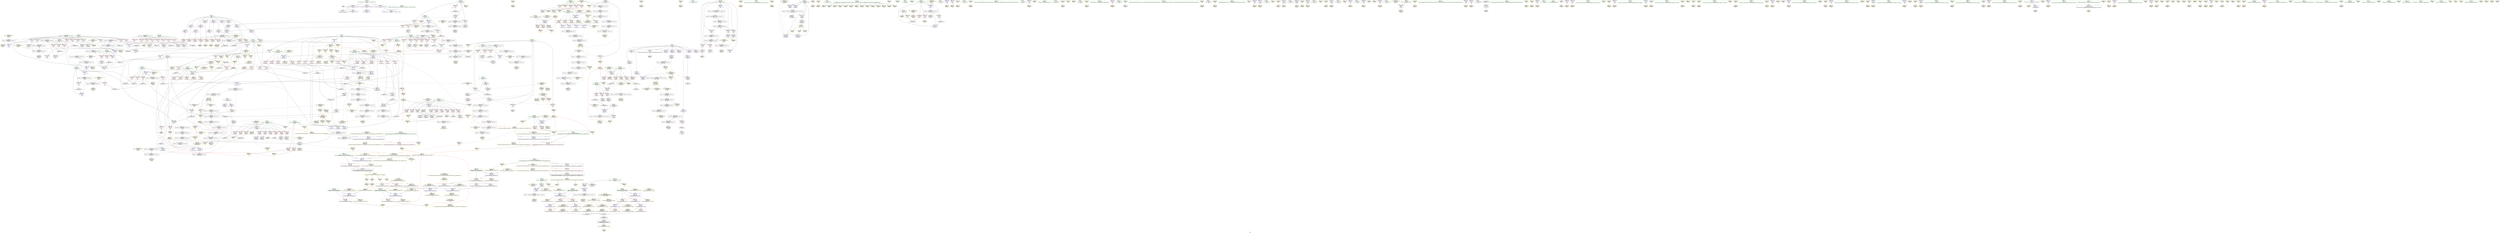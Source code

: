 digraph "SVFG" {
	label="SVFG";

	Node0x55b5dc82e230 [shape=record,color=grey,label="{NodeID: 0\nNullPtr}"];
	Node0x55b5dc82e230 -> Node0x55b5dc874ac0[style=solid];
	Node0x55b5dc82e230 -> Node0x55b5dc87e0d0[style=solid];
	Node0x55b5dc8e4ef0 [shape=record,color=yellow,style=double,label="{NodeID: 941\n10V_1 = ENCHI(MR_10V_0)\npts\{93 \}\nFun[_Z4conviRiS_S_]}"];
	Node0x55b5dc8e4ef0 -> Node0x55b5dc87e370[style=dashed];
	Node0x55b5dc88a140 [shape=record,color=grey,label="{NodeID: 775\n248 = cmp(246, 247, )\n}"];
	Node0x55b5dc898dd0 [shape=record,color=yellow,style=double,label="{NodeID: 609\nAPARM(633)\nCS[]}"];
	Node0x55b5dc880a70 [shape=record,color=blue,label="{NodeID: 443\n424\<--9\nj\<--\nmain\n}"];
	Node0x55b5dc880a70 -> Node0x55b5dc8da1b0[style=dashed];
	Node0x55b5dc883f10 [shape=record,color=red,label="{NodeID: 277\n305\<--187\n\<--gy.addr\n_Z3dfsiiiiii\n}"];
	Node0x55b5dc883f10 -> Node0x55b5dc895760[style=solid];
	Node0x55b5dc874e90 [shape=record,color=black,label="{NodeID: 111\n253\<--193\n\<--ref.tmp\n_Z3dfsiiiiii\n}"];
	Node0x55b5dc874e90 -> Node0x55b5dc87f620[style=solid];
	Node0x55b5dc8ebf20 [shape=record,color=yellow,style=double,label="{NodeID: 1052\nCSMU(46V_1)\npts\{190000 \}\nCS[]|{<s0>19}}"];
	Node0x55b5dc8ebf20:s0 -> Node0x55b5dc8e4870[style=dashed,color=red];
	Node0x55b5dc8de2b0 [shape=record,color=black,label="{NodeID: 886\nMR_6V_5 = PHI(MR_6V_7, MR_6V_4, )\npts\{89 \}\n}"];
	Node0x55b5dc8de2b0 -> Node0x55b5dc8d7eb0[style=dashed];
	Node0x55b5dc89e020 [shape=record,color=yellow,style=double,label="{NodeID: 720\nFPARM(178)\nFun[_Z3dfsiiiiii]}"];
	Node0x55b5dc89e020 -> Node0x55b5dc87f550[style=solid];
	Node0x55b5dc896120 [shape=record,color=yellow,style=double,label="{NodeID: 554\nAPARM(383)\nCS[]|{<s0>22}}"];
	Node0x55b5dc896120:s0 -> Node0x55b5dc89ebc0[style=solid,color=red];
	Node0x55b5dc87dcd0 [shape=record,color=blue,label="{NodeID: 388\n8\<--9\nh\<--\nGlob }"];
	Node0x55b5dc87dcd0 -> Node0x55b5dc8e1b40[style=dashed];
	Node0x55b5dc879240 [shape=record,color=red,label="{NodeID: 222\n243\<--8\n\<--h\n_Z3dfsiiiiii\n}"];
	Node0x55b5dc879240 -> Node0x55b5dc88a8c0[style=solid];
	Node0x55b5dc875750 [shape=record,color=green,label="{NodeID: 56\n189\<--190\ngx.addr\<--gx.addr_field_insensitive\n_Z3dfsiiiiii\n}"];
	Node0x55b5dc875750 -> Node0x55b5dc8840b0[style=solid];
	Node0x55b5dc875750 -> Node0x55b5dc884180[style=solid];
	Node0x55b5dc875750 -> Node0x55b5dc87f480[style=solid];
	Node0x55b5dc875750 -> Node0x55b5dc893950[style=solid];
	Node0x55b5dc8e8b20 [shape=record,color=yellow,style=double,label="{NodeID: 997\nRETMU(32V_2)\npts\{190 \}\nFun[_Z3dfsiiiiii]}"];
	Node0x55b5dc8ccfb0 [shape=record,color=black,label="{NodeID: 831\nMR_112V_5 = PHI(MR_112V_6, MR_112V_4, )\npts\{443 \}\n}"];
	Node0x55b5dc8ccfb0 -> Node0x55b5dc8884f0[style=dashed];
	Node0x55b5dc8ccfb0 -> Node0x55b5dc8885c0[style=dashed];
	Node0x55b5dc8ccfb0 -> Node0x55b5dc888690[style=dashed];
	Node0x55b5dc8ccfb0 -> Node0x55b5dc8815d0[style=dashed];
	Node0x55b5dc8ccfb0 -> Node0x55b5dc8d92b0[style=dashed];
	Node0x55b5dc89b4d0 [shape=record,color=yellow,style=double,label="{NodeID: 665\nARet(683)\nCS[]}"];
	Node0x55b5dc89b4d0 -> Node0x55b5dc894990[style=solid];
	Node0x55b5dc893470 [shape=record,color=yellow,style=double,label="{NodeID: 499\nAPARM(232)\nCS[]}"];
	Node0x55b5dc886c90 [shape=record,color=red,label="{NodeID: 333\n525\<--424\n\<--j\nmain\n}"];
	Node0x55b5dc886c90 -> Node0x55b5dc87a730[style=solid];
	Node0x55b5dc87c540 [shape=record,color=purple,label="{NodeID: 167\n283\<--15\narrayidx29\<--buf\n_Z3dfsiiiiii\n}"];
	Node0x55b5dc87c540 -> Node0x55b5dc884800[style=solid];
	Node0x55b5dc870bc0 [shape=record,color=green,label="{NodeID: 1\n7\<--1\n__dso_handle\<--dummyObj\nGlob }"];
	Node0x55b5dc8e4fd0 [shape=record,color=yellow,style=double,label="{NodeID: 942\n12V_1 = ENCHI(MR_12V_0)\npts\{95 \}\nFun[_Z4conviRiS_S_]}"];
	Node0x55b5dc8e4fd0 -> Node0x55b5dc87e440[style=dashed];
	Node0x55b5dc88a2c0 [shape=record,color=grey,label="{NodeID: 776\n313 = cmp(312, 9, )\n}"];
	Node0x55b5dc898ea0 [shape=record,color=yellow,style=double,label="{NodeID: 610\nAPARM(634)\nCS[]}"];
	Node0x55b5dc880b40 [shape=record,color=blue,label="{NodeID: 444\n420\<--549\nfail\<--\nmain\n}"];
	Node0x55b5dc880b40 -> Node0x55b5dc8c1cb0[style=dashed];
	Node0x55b5dc883fe0 [shape=record,color=red,label="{NodeID: 278\n334\<--187\n\<--gy.addr\n_Z3dfsiiiiii\n}"];
	Node0x55b5dc883fe0 -> Node0x55b5dc895c40[style=solid];
	Node0x55b5dc874f60 [shape=record,color=black,label="{NodeID: 112\n256\<--195\n\<--ref.tmp18\n_Z3dfsiiiiii\n}"];
	Node0x55b5dc874f60 -> Node0x55b5dc87f6f0[style=solid];
	Node0x55b5dc8ec000 [shape=record,color=yellow,style=double,label="{NodeID: 1053\nCSMU(48V_1)\npts\{210000 \}\nCS[]|{<s0>19}}"];
	Node0x55b5dc8ec000:s0 -> Node0x55b5dc8e4950[style=dashed,color=red];
	Node0x55b5dc8de7b0 [shape=record,color=black,label="{NodeID: 887\nMR_14V_5 = PHI(MR_14V_7, MR_14V_4, )\npts\{431 437 \}\n}"];
	Node0x55b5dc8de7b0 -> Node0x55b5dc8d83b0[style=dashed];
	Node0x55b5dc89e170 [shape=record,color=yellow,style=double,label="{NodeID: 721\nFPARM(84)\nFun[_Z4conviRiS_S_]}"];
	Node0x55b5dc89e170 -> Node0x55b5dc87e1d0[style=solid];
	Node0x55b5dc8961f0 [shape=record,color=yellow,style=double,label="{NodeID: 555\nAPARM(392)\nCS[]|{<s0>22}}"];
	Node0x55b5dc8961f0:s0 -> Node0x55b5dc89ec80[style=solid,color=red];
	Node0x55b5dc87ddd0 [shape=record,color=blue,label="{NodeID: 389\n11\<--9\nw\<--\nGlob }"];
	Node0x55b5dc87ddd0 -> Node0x55b5dc8e1c20[style=dashed];
	Node0x55b5dc879310 [shape=record,color=red,label="{NodeID: 223\n468\<--8\n\<--h\nmain\n}"];
	Node0x55b5dc879310 -> Node0x55b5dc8896c0[style=solid];
	Node0x55b5dc875820 [shape=record,color=green,label="{NodeID: 57\n191\<--192\ngd.addr\<--gd.addr_field_insensitive\n_Z3dfsiiiiii\n}"];
	Node0x55b5dc875820 -> Node0x55b5dc884250[style=solid];
	Node0x55b5dc875820 -> Node0x55b5dc884320[style=solid];
	Node0x55b5dc875820 -> Node0x55b5dc87f550[style=solid];
	Node0x55b5dc8e8c00 [shape=record,color=yellow,style=double,label="{NodeID: 998\nRETMU(34V_2)\npts\{192 \}\nFun[_Z3dfsiiiiii]}"];
	Node0x55b5dc8cd4b0 [shape=record,color=black,label="{NodeID: 832\nMR_114V_4 = PHI(MR_114V_6, MR_114V_2, )\npts\{445 \}\n}"];
	Node0x55b5dc8cd4b0 -> Node0x55b5dc881430[style=dashed];
	Node0x55b5dc8cd4b0 -> Node0x55b5dc8d97b0[style=dashed];
	Node0x55b5dc89b560 [shape=record,color=yellow,style=double,label="{NodeID: 666\nARet(685)\nCS[]}"];
	Node0x55b5dc89b560 -> Node0x55b5dc894b30[style=solid];
	Node0x55b5dc893540 [shape=record,color=yellow,style=double,label="{NodeID: 500\nAPARM(233)\nCS[]}"];
	Node0x55b5dc886d60 [shape=record,color=red,label="{NodeID: 334\n531\<--424\n\<--j\nmain\n}"];
	Node0x55b5dc886d60 -> Node0x55b5dc87a800[style=solid];
	Node0x55b5dc87c610 [shape=record,color=purple,label="{NodeID: 168\n317\<--15\narrayidx40\<--buf\n_Z3dfsiiiiii\n}"];
	Node0x55b5dc84efb0 [shape=record,color=green,label="{NodeID: 2\n9\<--1\n\<--dummyObj\nCan only get source location for instruction, argument, global var or function.}"];
	Node0x55b5dc8e50b0 [shape=record,color=yellow,style=double,label="{NodeID: 943\n14V_1 = ENCHI(MR_14V_0)\npts\{431 437 \}\nFun[_Z4conviRiS_S_]}"];
	Node0x55b5dc8e50b0 -> Node0x55b5dc87e5e0[style=dashed];
	Node0x55b5dc8e50b0 -> Node0x55b5dc87e850[style=dashed];
	Node0x55b5dc8e50b0 -> Node0x55b5dc87eb90[style=dashed];
	Node0x55b5dc8e50b0 -> Node0x55b5dc87eed0[style=dashed];
	Node0x55b5dc88a440 [shape=record,color=grey,label="{NodeID: 777\n522 = cmp(517, 521, )\n}"];
	Node0x55b5dc898f70 [shape=record,color=yellow,style=double,label="{NodeID: 611\nAPARM(635)\nCS[]}"];
	Node0x55b5dc880c10 [shape=record,color=blue,label="{NodeID: 445\n424\<--588\nj\<--inc57\nmain\n}"];
	Node0x55b5dc880c10 -> Node0x55b5dc8da1b0[style=dashed];
	Node0x55b5dc8840b0 [shape=record,color=red,label="{NodeID: 279\n306\<--189\n\<--gx.addr\n_Z3dfsiiiiii\n}"];
	Node0x55b5dc8840b0 -> Node0x55b5dc895830[style=solid];
	Node0x55b5dc8799a0 [shape=record,color=black,label="{NodeID: 113\n269\<--268\nidxprom\<--\n_Z3dfsiiiiii\n}"];
	Node0x55b5dc8ec0e0 [shape=record,color=yellow,style=double,label="{NodeID: 1054\nCSMU(70V_1)\npts\{3840000 3840001 \}\nCS[]|{<s0>22|<s1>22}}"];
	Node0x55b5dc8ec0e0:s0 -> Node0x55b5dc8e5f70[style=dashed,color=red];
	Node0x55b5dc8ec0e0:s1 -> Node0x55b5dc8e6130[style=dashed,color=red];
	Node0x55b5dc8decb0 [shape=record,color=black,label="{NodeID: 888\nMR_16V_5 = PHI(MR_16V_7, MR_16V_4, )\npts\{433 439 \}\n}"];
	Node0x55b5dc8decb0 -> Node0x55b5dc8d88b0[style=dashed];
	Node0x55b5dc89e260 [shape=record,color=yellow,style=double,label="{NodeID: 722\nFPARM(85)\nFun[_Z4conviRiS_S_]}"];
	Node0x55b5dc89e260 -> Node0x55b5dc87e2a0[style=solid];
	Node0x55b5dc8962c0 [shape=record,color=yellow,style=double,label="{NodeID: 556\nAPARM(396)\nCS[]|{<s0>22}}"];
	Node0x55b5dc8962c0:s0 -> Node0x55b5dc89ed40[style=solid,color=red];
	Node0x55b5dc87ded0 [shape=record,color=blue,label="{NodeID: 390\n830\<--55\nllvm.global_ctors_0\<--\nGlob }"];
	Node0x55b5dc8793e0 [shape=record,color=red,label="{NodeID: 224\n731\<--8\n\<--h\nmain\n}"];
	Node0x55b5dc8793e0 -> Node0x55b5dc88aa40[style=solid];
	Node0x55b5dc8758f0 [shape=record,color=green,label="{NodeID: 58\n193\<--194\nref.tmp\<--ref.tmp_field_insensitive\n_Z3dfsiiiiii\n}"];
	Node0x55b5dc8758f0 -> Node0x55b5dc874e90[style=solid];
	Node0x55b5dc8758f0 -> Node0x55b5dc891db0[style=solid];
	Node0x55b5dc8e8ce0 [shape=record,color=yellow,style=double,label="{NodeID: 999\nRETMU(36V_3)\npts\{194 \}\nFun[_Z3dfsiiiiii]}"];
	Node0x55b5dc8cd9b0 [shape=record,color=black,label="{NodeID: 833\nMR_22V_4 = PHI(MR_22V_6, MR_22V_3, MR_22V_5, MR_22V_2, )\npts\{180 \}\n}"];
	Node0x55b5dc8cd9b0 -> Node0x55b5dc882c60[style=dashed];
	Node0x55b5dc8cd9b0 -> Node0x55b5dc8e86c0[style=dashed];
	Node0x55b5dc89b5f0 [shape=record,color=yellow,style=double,label="{NodeID: 667\nARet(687)\nCS[]}"];
	Node0x55b5dc89b5f0 -> Node0x55b5dc894cd0[style=solid];
	Node0x55b5dc893610 [shape=record,color=yellow,style=double,label="{NodeID: 501\nAPARM(234)\nCS[]}"];
	Node0x55b5dc886e30 [shape=record,color=red,label="{NodeID: 335\n542\<--424\n\<--j\nmain\n}"];
	Node0x55b5dc886e30 -> Node0x55b5dc87a9a0[style=solid];
	Node0x55b5dc87c6e0 [shape=record,color=purple,label="{NodeID: 169\n320\<--15\narrayidx42\<--buf\n_Z3dfsiiiiii\n}"];
	Node0x55b5dc87c6e0 -> Node0x55b5dc87fbd0[style=solid];
	Node0x55b5dc84f680 [shape=record,color=green,label="{NodeID: 3\n22\<--1\n_ZSt4cerr\<--dummyObj\nGlob }"];
	Node0x55b5dc8e5190 [shape=record,color=yellow,style=double,label="{NodeID: 944\n16V_1 = ENCHI(MR_16V_0)\npts\{433 439 \}\nFun[_Z4conviRiS_S_]}"];
	Node0x55b5dc8e5190 -> Node0x55b5dc87e510[style=dashed];
	Node0x55b5dc8e5190 -> Node0x55b5dc87e920[style=dashed];
	Node0x55b5dc8e5190 -> Node0x55b5dc87ec60[style=dashed];
	Node0x55b5dc8e5190 -> Node0x55b5dc87efa0[style=dashed];
	Node0x55b5dc88a5c0 [shape=record,color=grey,label="{NodeID: 778\n529 = cmp(524, 528, )\n}"];
	Node0x55b5dc899040 [shape=record,color=yellow,style=double,label="{NodeID: 612\nAPARM(218)\nCS[]}"];
	Node0x55b5dc880ce0 [shape=record,color=blue,label="{NodeID: 446\n422\<--593\ni12\<--inc60\nmain\n}"];
	Node0x55b5dc880ce0 -> Node0x55b5dc8dd8b0[style=dashed];
	Node0x55b5dc884180 [shape=record,color=red,label="{NodeID: 280\n335\<--189\n\<--gx.addr\n_Z3dfsiiiiii\n}"];
	Node0x55b5dc884180 -> Node0x55b5dc895d10[style=solid];
	Node0x55b5dc879a30 [shape=record,color=black,label="{NodeID: 114\n272\<--271\nidxprom23\<--\n_Z3dfsiiiiii\n}"];
	Node0x55b5dc8ec240 [shape=record,color=yellow,style=double,label="{NodeID: 1055\nCSMU(72V_1)\npts\{182 184 188 190 \}\nCS[]|{<s0>22}}"];
	Node0x55b5dc8ec240:s0 -> Node0x55b5dc8e62f0[style=dashed,color=red];
	Node0x55b5dc8df1b0 [shape=record,color=black,label="{NodeID: 889\nMR_18V_5 = PHI(MR_18V_7, MR_18V_4, )\npts\{435 441 \}\n}"];
	Node0x55b5dc8df1b0 -> Node0x55b5dc8d8db0[style=dashed];
	Node0x55b5dc89e380 [shape=record,color=yellow,style=double,label="{NodeID: 723\nFPARM(86)\nFun[_Z4conviRiS_S_]}"];
	Node0x55b5dc89e380 -> Node0x55b5dc87e370[style=solid];
	Node0x55b5dc896390 [shape=record,color=yellow,style=double,label="{NodeID: 557\nAPARM(31)\nCS[]}"];
	Node0x55b5dc87dfd0 [shape=record,color=blue,label="{NodeID: 391\n831\<--56\nllvm.global_ctors_1\<--_GLOBAL__sub_I_Hogloid_2_1.cpp\nGlob }"];
	Node0x55b5dc8794b0 [shape=record,color=red,label="{NodeID: 225\n101\<--11\n\<--w\n_Z4conviRiS_S_\n}"];
	Node0x55b5dc8794b0 -> Node0x55b5dc88b4c0[style=solid];
	Node0x55b5dc8759c0 [shape=record,color=green,label="{NodeID: 59\n195\<--196\nref.tmp18\<--ref.tmp18_field_insensitive\n_Z3dfsiiiiii\n}"];
	Node0x55b5dc8759c0 -> Node0x55b5dc874f60[style=solid];
	Node0x55b5dc8759c0 -> Node0x55b5dc891e80[style=solid];
	Node0x55b5dc8e8dc0 [shape=record,color=yellow,style=double,label="{NodeID: 1000\nRETMU(38V_3)\npts\{196 \}\nFun[_Z3dfsiiiiii]}"];
	Node0x55b5dc8cdeb0 [shape=record,color=black,label="{NodeID: 834\nMR_36V_3 = PHI(MR_36V_1, MR_36V_2, MR_36V_1, MR_36V_2, )\npts\{194 \}\n}"];
	Node0x55b5dc8cdeb0 -> Node0x55b5dc8e8ce0[style=dashed];
	Node0x55b5dc89b680 [shape=record,color=yellow,style=double,label="{NodeID: 668\nARet(688)\nCS[]}"];
	Node0x55b5dc8936e0 [shape=record,color=yellow,style=double,label="{NodeID: 502\nAPARM(218)\nCS[]}"];
	Node0x55b5dc886f00 [shape=record,color=red,label="{NodeID: 336\n571\<--424\n\<--j\nmain\n}"];
	Node0x55b5dc886f00 -> Node0x55b5dc897160[style=solid];
	Node0x55b5dc87c7b0 [shape=record,color=purple,label="{NodeID: 170\n325\<--15\narrayidx45\<--buf\n_Z3dfsiiiiii\n}"];
	Node0x55b5dc84f710 [shape=record,color=green,label="{NodeID: 4\n23\<--1\n.str\<--dummyObj\nGlob }"];
	Node0x55b5dc8e5270 [shape=record,color=yellow,style=double,label="{NodeID: 945\n18V_1 = ENCHI(MR_18V_0)\npts\{435 441 \}\nFun[_Z4conviRiS_S_]}"];
	Node0x55b5dc8e5270 -> Node0x55b5dc87e6b0[style=dashed];
	Node0x55b5dc8e5270 -> Node0x55b5dc87e9f0[style=dashed];
	Node0x55b5dc8e5270 -> Node0x55b5dc87ed30[style=dashed];
	Node0x55b5dc8e5270 -> Node0x55b5dc87f070[style=dashed];
	Node0x55b5dc88a740 [shape=record,color=grey,label="{NodeID: 779\n275 = cmp(274, 9, )\n}"];
	Node0x55b5dc899110 [shape=record,color=yellow,style=double,label="{NodeID: 613\nAPARM(22)\nCS[]}"];
	Node0x55b5dc880db0 [shape=record,color=blue,label="{NodeID: 447\n426\<--9\nlen\<--\nmain\n}"];
	Node0x55b5dc880db0 -> Node0x55b5dc8d51b0[style=dashed];
	Node0x55b5dc884250 [shape=record,color=red,label="{NodeID: 281\n307\<--191\n\<--gd.addr\n_Z3dfsiiiiii\n}"];
	Node0x55b5dc884250 -> Node0x55b5dc895900[style=solid];
	Node0x55b5dc879b00 [shape=record,color=black,label="{NodeID: 115\n279\<--278\nidxprom26\<--\n_Z3dfsiiiiii\n}"];
	Node0x55b5dc8ec320 [shape=record,color=yellow,style=double,label="{NodeID: 1056\nCSMU(2V_1)\npts\{10 \}\nCS[]|{<s0>58}}"];
	Node0x55b5dc8ec320:s0 -> Node0x55b5dc8e4b40[style=dashed,color=red];
	Node0x55b5dc8df6b0 [shape=record,color=black,label="{NodeID: 890\nMR_6V_7 = PHI(MR_6V_8, MR_6V_6, )\npts\{89 \}\n}"];
	Node0x55b5dc8df6b0 -> Node0x55b5dc8de2b0[style=dashed];
	Node0x55b5dc89e4a0 [shape=record,color=yellow,style=double,label="{NodeID: 724\nFPARM(87)\nFun[_Z4conviRiS_S_]}"];
	Node0x55b5dc89e4a0 -> Node0x55b5dc87e440[style=solid];
	Node0x55b5dc896460 [shape=record,color=yellow,style=double,label="{NodeID: 558\nAPARM(408)\nCS[]}"];
	Node0x55b5dc87e0d0 [shape=record,color=blue, style = dotted,label="{NodeID: 392\n832\<--3\nllvm.global_ctors_2\<--dummyVal\nGlob }"];
	Node0x55b5dc879580 [shape=record,color=red,label="{NodeID: 226\n113\<--11\n\<--w\n_Z4conviRiS_S_\n}"];
	Node0x55b5dc879580 -> Node0x55b5dc889840[style=solid];
	Node0x55b5dc875a90 [shape=record,color=green,label="{NodeID: 60\n197\<--198\nd2\<--d2_field_insensitive\n_Z3dfsiiiiii\n}"];
	Node0x55b5dc875a90 -> Node0x55b5dc8843f0[style=solid];
	Node0x55b5dc875a90 -> Node0x55b5dc8844c0[style=solid];
	Node0x55b5dc875a90 -> Node0x55b5dc884590[style=solid];
	Node0x55b5dc875a90 -> Node0x55b5dc87f960[style=solid];
	Node0x55b5dc8e8ea0 [shape=record,color=yellow,style=double,label="{NodeID: 1001\nRETMU(40V_2)\npts\{198 \}\nFun[_Z3dfsiiiiii]}"];
	Node0x55b5dc8ce3b0 [shape=record,color=black,label="{NodeID: 835\nMR_38V_3 = PHI(MR_38V_1, MR_38V_2, MR_38V_1, MR_38V_2, )\npts\{196 \}\n}"];
	Node0x55b5dc8ce3b0 -> Node0x55b5dc8e8dc0[style=dashed];
	Node0x55b5dc89b710 [shape=record,color=yellow,style=double,label="{NodeID: 669\nARet(695)\nCS[]}"];
	Node0x55b5dc8937b0 [shape=record,color=yellow,style=double,label="{NodeID: 503\nAPARM(183)\nCS[]|{<s0>15}}"];
	Node0x55b5dc8937b0:s0 -> Node0x55b5dc89e7a0[style=solid,color=red];
	Node0x55b5dc886fd0 [shape=record,color=red,label="{NodeID: 337\n578\<--424\n\<--j\nmain\n}"];
	Node0x55b5dc886fd0 -> Node0x55b5dc87ab40[style=solid];
	Node0x55b5dc87c880 [shape=record,color=purple,label="{NodeID: 171\n328\<--15\narrayidx47\<--buf\n_Z3dfsiiiiii\n}"];
	Node0x55b5dc87c880 -> Node0x55b5dc87fca0[style=solid];
	Node0x55b5dc84f7a0 [shape=record,color=green,label="{NodeID: 5\n25\<--1\n.str.1\<--dummyObj\nGlob }"];
	Node0x55b5dc8e5350 [shape=record,color=yellow,style=double,label="{NodeID: 946\n52V_1 = ENCHI(MR_52V_0)\npts\{357 \}\nFun[_ZSteqIiiEbRKSt4pairIT_T0_ES5_]}"];
	Node0x55b5dc8e5350 -> Node0x55b5dc87fe40[style=dashed];
	Node0x55b5dc88a8c0 [shape=record,color=grey,label="{NodeID: 780\n244 = cmp(242, 243, )\n}"];
	Node0x55b5dc8991e0 [shape=record,color=yellow,style=double,label="{NodeID: 614\nAPARM(637)\nCS[]}"];
	Node0x55b5dc880e80 [shape=record,color=blue,label="{NodeID: 448\n428\<--9\ni71\<--\nmain\n}"];
	Node0x55b5dc880e80 -> Node0x55b5dc8cf7b0[style=dashed];
	Node0x55b5dc884320 [shape=record,color=red,label="{NodeID: 282\n336\<--191\n\<--gd.addr\n_Z3dfsiiiiii\n}"];
	Node0x55b5dc884320 -> Node0x55b5dc895de0[style=solid];
	Node0x55b5dc879bd0 [shape=record,color=black,label="{NodeID: 116\n282\<--281\nidxprom28\<--\n_Z3dfsiiiiii\n}"];
	Node0x55b5dc8ec480 [shape=record,color=yellow,style=double,label="{NodeID: 1057\nCSMU(4V_1)\npts\{12 \}\nCS[]|{<s0>58}}"];
	Node0x55b5dc8ec480:s0 -> Node0x55b5dc8e4c50[style=dashed,color=red];
	Node0x55b5dc8dfbb0 [shape=record,color=black,label="{NodeID: 891\nMR_14V_7 = PHI(MR_14V_8, MR_14V_6, )\npts\{431 437 \}\n}"];
	Node0x55b5dc8dfbb0 -> Node0x55b5dc8de7b0[style=dashed];
	Node0x55b5dc89e5c0 [shape=record,color=yellow,style=double,label="{NodeID: 725\nFPARM(354)\nFun[_ZSteqIiiEbRKSt4pairIT_T0_ES5_]}"];
	Node0x55b5dc89e5c0 -> Node0x55b5dc87fe40[style=solid];
	Node0x55b5dc896530 [shape=record,color=yellow,style=double,label="{NodeID: 559\nAPARM(462)\nCS[]}"];
	Node0x55b5dc87e1d0 [shape=record,color=blue,label="{NodeID: 393\n88\<--84\np.addr\<--p\n_Z4conviRiS_S_\n}"];
	Node0x55b5dc87e1d0 -> Node0x55b5dc881c20[style=dashed];
	Node0x55b5dc87e1d0 -> Node0x55b5dc881cf0[style=dashed];
	Node0x55b5dc87e1d0 -> Node0x55b5dc881dc0[style=dashed];
	Node0x55b5dc87e1d0 -> Node0x55b5dc87e780[style=dashed];
	Node0x55b5dc87e1d0 -> Node0x55b5dc8d7eb0[style=dashed];
	Node0x55b5dc879650 [shape=record,color=red,label="{NodeID: 227\n120\<--11\n\<--w\n_Z4conviRiS_S_\n}"];
	Node0x55b5dc879650 -> Node0x55b5dc8a27f0[style=solid];
	Node0x55b5dc875b60 [shape=record,color=green,label="{NodeID: 61\n199\<--200\nd3\<--d3_field_insensitive\n_Z3dfsiiiiii\n}"];
	Node0x55b5dc875b60 -> Node0x55b5dc884660[style=solid];
	Node0x55b5dc875b60 -> Node0x55b5dc87fa30[style=solid];
	Node0x55b5dc8e8f80 [shape=record,color=yellow,style=double,label="{NodeID: 1002\nRETMU(42V_2)\npts\{200 \}\nFun[_Z3dfsiiiiii]}"];
	Node0x55b5dc8ce8b0 [shape=record,color=black,label="{NodeID: 836\nMR_40V_2 = PHI(MR_40V_1, MR_40V_1, MR_40V_3, MR_40V_1, )\npts\{198 \}\n}"];
	Node0x55b5dc8ce8b0 -> Node0x55b5dc8e8ea0[style=dashed];
	Node0x55b5dc89b7a0 [shape=record,color=yellow,style=double,label="{NodeID: 670\nARet(713)\nCS[]}"];
	Node0x55b5dc89b7a0 -> Node0x55b5dc899e10[style=solid];
	Node0x55b5dc893880 [shape=record,color=yellow,style=double,label="{NodeID: 504\nAPARM(181)\nCS[]|{<s0>15}}"];
	Node0x55b5dc893880:s0 -> Node0x55b5dc89e8c0[style=solid,color=red];
	Node0x55b5dc8870a0 [shape=record,color=red,label="{NodeID: 338\n587\<--424\n\<--j\nmain\n}"];
	Node0x55b5dc8870a0 -> Node0x55b5dc8a1a70[style=solid];
	Node0x55b5dc87c950 [shape=record,color=purple,label="{NodeID: 172\n742\<--15\narrayidx137\<--buf\nmain\n}"];
	Node0x55b5dc84f830 [shape=record,color=green,label="{NodeID: 6\n27\<--1\n.str.2\<--dummyObj\nGlob }"];
	Node0x55b5dc8e5460 [shape=record,color=yellow,style=double,label="{NodeID: 947\n54V_1 = ENCHI(MR_54V_0)\npts\{359 \}\nFun[_ZSteqIiiEbRKSt4pairIT_T0_ES5_]}"];
	Node0x55b5dc8e5460 -> Node0x55b5dc87ff10[style=dashed];
	Node0x55b5dc88aa40 [shape=record,color=grey,label="{NodeID: 781\n732 = cmp(730, 731, )\n}"];
	Node0x55b5dc8992b0 [shape=record,color=yellow,style=double,label="{NodeID: 615\nAPARM(638)\nCS[]}"];
	Node0x55b5dc880f50 [shape=record,color=blue,label="{NodeID: 449\n438\<--659\ny2\<--add93\nmain\n}"];
	Node0x55b5dc880f50 -> Node0x55b5dc888010[style=dashed];
	Node0x55b5dc880f50 -> Node0x55b5dc8880e0[style=dashed];
	Node0x55b5dc880f50 -> Node0x55b5dc8c19a0[style=dashed];
	Node0x55b5dc880f50 -> Node0x55b5dc8dc4b0[style=dashed];
	Node0x55b5dc8843f0 [shape=record,color=red,label="{NodeID: 283\n287\<--197\n\<--d2\n_Z3dfsiiiiii\n}"];
	Node0x55b5dc8843f0 -> Node0x55b5dc8a21f0[style=solid];
	Node0x55b5dc879ca0 [shape=record,color=black,label="{NodeID: 117\n294\<--293\nidxprom30\<--\n_Z3dfsiiiiii\n}"];
	Node0x55b5dc8ec560 [shape=record,color=yellow,style=double,label="{NodeID: 1058\nCSMU(100V_5)\npts\{431 \}\nCS[]|{<s0>58}}"];
	Node0x55b5dc8ec560:s0 -> Node0x55b5dc8e50b0[style=dashed,color=red];
	Node0x55b5dc8e00b0 [shape=record,color=black,label="{NodeID: 892\nMR_16V_7 = PHI(MR_16V_8, MR_16V_6, )\npts\{433 439 \}\n}"];
	Node0x55b5dc8e00b0 -> Node0x55b5dc8decb0[style=dashed];
	Node0x55b5dc89e680 [shape=record,color=yellow,style=double,label="{NodeID: 726\nFPARM(355)\nFun[_ZSteqIiiEbRKSt4pairIT_T0_ES5_]}"];
	Node0x55b5dc89e680 -> Node0x55b5dc87ff10[style=solid];
	Node0x55b5dc896600 [shape=record,color=yellow,style=double,label="{NodeID: 560\nAPARM(461)\nCS[]}"];
	Node0x55b5dc87e2a0 [shape=record,color=blue,label="{NodeID: 394\n90\<--85\ny.addr\<--y\n_Z4conviRiS_S_\n}"];
	Node0x55b5dc87e2a0 -> Node0x55b5dc8822a0[style=dashed];
	Node0x55b5dc87e2a0 -> Node0x55b5dc882370[style=dashed];
	Node0x55b5dc87e2a0 -> Node0x55b5dc882440[style=dashed];
	Node0x55b5dc87e2a0 -> Node0x55b5dc882510[style=dashed];
	Node0x55b5dc87e2a0 -> Node0x55b5dc8e96e0[style=dashed];
	Node0x55b5dc879720 [shape=record,color=red,label="{NodeID: 228\n135\<--11\n\<--w\n_Z4conviRiS_S_\n}"];
	Node0x55b5dc879720 -> Node0x55b5dc88b940[style=solid];
	Node0x55b5dc875c30 [shape=record,color=green,label="{NodeID: 62\n209\<--210\n_ZStlsISt11char_traitsIcEERSt13basic_ostreamIcT_ES5_PKc\<--_ZStlsISt11char_traitsIcEERSt13basic_ostreamIcT_ES5_PKc_field_insensitive\n}"];
	Node0x55b5dc8e9060 [shape=record,color=yellow,style=double,label="{NodeID: 1003\nRETMU(44V_2)\npts\{170000 \}\nFun[_Z3dfsiiiiii]|{<s0>18|<s1>19|<s2>72}}"];
	Node0x55b5dc8e9060:s0 -> Node0x55b5dc8ece40[style=dashed,color=blue];
	Node0x55b5dc8e9060:s1 -> Node0x55b5dc8ecfa0[style=dashed,color=blue];
	Node0x55b5dc8e9060:s2 -> Node0x55b5dc8ecce0[style=dashed,color=blue];
	Node0x55b5dc8cedb0 [shape=record,color=black,label="{NodeID: 837\nMR_42V_2 = PHI(MR_42V_1, MR_42V_1, MR_42V_3, MR_42V_1, )\npts\{200 \}\n}"];
	Node0x55b5dc8cedb0 -> Node0x55b5dc8e8f80[style=dashed];
	Node0x55b5dc89b830 [shape=record,color=yellow,style=double,label="{NodeID: 671\nARet(308)\nCS[]}"];
	Node0x55b5dc89b830 -> Node0x55b5dc87fb00[style=solid];
	Node0x55b5dc893950 [shape=record,color=yellow,style=double,label="{NodeID: 505\nAPARM(189)\nCS[]|{<s0>16}}"];
	Node0x55b5dc893950:s0 -> Node0x55b5dc89e7a0[style=solid,color=red];
	Node0x55b5dc887170 [shape=record,color=red,label="{NodeID: 339\n611\<--426\n\<--len\nmain\n}"];
	Node0x55b5dc887170 -> Node0x55b5dc88b7c0[style=solid];
	Node0x55b5dc87ca20 [shape=record,color=purple,label="{NodeID: 173\n745\<--15\narrayidx139\<--buf\nmain\n}"];
	Node0x55b5dc87ca20 -> Node0x55b5dc889390[style=solid];
	Node0x55b5dc84f8c0 [shape=record,color=green,label="{NodeID: 7\n29\<--1\n.str.3\<--dummyObj\nGlob }"];
	Node0x55b5dc8e5540 [shape=record,color=yellow,style=double,label="{NodeID: 948\n56V_1 = ENCHI(MR_56V_0)\npts\{1940000 \}\nFun[_ZSteqIiiEbRKSt4pairIT_T0_ES5_]}"];
	Node0x55b5dc8e5540 -> Node0x55b5dc884db0[style=dashed];
	Node0x55b5dc8e5540 -> Node0x55b5dc8e9e10[style=dashed];
	Node0x55b5dc88abc0 [shape=record,color=grey,label="{NodeID: 782\n240 = cmp(239, 9, )\n}"];
	Node0x55b5dc899380 [shape=record,color=yellow,style=double,label="{NodeID: 616\nAPARM(639)\nCS[]}"];
	Node0x55b5dc881020 [shape=record,color=blue,label="{NodeID: 450\n436\<--666\nx2\<--add96\nmain\n}"];
	Node0x55b5dc881020 -> Node0x55b5dc887da0[style=dashed];
	Node0x55b5dc881020 -> Node0x55b5dc887e70[style=dashed];
	Node0x55b5dc881020 -> Node0x55b5dc8c14a0[style=dashed];
	Node0x55b5dc881020 -> Node0x55b5dc8dbfb0[style=dashed];
	Node0x55b5dc8844c0 [shape=record,color=red,label="{NodeID: 284\n293\<--197\n\<--d2\n_Z3dfsiiiiii\n}"];
	Node0x55b5dc8844c0 -> Node0x55b5dc879ca0[style=solid];
	Node0x55b5dc879d70 [shape=record,color=black,label="{NodeID: 118\n300\<--299\nidxprom33\<--\n_Z3dfsiiiiii\n}"];
	Node0x55b5dc8ec640 [shape=record,color=yellow,style=double,label="{NodeID: 1059\nCSMU(102V_5)\npts\{433 \}\nCS[]|{<s0>58}}"];
	Node0x55b5dc8ec640:s0 -> Node0x55b5dc8e5190[style=dashed,color=red];
	Node0x55b5dc8e05b0 [shape=record,color=black,label="{NodeID: 893\nMR_18V_7 = PHI(MR_18V_8, MR_18V_6, )\npts\{435 441 \}\n}"];
	Node0x55b5dc8e05b0 -> Node0x55b5dc8df1b0[style=dashed];
	Node0x55b5dc89e7a0 [shape=record,color=yellow,style=double,label="{NodeID: 727\nFPARM(381)\nFun[_ZSt9make_pairIRiS0_ESt4pairINSt17__decay_and_stripIT_E6__typeENS2_IT0_E6__typeEEOS3_OS6_]}"];
	Node0x55b5dc89e7a0 -> Node0x55b5dc87ffe0[style=solid];
	Node0x55b5dc8966d0 [shape=record,color=yellow,style=double,label="{NodeID: 561\nAPARM(31)\nCS[]}"];
	Node0x55b5dc87e370 [shape=record,color=blue,label="{NodeID: 395\n92\<--86\nx.addr\<--x\n_Z4conviRiS_S_\n}"];
	Node0x55b5dc87e370 -> Node0x55b5dc8825e0[style=dashed];
	Node0x55b5dc87e370 -> Node0x55b5dc8826b0[style=dashed];
	Node0x55b5dc87e370 -> Node0x55b5dc882780[style=dashed];
	Node0x55b5dc87e370 -> Node0x55b5dc882850[style=dashed];
	Node0x55b5dc87e370 -> Node0x55b5dc8e97c0[style=dashed];
	Node0x55b5dc8797f0 [shape=record,color=red,label="{NodeID: 229\n138\<--11\n\<--w\n_Z4conviRiS_S_\n}"];
	Node0x55b5dc8797f0 -> Node0x55b5dc8a00f0[style=solid];
	Node0x55b5dc875d30 [shape=record,color=green,label="{NodeID: 63\n215\<--216\n_ZNSolsEi\<--_ZNSolsEi_field_insensitive\n}"];
	Node0x55b5dc8e9140 [shape=record,color=yellow,style=double,label="{NodeID: 1004\nRETMU(46V_1)\npts\{190000 \}\nFun[_Z3dfsiiiiii]}"];
	Node0x55b5dc8cf2b0 [shape=record,color=black,label="{NodeID: 838\nMR_44V_2 = PHI(MR_44V_6, MR_44V_1, MR_44V_3, MR_44V_1, )\npts\{170000 \}\n}"];
	Node0x55b5dc8cf2b0 -> Node0x55b5dc8e9060[style=dashed];
	Node0x55b5dc89b8c0 [shape=record,color=yellow,style=double,label="{NodeID: 672\nARet(337)\nCS[]}"];
	Node0x55b5dc89b8c0 -> Node0x55b5dc87fd70[style=solid];
	Node0x55b5dc893a20 [shape=record,color=yellow,style=double,label="{NodeID: 506\nAPARM(187)\nCS[]|{<s0>16}}"];
	Node0x55b5dc893a20:s0 -> Node0x55b5dc89e8c0[style=solid,color=red];
	Node0x55b5dc887240 [shape=record,color=red,label="{NodeID: 340\n627\<--426\n\<--len\nmain\n}"];
	Node0x55b5dc887240 -> Node0x55b5dc889e40[style=solid];
	Node0x55b5dc87caf0 [shape=record,color=purple,label="{NodeID: 174\n301\<--18\narrayidx34\<--dx\n_Z3dfsiiiiii\n}"];
	Node0x55b5dc87caf0 -> Node0x55b5dc8849a0[style=solid];
	Node0x55b5dc84e780 [shape=record,color=green,label="{NodeID: 8\n31\<--1\n_ZSt3cin\<--dummyObj\nGlob }"];
	Node0x55b5dc8e5620 [shape=record,color=yellow,style=double,label="{NodeID: 949\n58V_1 = ENCHI(MR_58V_0)\npts\{1940001 \}\nFun[_ZSteqIiiEbRKSt4pairIT_T0_ES5_]}"];
	Node0x55b5dc8e5620 -> Node0x55b5dc884f50[style=dashed];
	Node0x55b5dc8e5620 -> Node0x55b5dc8e9ef0[style=dashed];
	Node0x55b5dc88ad40 [shape=record,color=grey,label="{NodeID: 783\n738 = cmp(736, 737, )\n}"];
	Node0x55b5dc899450 [shape=record,color=yellow,style=double,label="{NodeID: 617\nAPARM(640)\nCS[]}"];
	Node0x55b5dc8810f0 [shape=record,color=blue,label="{NodeID: 451\n420\<--549\nfail\<--\nmain\n}"];
	Node0x55b5dc8810f0 -> Node0x55b5dc8da6b0[style=dashed];
	Node0x55b5dc884590 [shape=record,color=red,label="{NodeID: 285\n299\<--197\n\<--d2\n_Z3dfsiiiiii\n}"];
	Node0x55b5dc884590 -> Node0x55b5dc879d70[style=solid];
	Node0x55b5dc879e40 [shape=record,color=black,label="{NodeID: 119\n316\<--315\nidxprom39\<--\n_Z3dfsiiiiii\n}"];
	Node0x55b5dc8ec720 [shape=record,color=yellow,style=double,label="{NodeID: 1060\nCSMU(104V_5)\npts\{435 \}\nCS[]|{<s0>58}}"];
	Node0x55b5dc8ec720:s0 -> Node0x55b5dc8e5270[style=dashed,color=red];
	Node0x55b5dc8e0ab0 [shape=record,color=yellow,style=double,label="{NodeID: 894\n100V_1 = ENCHI(MR_100V_0)\npts\{431 \}\nFun[main]}"];
	Node0x55b5dc8e0ab0 -> Node0x55b5dc8c4fa0[style=dashed];
	Node0x55b5dc89e8c0 [shape=record,color=yellow,style=double,label="{NodeID: 728\nFPARM(382)\nFun[_ZSt9make_pairIRiS0_ESt4pairINSt17__decay_and_stripIT_E6__typeENS2_IT0_E6__typeEEOS3_OS6_]}"];
	Node0x55b5dc89e8c0 -> Node0x55b5dc8800b0[style=solid];
	Node0x55b5dc8967a0 [shape=record,color=yellow,style=double,label="{NodeID: 562\nAPARM(8)\nCS[]}"];
	Node0x55b5dc87e440 [shape=record,color=blue,label="{NodeID: 396\n94\<--87\nd.addr\<--d\n_Z4conviRiS_S_\n}"];
	Node0x55b5dc87e440 -> Node0x55b5dc882920[style=dashed];
	Node0x55b5dc87e440 -> Node0x55b5dc8829f0[style=dashed];
	Node0x55b5dc87e440 -> Node0x55b5dc882ac0[style=dashed];
	Node0x55b5dc87e440 -> Node0x55b5dc882b90[style=dashed];
	Node0x55b5dc87e440 -> Node0x55b5dc8e98a0[style=dashed];
	Node0x55b5dc8798c0 [shape=record,color=red,label="{NodeID: 230\n151\<--11\n\<--w\n_Z4conviRiS_S_\n}"];
	Node0x55b5dc8798c0 -> Node0x55b5dc8a1170[style=solid];
	Node0x55b5dc875e30 [shape=record,color=green,label="{NodeID: 64\n218\<--219\n_ZSt4endlIcSt11char_traitsIcEERSt13basic_ostreamIT_T0_ES6_\<--_ZSt4endlIcSt11char_traitsIcEERSt13basic_ostreamIT_T0_ES6__field_insensitive\n}"];
	Node0x55b5dc875e30 -> Node0x55b5dc8929e0[style=solid];
	Node0x55b5dc875e30 -> Node0x55b5dc893060[style=solid];
	Node0x55b5dc875e30 -> Node0x55b5dc8936e0[style=solid];
	Node0x55b5dc875e30 -> Node0x55b5dc8940a0[style=solid];
	Node0x55b5dc875e30 -> Node0x55b5dc894720[style=solid];
	Node0x55b5dc875e30 -> Node0x55b5dc894da0[style=solid];
	Node0x55b5dc875e30 -> Node0x55b5dc896c80[style=solid];
	Node0x55b5dc875e30 -> Node0x55b5dc897300[style=solid];
	Node0x55b5dc875e30 -> Node0x55b5dc897980[style=solid];
	Node0x55b5dc875e30 -> Node0x55b5dc898340[style=solid];
	Node0x55b5dc875e30 -> Node0x55b5dc8989c0[style=solid];
	Node0x55b5dc875e30 -> Node0x55b5dc899040[style=solid];
	Node0x55b5dc875e30 -> Node0x55b5dc8996c0[style=solid];
	Node0x55b5dc875e30 -> Node0x55b5dc89a220[style=solid];
	Node0x55b5dc8e9220 [shape=record,color=yellow,style=double,label="{NodeID: 1005\nRETMU(48V_1)\npts\{210000 \}\nFun[_Z3dfsiiiiii]}"];
	Node0x55b5dc8cf7b0 [shape=record,color=black,label="{NodeID: 839\nMR_98V_6 = PHI(MR_98V_7, MR_98V_5, )\npts\{429 \}\n}"];
	Node0x55b5dc8cf7b0 -> Node0x55b5dc8873e0[style=dashed];
	Node0x55b5dc8cf7b0 -> Node0x55b5dc8874b0[style=dashed];
	Node0x55b5dc8cf7b0 -> Node0x55b5dc887580[style=dashed];
	Node0x55b5dc8cf7b0 -> Node0x55b5dc887650[style=dashed];
	Node0x55b5dc8cf7b0 -> Node0x55b5dc887720[style=dashed];
	Node0x55b5dc8cf7b0 -> Node0x55b5dc8877f0[style=dashed];
	Node0x55b5dc8cf7b0 -> Node0x55b5dc8878c0[style=dashed];
	Node0x55b5dc8cf7b0 -> Node0x55b5dc887990[style=dashed];
	Node0x55b5dc8cf7b0 -> Node0x55b5dc8811c0[style=dashed];
	Node0x55b5dc8cf7b0 -> Node0x55b5dc8d56b0[style=dashed];
	Node0x55b5dc8cf7b0 -> Node0x55b5dc8dabb0[style=dashed];
	Node0x55b5dc89b950 [shape=record,color=yellow,style=double,label="{NodeID: 673\nARet(724)\nCS[]}"];
	Node0x55b5dc893af0 [shape=record,color=yellow,style=double,label="{NodeID: 507\nAPARM(22)\nCS[]}"];
	Node0x55b5dc887310 [shape=record,color=red,label="{NodeID: 341\n706\<--426\n\<--len\nmain\n}"];
	Node0x55b5dc887310 -> Node0x55b5dc8a2670[style=solid];
	Node0x55b5dc87cbc0 [shape=record,color=purple,label="{NodeID: 175\n663\<--18\narrayidx95\<--dx\nmain\n}"];
	Node0x55b5dc87cbc0 -> Node0x55b5dc8892c0[style=solid];
	Node0x55b5dc84e810 [shape=record,color=green,label="{NodeID: 9\n32\<--1\n.str.4\<--dummyObj\nGlob }"];
	Node0x55b5dc8e5700 [shape=record,color=yellow,style=double,label="{NodeID: 950\n60V_1 = ENCHI(MR_60V_0)\npts\{1960000 \}\nFun[_ZSteqIiiEbRKSt4pairIT_T0_ES5_]}"];
	Node0x55b5dc8e5700 -> Node0x55b5dc884e80[style=dashed];
	Node0x55b5dc8e5700 -> Node0x55b5dc8e9fd0[style=dashed];
	Node0x55b5dc88aec0 [shape=record,color=grey,label="{NodeID: 784\n237 = cmp(236, 9, )\n}"];
	Node0x55b5dc899520 [shape=record,color=yellow,style=double,label="{NodeID: 618\nAPARM(644)\nCS[]}"];
	Node0x55b5dc8811c0 [shape=record,color=blue,label="{NodeID: 452\n428\<--702\ni71\<--inc114\nmain\n}"];
	Node0x55b5dc8811c0 -> Node0x55b5dc8cf7b0[style=dashed];
	Node0x55b5dc884660 [shape=record,color=red,label="{NodeID: 286\n304\<--199\n\<--d3\n_Z3dfsiiiiii\n}"];
	Node0x55b5dc884660 -> Node0x55b5dc895690[style=solid];
	Node0x55b5dc879f10 [shape=record,color=black,label="{NodeID: 120\n319\<--318\nidxprom41\<--\n_Z3dfsiiiiii\n}"];
	Node0x55b5dc8ec800 [shape=record,color=yellow,style=double,label="{NodeID: 1061\nCSMU(2V_1)\npts\{10 \}\nCS[]|{<s0>59}}"];
	Node0x55b5dc8ec800:s0 -> Node0x55b5dc8e4b40[style=dashed,color=red];
	Node0x55b5dc8e15d0 [shape=record,color=yellow,style=double,label="{NodeID: 895\n102V_1 = ENCHI(MR_102V_0)\npts\{433 \}\nFun[main]}"];
	Node0x55b5dc8e15d0 -> Node0x55b5dc8c54a0[style=dashed];
	Node0x55b5dc89ea40 [shape=record,color=yellow,style=double,label="{NodeID: 729\nFPARM(794)\nFun[_ZSt7forwardIRiEOT_RNSt16remove_referenceIS1_E4typeE]}"];
	Node0x55b5dc89ea40 -> Node0x55b5dc881770[style=solid];
	Node0x55b5dc896870 [shape=record,color=yellow,style=double,label="{NodeID: 563\nAPARM(466)\nCS[]}"];
	Node0x55b5dc87e510 [shape=record,color=blue,label="{NodeID: 397\n104\<--9\n\<--\n_Z4conviRiS_S_\n}"];
	Node0x55b5dc87e510 -> Node0x55b5dc8d88b0[style=dashed];
	Node0x55b5dc8819b0 [shape=record,color=red,label="{NodeID: 231\n247\<--11\n\<--w\n_Z3dfsiiiiii\n}"];
	Node0x55b5dc8819b0 -> Node0x55b5dc88a140[style=solid];
	Node0x55b5dc875f30 [shape=record,color=green,label="{NodeID: 65\n220\<--221\n_ZNSolsEPFRSoS_E\<--_ZNSolsEPFRSoS_E_field_insensitive\n}"];
	Node0x55b5dc8e9300 [shape=record,color=yellow,style=double,label="{NodeID: 1006\nRETMU(50V_1)\npts\{1940000 1940001 1960000 1960001 \}\nFun[_Z3dfsiiiiii]}"];
	Node0x55b5dc8cfcb0 [shape=record,color=black,label="{NodeID: 840\nMR_100V_5 = PHI(MR_100V_7, MR_100V_4, )\npts\{431 \}\n}"];
	Node0x55b5dc8cfcb0 -> Node0x55b5dc8c81a0[style=dashed];
	Node0x55b5dc8cfcb0 -> Node0x55b5dc8d5bb0[style=dashed];
	Node0x55b5dc8cfcb0 -> Node0x55b5dc8ec560[style=dashed];
	Node0x55b5dc89b9e0 [shape=record,color=yellow,style=double,label="{NodeID: 674\nARet(392)\nCS[]}"];
	Node0x55b5dc89b9e0 -> Node0x55b5dc8961f0[style=solid];
	Node0x55b5dc893bc0 [shape=record,color=yellow,style=double,label="{NodeID: 508\nAPARM(668)\nCS[]}"];
	Node0x55b5dc8873e0 [shape=record,color=red,label="{NodeID: 342\n617\<--428\n\<--i71\nmain\n}"];
	Node0x55b5dc8873e0 -> Node0x55b5dc88b640[style=solid];
	Node0x55b5dc87cc90 [shape=record,color=purple,label="{NodeID: 176\n295\<--20\narrayidx31\<--dy\n_Z3dfsiiiiii\n}"];
	Node0x55b5dc87cc90 -> Node0x55b5dc8848d0[style=solid];
	Node0x55b5dc84e8a0 [shape=record,color=green,label="{NodeID: 10\n34\<--1\n.str.5\<--dummyObj\nGlob }"];
	Node0x55b5dc8e57e0 [shape=record,color=yellow,style=double,label="{NodeID: 951\n62V_1 = ENCHI(MR_62V_0)\npts\{1960001 \}\nFun[_ZSteqIiiEbRKSt4pairIT_T0_ES5_]}"];
	Node0x55b5dc8e57e0 -> Node0x55b5dc885020[style=dashed];
	Node0x55b5dc8e57e0 -> Node0x55b5dc8ea0b0[style=dashed];
	Node0x55b5dc88b040 [shape=record,color=grey,label="{NodeID: 785\n539 = cmp(534, 538, )\n}"];
	Node0x55b5dc8995f0 [shape=record,color=yellow,style=double,label="{NodeID: 619\nAPARM(645)\nCS[]}"];
	Node0x55b5dc881290 [shape=record,color=blue,label="{NodeID: 453\n426\<--707\nlen\<--inc117\nmain\n}"];
	Node0x55b5dc881290 -> Node0x55b5dc8d51b0[style=dashed];
	Node0x55b5dc884730 [shape=record,color=red,label="{NodeID: 287\n274\<--273\n\<--arrayidx24\n_Z3dfsiiiiii\n}"];
	Node0x55b5dc884730 -> Node0x55b5dc88a740[style=solid];
	Node0x55b5dc879fe0 [shape=record,color=black,label="{NodeID: 121\n324\<--323\nidxprom44\<--\n_Z3dfsiiiiii\n}"];
	Node0x55b5dc8ec960 [shape=record,color=yellow,style=double,label="{NodeID: 1062\nCSMU(4V_1)\npts\{12 \}\nCS[]|{<s0>59}}"];
	Node0x55b5dc8ec960:s0 -> Node0x55b5dc8e4c50[style=dashed,color=red];
	Node0x55b5dc8e16b0 [shape=record,color=yellow,style=double,label="{NodeID: 896\n104V_1 = ENCHI(MR_104V_0)\npts\{435 \}\nFun[main]}"];
	Node0x55b5dc8e16b0 -> Node0x55b5dc8c59a0[style=dashed];
	Node0x55b5dc89ebc0 [shape=record,color=yellow,style=double,label="{NodeID: 730\nFPARM(801)\nFun[_ZNSt4pairIiiEC2IRiS2_Lb1EEEOT_OT0_]}"];
	Node0x55b5dc89ebc0 -> Node0x55b5dc881840[style=solid];
	Node0x55b5dc896940 [shape=record,color=yellow,style=double,label="{NodeID: 564\nAPARM(11)\nCS[]}"];
	Node0x55b5dc87e5e0 [shape=record,color=blue,label="{NodeID: 398\n107\<--106\n\<--\n_Z4conviRiS_S_\n}"];
	Node0x55b5dc87e5e0 -> Node0x55b5dc8d83b0[style=dashed];
	Node0x55b5dc881a80 [shape=record,color=red,label="{NodeID: 232\n469\<--11\n\<--w\nmain\n}"];
	Node0x55b5dc881a80 -> Node0x55b5dc8896c0[style=solid];
	Node0x55b5dc876030 [shape=record,color=green,label="{NodeID: 66\n251\<--252\n_ZSt9make_pairIRiS0_ESt4pairINSt17__decay_and_stripIT_E6__typeENS2_IT0_E6__typeEEOS3_OS6_\<--_ZSt9make_pairIRiS0_ESt4pairINSt17__decay_and_stripIT_E6__typeENS2_IT0_E6__typeEEOS3_OS6__field_insensitive\n}"];
	Node0x55b5dc8e9410 [shape=record,color=yellow,style=double,label="{NodeID: 1007\nRETMU(2V_1)\npts\{10 \}\nFun[_Z4conviRiS_S_]}"];
	Node0x55b5dc8d01b0 [shape=record,color=black,label="{NodeID: 841\nMR_102V_5 = PHI(MR_102V_7, MR_102V_4, )\npts\{433 \}\n}"];
	Node0x55b5dc8d01b0 -> Node0x55b5dc8c86a0[style=dashed];
	Node0x55b5dc8d01b0 -> Node0x55b5dc8d60b0[style=dashed];
	Node0x55b5dc8d01b0 -> Node0x55b5dc8ec640[style=dashed];
	Node0x55b5dc89ba70 [shape=record,color=yellow,style=double,label="{NodeID: 675\nARet(396)\nCS[]}"];
	Node0x55b5dc89ba70 -> Node0x55b5dc8962c0[style=solid];
	Node0x55b5dc893c90 [shape=record,color=yellow,style=double,label="{NodeID: 509\nAPARM(669)\nCS[]}"];
	Node0x55b5dc8874b0 [shape=record,color=red,label="{NodeID: 343\n621\<--428\n\<--i71\nmain\n}"];
	Node0x55b5dc8874b0 -> Node0x55b5dc87adb0[style=solid];
	Node0x55b5dc87cd60 [shape=record,color=purple,label="{NodeID: 177\n656\<--20\narrayidx92\<--dy\nmain\n}"];
	Node0x55b5dc87cd60 -> Node0x55b5dc8891f0[style=solid];
	Node0x55b5dc84e970 [shape=record,color=green,label="{NodeID: 11\n36\<--1\n.str.6\<--dummyObj\nGlob }"];
	Node0x55b5dc8e58c0 [shape=record,color=yellow,style=double,label="{NodeID: 952\n64V_1 = ENCHI(MR_64V_0)\npts\{384 \}\nFun[_ZSt9make_pairIRiS0_ESt4pairINSt17__decay_and_stripIT_E6__typeENS2_IT0_E6__typeEEOS3_OS6_]}"];
	Node0x55b5dc8e58c0 -> Node0x55b5dc885290[style=dashed];
	Node0x55b5dc8e58c0 -> Node0x55b5dc8ea190[style=dashed];
	Node0x55b5dc88b1c0 [shape=record,color=grey,label="{NodeID: 786\n478 = cmp(475, 477, )\n}"];
	Node0x55b5dc8996c0 [shape=record,color=yellow,style=double,label="{NodeID: 620\nAPARM(218)\nCS[]}"];
	Node0x55b5dc881360 [shape=record,color=blue,label="{NodeID: 454\n442\<--9\ni128\<--\nmain\n}"];
	Node0x55b5dc881360 -> Node0x55b5dc8ccfb0[style=dashed];
	Node0x55b5dc884800 [shape=record,color=red,label="{NodeID: 288\n284\<--283\n\<--arrayidx29\n_Z3dfsiiiiii\n}"];
	Node0x55b5dc884800 -> Node0x55b5dc8a1470[style=solid];
	Node0x55b5dc87a0b0 [shape=record,color=black,label="{NodeID: 122\n327\<--326\nidxprom46\<--\n_Z3dfsiiiiii\n}"];
	Node0x55b5dc8eca40 [shape=record,color=yellow,style=double,label="{NodeID: 1063\nCSMU(106V_5)\npts\{437 \}\nCS[]|{<s0>59}}"];
	Node0x55b5dc8eca40:s0 -> Node0x55b5dc8e50b0[style=dashed,color=red];
	Node0x55b5dc8e17c0 [shape=record,color=yellow,style=double,label="{NodeID: 897\n106V_1 = ENCHI(MR_106V_0)\npts\{437 \}\nFun[main]}"];
	Node0x55b5dc8e17c0 -> Node0x55b5dc8c5ea0[style=dashed];
	Node0x55b5dc89ec80 [shape=record,color=yellow,style=double,label="{NodeID: 731\nFPARM(802)\nFun[_ZNSt4pairIiiEC2IRiS2_Lb1EEEOT_OT0_]}"];
	Node0x55b5dc89ec80 -> Node0x55b5dc881910[style=solid];
	Node0x55b5dc896a10 [shape=record,color=yellow,style=double,label="{NodeID: 565\nAPARM(560)\nCS[]}"];
	Node0x55b5dc87e6b0 [shape=record,color=blue,label="{NodeID: 399\n109\<--111\n\<--\n_Z4conviRiS_S_\n}"];
	Node0x55b5dc87e6b0 -> Node0x55b5dc8d8db0[style=dashed];
	Node0x55b5dc881b50 [shape=record,color=red,label="{NodeID: 233\n737\<--11\n\<--w\nmain\n}"];
	Node0x55b5dc881b50 -> Node0x55b5dc88ad40[style=solid];
	Node0x55b5dc876130 [shape=record,color=green,label="{NodeID: 67\n259\<--260\n_ZSteqIiiEbRKSt4pairIT_T0_ES5_\<--_ZSteqIiiEbRKSt4pairIT_T0_ES5__field_insensitive\n}"];
	Node0x55b5dc8e9520 [shape=record,color=yellow,style=double,label="{NodeID: 1008\nRETMU(4V_1)\npts\{12 \}\nFun[_Z4conviRiS_S_]}"];
	Node0x55b5dc8d06b0 [shape=record,color=black,label="{NodeID: 842\nMR_104V_5 = PHI(MR_104V_7, MR_104V_4, )\npts\{435 \}\n}"];
	Node0x55b5dc8d06b0 -> Node0x55b5dc8c8ba0[style=dashed];
	Node0x55b5dc8d06b0 -> Node0x55b5dc8d65b0[style=dashed];
	Node0x55b5dc8d06b0 -> Node0x55b5dc8ec720[style=dashed];
	Node0x55b5dc89bb00 [shape=record,color=yellow,style=double,label="{NodeID: 676\nARet(447)\nCS[]}"];
	Node0x55b5dc893d60 [shape=record,color=yellow,style=double,label="{NodeID: 510\nAPARM(670)\nCS[]}"];
	Node0x55b5dc887580 [shape=record,color=red,label="{NodeID: 344\n625\<--428\n\<--i71\nmain\n}"];
	Node0x55b5dc887580 -> Node0x55b5dc8a0b70[style=solid];
	Node0x55b5dc87ce30 [shape=record,color=purple,label="{NodeID: 178\n207\<--23\n\<--.str\n_Z3dfsiiiiii\n}"];
	Node0x55b5dc87ce30 -> Node0x55b5dc8919a0[style=solid];
	Node0x55b5dc84ea40 [shape=record,color=green,label="{NodeID: 12\n38\<--1\n.str.7\<--dummyObj\nGlob }"];
	Node0x55b5dc8e59d0 [shape=record,color=yellow,style=double,label="{NodeID: 953\n66V_1 = ENCHI(MR_66V_0)\npts\{386 \}\nFun[_ZSt9make_pairIRiS0_ESt4pairINSt17__decay_and_stripIT_E6__typeENS2_IT0_E6__typeEEOS3_OS6_]}"];
	Node0x55b5dc8e59d0 -> Node0x55b5dc87ffe0[style=dashed];
	Node0x55b5dc88b340 [shape=record,color=grey,label="{NodeID: 787\n509 = cmp(507, 508, )\n}"];
	Node0x55b5dc899790 [shape=record,color=yellow,style=double,label="{NodeID: 621\nAPARM(647)\nCS[]|{<s0>58}}"];
	Node0x55b5dc899790:s0 -> Node0x55b5dc89e170[style=solid,color=red];
	Node0x55b5dc881430 [shape=record,color=blue,label="{NodeID: 455\n444\<--9\nj132\<--\nmain\n}"];
	Node0x55b5dc881430 -> Node0x55b5dc8cace0[style=dashed];
	Node0x55b5dc8848d0 [shape=record,color=red,label="{NodeID: 289\n296\<--295\n\<--arrayidx31\n_Z3dfsiiiiii\n}"];
	Node0x55b5dc8848d0 -> Node0x55b5dc8a1ef0[style=solid];
	Node0x55b5dc87a180 [shape=record,color=black,label="{NodeID: 123\n172\<--340\n_Z3dfsiiiiii_ret\<--\n_Z3dfsiiiiii\n}"];
	Node0x55b5dc87a180 -> Node0x55b5dc89ef20[style=solid];
	Node0x55b5dc8ecb20 [shape=record,color=yellow,style=double,label="{NodeID: 1064\nCSMU(108V_5)\npts\{439 \}\nCS[]|{<s0>59}}"];
	Node0x55b5dc8ecb20:s0 -> Node0x55b5dc8e5190[style=dashed,color=red];
	Node0x55b5dc8e18a0 [shape=record,color=yellow,style=double,label="{NodeID: 898\n108V_1 = ENCHI(MR_108V_0)\npts\{439 \}\nFun[main]}"];
	Node0x55b5dc8e18a0 -> Node0x55b5dc8c63a0[style=dashed];
	Node0x55b5dc89ed40 [shape=record,color=yellow,style=double,label="{NodeID: 732\nFPARM(803)\nFun[_ZNSt4pairIiiEC2IRiS2_Lb1EEEOT_OT0_]}"];
	Node0x55b5dc89ed40 -> Node0x55b5dc891660[style=solid];
	Node0x55b5dc896ae0 [shape=record,color=yellow,style=double,label="{NodeID: 566\nAPARM(564)\nCS[]}"];
	Node0x55b5dc87e780 [shape=record,color=blue,label="{NodeID: 400\n88\<--115\np.addr\<--sub\n_Z4conviRiS_S_\n}"];
	Node0x55b5dc87e780 -> Node0x55b5dc881e90[style=dashed];
	Node0x55b5dc87e780 -> Node0x55b5dc881f60[style=dashed];
	Node0x55b5dc87e780 -> Node0x55b5dc87eac0[style=dashed];
	Node0x55b5dc87e780 -> Node0x55b5dc8de2b0[style=dashed];
	Node0x55b5dc881c20 [shape=record,color=red,label="{NodeID: 234\n100\<--88\n\<--p.addr\n_Z4conviRiS_S_\n}"];
	Node0x55b5dc881c20 -> Node0x55b5dc88b4c0[style=solid];
	Node0x55b5dc876230 [shape=record,color=green,label="{NodeID: 68\n356\<--357\n__x.addr\<--__x.addr_field_insensitive\n_ZSteqIiiEbRKSt4pairIT_T0_ES5_\n}"];
	Node0x55b5dc876230 -> Node0x55b5dc884a70[style=solid];
	Node0x55b5dc876230 -> Node0x55b5dc884b40[style=solid];
	Node0x55b5dc876230 -> Node0x55b5dc87fe40[style=solid];
	Node0x55b5dc8e9600 [shape=record,color=yellow,style=double,label="{NodeID: 1009\nRETMU(6V_3)\npts\{89 \}\nFun[_Z4conviRiS_S_]}"];
	Node0x55b5dc8d0bb0 [shape=record,color=black,label="{NodeID: 843\nMR_106V_5 = PHI(MR_106V_8, MR_106V_4, )\npts\{437 \}\n}"];
	Node0x55b5dc8d0bb0 -> Node0x55b5dc8c14a0[style=dashed];
	Node0x55b5dc8d0bb0 -> Node0x55b5dc8d6ab0[style=dashed];
	Node0x55b5dc8d0bb0 -> Node0x55b5dc8eca40[style=dashed];
	Node0x55b5dc89bb90 [shape=record,color=yellow,style=double,label="{NodeID: 677\nARet(463)\nCS[]}"];
	Node0x55b5dc893e30 [shape=record,color=yellow,style=double,label="{NodeID: 511\nAPARM(671)\nCS[]}"];
	Node0x55b5dc887650 [shape=record,color=red,label="{NodeID: 345\n634\<--428\n\<--i71\nmain\n}"];
	Node0x55b5dc887650 -> Node0x55b5dc898ea0[style=solid];
	Node0x55b5dc87cf00 [shape=record,color=purple,label="{NodeID: 179\n211\<--25\n\<--.str.1\n_Z3dfsiiiiii\n}"];
	Node0x55b5dc87cf00 -> Node0x55b5dc8926a0[style=solid];
	Node0x55b5dc852210 [shape=record,color=green,label="{NodeID: 13\n40\<--1\n.str.8\<--dummyObj\nGlob }"];
	Node0x55b5dc8e5ab0 [shape=record,color=yellow,style=double,label="{NodeID: 954\n68V_1 = ENCHI(MR_68V_0)\npts\{388 \}\nFun[_ZSt9make_pairIRiS0_ESt4pairINSt17__decay_and_stripIT_E6__typeENS2_IT0_E6__typeEEOS3_OS6_]}"];
	Node0x55b5dc8e5ab0 -> Node0x55b5dc8800b0[style=dashed];
	Node0x55b5dc88b4c0 [shape=record,color=grey,label="{NodeID: 788\n102 = cmp(100, 101, )\n}"];
	Node0x55b5dc899860 [shape=record,color=yellow,style=double,label="{NodeID: 622\nAPARM(432)\nCS[]|{<s0>58}}"];
	Node0x55b5dc899860:s0 -> Node0x55b5dc89e260[style=solid,color=red];
	Node0x55b5dc881500 [shape=record,color=blue,label="{NodeID: 456\n444\<--758\nj132\<--inc143\nmain\n}"];
	Node0x55b5dc881500 -> Node0x55b5dc8cace0[style=dashed];
	Node0x55b5dc8849a0 [shape=record,color=red,label="{NodeID: 290\n302\<--301\n\<--arrayidx34\n_Z3dfsiiiiii\n}"];
	Node0x55b5dc8849a0 -> Node0x55b5dc8a2070[style=solid];
	Node0x55b5dc87a250 [shape=record,color=black,label="{NodeID: 124\n353\<--378\n_ZSteqIiiEbRKSt4pairIT_T0_ES5__ret\<--\n_ZSteqIiiEbRKSt4pairIT_T0_ES5_\n}"];
	Node0x55b5dc87a250 -> Node0x55b5dc89f070[style=solid];
	Node0x55b5dc8ecc00 [shape=record,color=yellow,style=double,label="{NodeID: 1065\nCSMU(110V_5)\npts\{441 \}\nCS[]|{<s0>59}}"];
	Node0x55b5dc8ecc00:s0 -> Node0x55b5dc8e5270[style=dashed,color=red];
	Node0x55b5dc8e1980 [shape=record,color=yellow,style=double,label="{NodeID: 899\n110V_1 = ENCHI(MR_110V_0)\npts\{441 \}\nFun[main]}"];
	Node0x55b5dc8e1980 -> Node0x55b5dc8c68a0[style=dashed];
	Node0x55b5dc89ee00 [shape=record,color=yellow,style=double,label="{NodeID: 733\nFRet(405)\nFun[main]}"];
	Node0x55b5dc896bb0 [shape=record,color=yellow,style=double,label="{NodeID: 567\nAPARM(565)\nCS[]}"];
	Node0x55b5dc87e850 [shape=record,color=blue,label="{NodeID: 401\n123\<--121\n\<--sub3\n_Z4conviRiS_S_\n}"];
	Node0x55b5dc87e850 -> Node0x55b5dc8de7b0[style=dashed];
	Node0x55b5dc881cf0 [shape=record,color=red,label="{NodeID: 235\n106\<--88\n\<--p.addr\n_Z4conviRiS_S_\n}"];
	Node0x55b5dc881cf0 -> Node0x55b5dc87e5e0[style=solid];
	Node0x55b5dc876300 [shape=record,color=green,label="{NodeID: 69\n358\<--359\n__y.addr\<--__y.addr_field_insensitive\n_ZSteqIiiEbRKSt4pairIT_T0_ES5_\n}"];
	Node0x55b5dc876300 -> Node0x55b5dc884c10[style=solid];
	Node0x55b5dc876300 -> Node0x55b5dc884ce0[style=solid];
	Node0x55b5dc876300 -> Node0x55b5dc87ff10[style=solid];
	Node0x55b5dc8e96e0 [shape=record,color=yellow,style=double,label="{NodeID: 1010\nRETMU(8V_2)\npts\{91 \}\nFun[_Z4conviRiS_S_]}"];
	Node0x55b5dc8d10b0 [shape=record,color=black,label="{NodeID: 844\nMR_108V_5 = PHI(MR_108V_8, MR_108V_4, )\npts\{439 \}\n}"];
	Node0x55b5dc8d10b0 -> Node0x55b5dc8c19a0[style=dashed];
	Node0x55b5dc8d10b0 -> Node0x55b5dc8d6fb0[style=dashed];
	Node0x55b5dc8d10b0 -> Node0x55b5dc8ecb20[style=dashed];
	Node0x55b5dc89bc20 [shape=record,color=yellow,style=double,label="{NodeID: 678\nARet(466)\nCS[]}"];
	Node0x55b5dc89bc20 -> Node0x55b5dc896870[style=solid];
	Node0x55b5dc893f00 [shape=record,color=yellow,style=double,label="{NodeID: 512\nAPARM(672)\nCS[]}"];
	Node0x55b5dc887720 [shape=record,color=red,label="{NodeID: 346\n641\<--428\n\<--i71\nmain\n}"];
	Node0x55b5dc887720 -> Node0x55b5dc87ae80[style=solid];
	Node0x55b5dc87cfd0 [shape=record,color=purple,label="{NodeID: 180\n224\<--25\n\<--.str.1\n_Z3dfsiiiiii\n}"];
	Node0x55b5dc87cfd0 -> Node0x55b5dc892d20[style=solid];
	Node0x55b5dc8522a0 [shape=record,color=green,label="{NodeID: 14\n42\<--1\n.str.9\<--dummyObj\nGlob }"];
	Node0x55b5dc8e5b90 [shape=record,color=yellow,style=double,label="{NodeID: 955\n70V_1 = ENCHI(MR_70V_0)\npts\{3840000 3840001 \}\nFun[_ZSt9make_pairIRiS0_ESt4pairINSt17__decay_and_stripIT_E6__typeENS2_IT0_E6__typeEEOS3_OS6_]}"];
	Node0x55b5dc8e5b90 -> Node0x55b5dc8ec0e0[style=dashed];
	Node0x55b5dc88b640 [shape=record,color=grey,label="{NodeID: 789\n619 = cmp(617, 618, )\n}"];
	Node0x55b5dc899930 [shape=record,color=yellow,style=double,label="{NodeID: 623\nAPARM(430)\nCS[]|{<s0>58}}"];
	Node0x55b5dc899930:s0 -> Node0x55b5dc89e380[style=solid,color=red];
	Node0x55b5dc8815d0 [shape=record,color=blue,label="{NodeID: 457\n442\<--765\ni128\<--inc147\nmain\n}"];
	Node0x55b5dc8815d0 -> Node0x55b5dc8ccfb0[style=dashed];
	Node0x55b5dc884a70 [shape=record,color=red,label="{NodeID: 291\n362\<--356\n\<--__x.addr\n_ZSteqIiiEbRKSt4pairIT_T0_ES5_\n}"];
	Node0x55b5dc884a70 -> Node0x55b5dc878a20[style=solid];
	Node0x55b5dc87a320 [shape=record,color=black,label="{NodeID: 125\n400\<--383\n\<--retval\n_ZSt9make_pairIRiS0_ESt4pairINSt17__decay_and_stripIT_E6__typeENS2_IT0_E6__typeEEOS3_OS6_\n}"];
	Node0x55b5dc87a320 -> Node0x55b5dc885290[style=solid];
	Node0x55b5dc8ecce0 [shape=record,color=yellow,style=double,label="{NodeID: 1066\n44V_6 = CSCHI(MR_44V_5)\npts\{170000 \}\nCS[]}"];
	Node0x55b5dc8ecce0 -> Node0x55b5dc8c1b80[style=dashed];
	Node0x55b5dc8ecce0 -> Node0x55b5dc8dceb0[style=dashed];
	Node0x55b5dc8e1a60 [shape=record,color=yellow,style=double,label="{NodeID: 900\n112V_1 = ENCHI(MR_112V_0)\npts\{443 \}\nFun[main]}"];
	Node0x55b5dc8e1a60 -> Node0x55b5dc8c6da0[style=dashed];
	Node0x55b5dc89ef20 [shape=record,color=yellow,style=double,label="{NodeID: 734\nFRet(172)\nFun[_Z3dfsiiiiii]|{<s0>18|<s1>19|<s2>72}}"];
	Node0x55b5dc89ef20:s0 -> Node0x55b5dc89b830[style=solid,color=blue];
	Node0x55b5dc89ef20:s1 -> Node0x55b5dc89b8c0[style=solid,color=blue];
	Node0x55b5dc89ef20:s2 -> Node0x55b5dc89b710[style=solid,color=blue];
	Node0x55b5dc896c80 [shape=record,color=yellow,style=double,label="{NodeID: 568\nAPARM(218)\nCS[]}"];
	Node0x55b5dc87e920 [shape=record,color=blue,label="{NodeID: 402\n126\<--125\n\<--\n_Z4conviRiS_S_\n}"];
	Node0x55b5dc87e920 -> Node0x55b5dc8decb0[style=dashed];
	Node0x55b5dc881dc0 [shape=record,color=red,label="{NodeID: 236\n114\<--88\n\<--p.addr\n_Z4conviRiS_S_\n}"];
	Node0x55b5dc881dc0 -> Node0x55b5dc889840[style=solid];
	Node0x55b5dc8763d0 [shape=record,color=green,label="{NodeID: 70\n383\<--384\nretval\<--retval_field_insensitive\n_ZSt9make_pairIRiS0_ESt4pairINSt17__decay_and_stripIT_E6__typeENS2_IT0_E6__typeEEOS3_OS6_\n}"];
	Node0x55b5dc8763d0 -> Node0x55b5dc87a320[style=solid];
	Node0x55b5dc8763d0 -> Node0x55b5dc896120[style=solid];
	Node0x55b5dc8e97c0 [shape=record,color=yellow,style=double,label="{NodeID: 1011\nRETMU(10V_2)\npts\{93 \}\nFun[_Z4conviRiS_S_]}"];
	Node0x55b5dc8d15b0 [shape=record,color=black,label="{NodeID: 845\nMR_110V_5 = PHI(MR_110V_7, MR_110V_4, )\npts\{441 \}\n}"];
	Node0x55b5dc8d15b0 -> Node0x55b5dc8c1a90[style=dashed];
	Node0x55b5dc8d15b0 -> Node0x55b5dc8d74b0[style=dashed];
	Node0x55b5dc8d15b0 -> Node0x55b5dc8ecc00[style=dashed];
	Node0x55b5dc89bcb0 [shape=record,color=yellow,style=double,label="{NodeID: 679\nARet(467)\nCS[]}"];
	Node0x55b5dc893fd0 [shape=record,color=yellow,style=double,label="{NodeID: 513\nAPARM(673)\nCS[]}"];
	Node0x55b5dc8877f0 [shape=record,color=red,label="{NodeID: 347\n647\<--428\n\<--i71\nmain\n}"];
	Node0x55b5dc8877f0 -> Node0x55b5dc899790[style=solid];
	Node0x55b5dc87d0a0 [shape=record,color=purple,label="{NodeID: 181\n231\<--25\n\<--.str.1\n_Z3dfsiiiiii\n}"];
	Node0x55b5dc87d0a0 -> Node0x55b5dc8933a0[style=solid];
	Node0x55b5dc8523a0 [shape=record,color=green,label="{NodeID: 15\n44\<--1\n.str.10\<--dummyObj\nGlob }"];
	Node0x55b5dc8e5c70 [shape=record,color=yellow,style=double,label="{NodeID: 956\n72V_1 = ENCHI(MR_72V_0)\npts\{182 184 188 190 \}\nFun[_ZSt9make_pairIRiS0_ESt4pairINSt17__decay_and_stripIT_E6__typeENS2_IT0_E6__typeEEOS3_OS6_]}"];
	Node0x55b5dc8e5c70 -> Node0x55b5dc8ea570[style=dashed];
	Node0x55b5dc8e5c70 -> Node0x55b5dc8ec240[style=dashed];
	Node0x55b5dc88b7c0 [shape=record,color=grey,label="{NodeID: 790\n613 = cmp(611, 612, )\n}"];
	Node0x55b5dc899a00 [shape=record,color=yellow,style=double,label="{NodeID: 624\nAPARM(434)\nCS[]|{<s0>58}}"];
	Node0x55b5dc899a00:s0 -> Node0x55b5dc89e4a0[style=solid,color=red];
	Node0x55b5dc8816a0 [shape=record,color=blue,label="{NodeID: 458\n410\<--771\nsetn\<--inc151\nmain\n}"];
	Node0x55b5dc8816a0 -> Node0x55b5dc8c1da0[style=dashed];
	Node0x55b5dc884b40 [shape=record,color=red,label="{NodeID: 292\n370\<--356\n\<--__x.addr\n_ZSteqIiiEbRKSt4pairIT_T0_ES5_\n}"];
	Node0x55b5dc884b40 -> Node0x55b5dc878bc0[style=solid];
	Node0x55b5dc87a3f0 [shape=record,color=black,label="{NodeID: 126\n380\<--401\n_ZSt9make_pairIRiS0_ESt4pairINSt17__decay_and_stripIT_E6__typeENS2_IT0_E6__typeEEOS3_OS6__ret\<--\n_ZSt9make_pairIRiS0_ESt4pairINSt17__decay_and_stripIT_E6__typeENS2_IT0_E6__typeEEOS3_OS6_\n}"];
	Node0x55b5dc87a3f0 -> Node0x55b5dc89f130[style=solid];
	Node0x55b5dc8ece40 [shape=record,color=yellow,style=double,label="{NodeID: 1067\n44V_3 = CSCHI(MR_44V_1)\npts\{170000 \}\nCS[]}"];
	Node0x55b5dc8ece40 -> Node0x55b5dc8cf2b0[style=dashed];
	Node0x55b5dc8e1b40 [shape=record,color=yellow,style=double,label="{NodeID: 901\n2V_1 = ENCHI(MR_2V_0)\npts\{10 \}\nFun[main]}"];
	Node0x55b5dc8e1b40 -> Node0x55b5dc879310[style=dashed];
	Node0x55b5dc8e1b40 -> Node0x55b5dc8793e0[style=dashed];
	Node0x55b5dc8e1b40 -> Node0x55b5dc8e7350[style=dashed];
	Node0x55b5dc8e1b40 -> Node0x55b5dc8eb240[style=dashed];
	Node0x55b5dc8e1b40 -> Node0x55b5dc8ec320[style=dashed];
	Node0x55b5dc8e1b40 -> Node0x55b5dc8ec800[style=dashed];
	Node0x55b5dc89f070 [shape=record,color=yellow,style=double,label="{NodeID: 735\nFRet(353)\nFun[_ZSteqIiiEbRKSt4pairIT_T0_ES5_]|{<s0>17}}"];
	Node0x55b5dc89f070:s0 -> Node0x55b5dc89a6c0[style=solid,color=blue];
	Node0x55b5dc896d50 [shape=record,color=yellow,style=double,label="{NodeID: 569\nAPARM(22)\nCS[]}"];
	Node0x55b5dc87e9f0 [shape=record,color=blue,label="{NodeID: 403\n128\<--9\n\<--\n_Z4conviRiS_S_\n}"];
	Node0x55b5dc87e9f0 -> Node0x55b5dc8df1b0[style=dashed];
	Node0x55b5dc881e90 [shape=record,color=red,label="{NodeID: 237\n125\<--88\n\<--p.addr\n_Z4conviRiS_S_\n}"];
	Node0x55b5dc881e90 -> Node0x55b5dc87e920[style=solid];
	Node0x55b5dc8764a0 [shape=record,color=green,label="{NodeID: 71\n385\<--386\n__x.addr\<--__x.addr_field_insensitive\n_ZSt9make_pairIRiS0_ESt4pairINSt17__decay_and_stripIT_E6__typeENS2_IT0_E6__typeEEOS3_OS6_\n}"];
	Node0x55b5dc8764a0 -> Node0x55b5dc8850f0[style=solid];
	Node0x55b5dc8764a0 -> Node0x55b5dc87ffe0[style=solid];
	Node0x55b5dc8e98a0 [shape=record,color=yellow,style=double,label="{NodeID: 1012\nRETMU(12V_2)\npts\{95 \}\nFun[_Z4conviRiS_S_]}"];
	Node0x55b5dc8d1ab0 [shape=record,color=black,label="{NodeID: 846\nMR_44V_5 = PHI(MR_44V_7, MR_44V_4, )\npts\{170000 \}\n}"];
	Node0x55b5dc8d1ab0 -> Node0x55b5dc8c1b80[style=dashed];
	Node0x55b5dc8d1ab0 -> Node0x55b5dc8d79b0[style=dashed];
	Node0x55b5dc8d1ab0 -> Node0x55b5dc8eb480[style=dashed];
	Node0x55b5dc89bd40 [shape=record,color=yellow,style=double,label="{NodeID: 680\nARet(565)\nCS[]}"];
	Node0x55b5dc89bd40 -> Node0x55b5dc896bb0[style=solid];
	Node0x55b5dc8940a0 [shape=record,color=yellow,style=double,label="{NodeID: 514\nAPARM(218)\nCS[]}"];
	Node0x55b5dc8878c0 [shape=record,color=red,label="{NodeID: 348\n649\<--428\n\<--i71\nmain\n}"];
	Node0x55b5dc8878c0 -> Node0x55b5dc87af50[style=solid];
	Node0x55b5dc87d170 [shape=record,color=purple,label="{NodeID: 182\n552\<--25\n\<--.str.1\nmain\n}"];
	Node0x55b5dc87d170 -> Node0x55b5dc898000[style=solid];
	Node0x55b5dc8524a0 [shape=record,color=green,label="{NodeID: 16\n46\<--1\n.str.11\<--dummyObj\nGlob }"];
	Node0x55b5dc8e5d50 [shape=record,color=yellow,style=double,label="{NodeID: 957\n121V_1 = ENCHI(MR_121V_0)\npts\{796 \}\nFun[_ZSt7forwardIRiEOT_RNSt16remove_referenceIS1_E4typeE]}"];
	Node0x55b5dc8e5d50 -> Node0x55b5dc881770[style=dashed];
	Node0x55b5dc88b940 [shape=record,color=grey,label="{NodeID: 791\n136 = cmp(133, 135, )\n}"];
	Node0x55b5dc899ad0 [shape=record,color=yellow,style=double,label="{NodeID: 625\nAPARM(652)\nCS[]|{<s0>59}}"];
	Node0x55b5dc899ad0:s0 -> Node0x55b5dc89e170[style=solid,color=red];
	Node0x55b5dc881770 [shape=record,color=blue,label="{NodeID: 459\n795\<--794\n__t.addr\<--__t\n_ZSt7forwardIRiEOT_RNSt16remove_referenceIS1_E4typeE\n}"];
	Node0x55b5dc881770 -> Node0x55b5dc889460[style=dashed];
	Node0x55b5dc881770 -> Node0x55b5dc8ea650[style=dashed];
	Node0x55b5dc884c10 [shape=record,color=red,label="{NodeID: 293\n365\<--358\n\<--__y.addr\n_ZSteqIiiEbRKSt4pairIT_T0_ES5_\n}"];
	Node0x55b5dc884c10 -> Node0x55b5dc878af0[style=solid];
	Node0x55b5dc87a4c0 [shape=record,color=black,label="{NodeID: 127\n491\<--490\nidxprom\<--\nmain\n}"];
	Node0x55b5dc8ecfa0 [shape=record,color=yellow,style=double,label="{NodeID: 1068\n44V_6 = CSCHI(MR_44V_5)\npts\{170000 \}\nCS[]}"];
	Node0x55b5dc8ecfa0 -> Node0x55b5dc8cf2b0[style=dashed];
	Node0x55b5dc8e1c20 [shape=record,color=yellow,style=double,label="{NodeID: 902\n4V_1 = ENCHI(MR_4V_0)\npts\{12 \}\nFun[main]}"];
	Node0x55b5dc8e1c20 -> Node0x55b5dc881a80[style=dashed];
	Node0x55b5dc8e1c20 -> Node0x55b5dc881b50[style=dashed];
	Node0x55b5dc8e1c20 -> Node0x55b5dc8e7430[style=dashed];
	Node0x55b5dc8e1c20 -> Node0x55b5dc8eb3a0[style=dashed];
	Node0x55b5dc8e1c20 -> Node0x55b5dc8ec480[style=dashed];
	Node0x55b5dc8e1c20 -> Node0x55b5dc8ec960[style=dashed];
	Node0x55b5dc89f130 [shape=record,color=yellow,style=double,label="{NodeID: 736\nFRet(380)\nFun[_ZSt9make_pairIRiS0_ESt4pairINSt17__decay_and_stripIT_E6__typeENS2_IT0_E6__typeEEOS3_OS6_]|{<s0>15|<s1>16}}"];
	Node0x55b5dc89f130:s0 -> Node0x55b5dc89af30[style=solid,color=blue];
	Node0x55b5dc89f130:s1 -> Node0x55b5dc89afc0[style=solid,color=blue];
	Node0x55b5dc896e20 [shape=record,color=yellow,style=double,label="{NodeID: 570\nAPARM(567)\nCS[]}"];
	Node0x55b5dc87eac0 [shape=record,color=blue,label="{NodeID: 404\n88\<--133\np.addr\<--sub5\n_Z4conviRiS_S_\n}"];
	Node0x55b5dc87eac0 -> Node0x55b5dc882030[style=dashed];
	Node0x55b5dc87eac0 -> Node0x55b5dc882100[style=dashed];
	Node0x55b5dc87eac0 -> Node0x55b5dc87ee00[style=dashed];
	Node0x55b5dc87eac0 -> Node0x55b5dc8df6b0[style=dashed];
	Node0x55b5dc881f60 [shape=record,color=red,label="{NodeID: 238\n132\<--88\n\<--p.addr\n_Z4conviRiS_S_\n}"];
	Node0x55b5dc881f60 -> Node0x55b5dc8a0870[style=solid];
	Node0x55b5dc876570 [shape=record,color=green,label="{NodeID: 72\n387\<--388\n__y.addr\<--__y.addr_field_insensitive\n_ZSt9make_pairIRiS0_ESt4pairINSt17__decay_and_stripIT_E6__typeENS2_IT0_E6__typeEEOS3_OS6_\n}"];
	Node0x55b5dc876570 -> Node0x55b5dc8851c0[style=solid];
	Node0x55b5dc876570 -> Node0x55b5dc8800b0[style=solid];
	Node0x55b5dc8e9980 [shape=record,color=yellow,style=double,label="{NodeID: 1013\nRETMU(14V_3)\npts\{431 437 \}\nFun[_Z4conviRiS_S_]|{<s0>58|<s1>59}}"];
	Node0x55b5dc8e9980:s0 -> Node0x55b5dc8ed260[style=dashed,color=blue];
	Node0x55b5dc8e9980:s1 -> Node0x55b5dc8ed580[style=dashed,color=blue];
	Node0x55b5dc8d1fb0 [shape=record,color=black,label="{NodeID: 847\nMR_90V_9 = PHI(MR_90V_11, MR_90V_4, )\npts\{421 \}\n}"];
	Node0x55b5dc8d1fb0 -> Node0x55b5dc886200[style=dashed];
	Node0x55b5dc8d1fb0 -> Node0x55b5dc8862d0[style=dashed];
	Node0x55b5dc8d1fb0 -> Node0x55b5dc8c36a0[style=dashed];
	Node0x55b5dc89bdd0 [shape=record,color=yellow,style=double,label="{NodeID: 681\nARet(566)\nCS[]}"];
	Node0x55b5dc894170 [shape=record,color=yellow,style=double,label="{NodeID: 515\nAPARM(22)\nCS[]}"];
	Node0x55b5dc887990 [shape=record,color=red,label="{NodeID: 349\n701\<--428\n\<--i71\nmain\n}"];
	Node0x55b5dc887990 -> Node0x55b5dc8a09f0[style=solid];
	Node0x55b5dc87d240 [shape=record,color=purple,label="{NodeID: 183\n559\<--25\n\<--.str.1\nmain\n}"];
	Node0x55b5dc87d240 -> Node0x55b5dc898680[style=solid];
	Node0x55b5dc84fe20 [shape=record,color=green,label="{NodeID: 17\n48\<--1\n.str.12\<--dummyObj\nGlob }"];
	Node0x55b5dc8e5e60 [shape=record,color=yellow,style=double,label="{NodeID: 958\n123V_1 = ENCHI(MR_123V_0)\npts\{805 \}\nFun[_ZNSt4pairIiiEC2IRiS2_Lb1EEEOT_OT0_]}"];
	Node0x55b5dc8e5e60 -> Node0x55b5dc881840[style=dashed];
	Node0x55b5dc88bac0 [shape=record,color=grey,label="{NodeID: 792\n376 = cmp(372, 375, )\n}"];
	Node0x55b5dc88bac0 -> Node0x55b5dc89f9d0[style=solid];
	Node0x55b5dc899ba0 [shape=record,color=yellow,style=double,label="{NodeID: 626\nAPARM(438)\nCS[]|{<s0>59}}"];
	Node0x55b5dc899ba0:s0 -> Node0x55b5dc89e260[style=solid,color=red];
	Node0x55b5dc881840 [shape=record,color=blue,label="{NodeID: 460\n804\<--801\nthis.addr\<--this\n_ZNSt4pairIiiEC2IRiS2_Lb1EEEOT_OT0_\n}"];
	Node0x55b5dc881840 -> Node0x55b5dc889530[style=dashed];
	Node0x55b5dc881840 -> Node0x55b5dc8ea760[style=dashed];
	Node0x55b5dc884ce0 [shape=record,color=red,label="{NodeID: 294\n373\<--358\n\<--__y.addr\n_ZSteqIiiEbRKSt4pairIT_T0_ES5_\n}"];
	Node0x55b5dc884ce0 -> Node0x55b5dc878c90[style=solid];
	Node0x55b5dc87a590 [shape=record,color=black,label="{NodeID: 128\n496\<--495\nidxprom10\<--\nmain\n}"];
	Node0x55b5dc8ed100 [shape=record,color=yellow,style=double,label="{NodeID: 1069\n70V_2 = CSCHI(MR_70V_1)\npts\{3840000 3840001 \}\nCS[]}"];
	Node0x55b5dc8ed100 -> Node0x55b5dc8ea490[style=dashed];
	Node0x55b5dc8e1d00 [shape=record,color=yellow,style=double,label="{NodeID: 903\n76V_1 = ENCHI(MR_76V_0)\npts\{407 \}\nFun[main]}"];
	Node0x55b5dc8e1d00 -> Node0x55b5dc880180[style=dashed];
	Node0x55b5dc89f2b0 [shape=record,color=yellow,style=double,label="{NodeID: 737\nFRet(793)\nFun[_ZSt7forwardIRiEOT_RNSt16remove_referenceIS1_E4typeE]|{<s0>20|<s1>21|<s2>80|<s3>81}}"];
	Node0x55b5dc89f2b0:s0 -> Node0x55b5dc89b9e0[style=solid,color=blue];
	Node0x55b5dc89f2b0:s1 -> Node0x55b5dc89ba70[style=solid,color=blue];
	Node0x55b5dc89f2b0:s2 -> Node0x55b5dc89d7e0[style=solid,color=blue];
	Node0x55b5dc89f2b0:s3 -> Node0x55b5dc89d870[style=solid,color=blue];
	Node0x55b5dc896ef0 [shape=record,color=yellow,style=double,label="{NodeID: 571\nAPARM(568)\nCS[]}"];
	Node0x55b5dc87eb90 [shape=record,color=blue,label="{NodeID: 405\n142\<--141\n\<--sub9\n_Z4conviRiS_S_\n}"];
	Node0x55b5dc87eb90 -> Node0x55b5dc8dfbb0[style=dashed];
	Node0x55b5dc882030 [shape=record,color=red,label="{NodeID: 239\n140\<--88\n\<--p.addr\n_Z4conviRiS_S_\n}"];
	Node0x55b5dc882030 -> Node0x55b5dc8a1d70[style=solid];
	Node0x55b5dc876640 [shape=record,color=green,label="{NodeID: 73\n393\<--394\n_ZSt7forwardIRiEOT_RNSt16remove_referenceIS1_E4typeE\<--_ZSt7forwardIRiEOT_RNSt16remove_referenceIS1_E4typeE_field_insensitive\n}"];
	Node0x55b5dc8e9a60 [shape=record,color=yellow,style=double,label="{NodeID: 1014\nRETMU(16V_3)\npts\{433 439 \}\nFun[_Z4conviRiS_S_]|{<s0>58|<s1>59}}"];
	Node0x55b5dc8e9a60:s0 -> Node0x55b5dc8ed3c0[style=dashed,color=blue];
	Node0x55b5dc8e9a60:s1 -> Node0x55b5dc8ed6e0[style=dashed,color=blue];
	Node0x55b5dc8d24b0 [shape=record,color=black,label="{NodeID: 848\nMR_96V_3 = PHI(MR_96V_5, MR_96V_2, )\npts\{427 \}\n}"];
	Node0x55b5dc8d24b0 -> Node0x55b5dc8c45a0[style=dashed];
	Node0x55b5dc89be60 [shape=record,color=yellow,style=double,label="{NodeID: 682\nARet(568)\nCS[]}"];
	Node0x55b5dc89be60 -> Node0x55b5dc896ef0[style=solid];
	Node0x55b5dc894240 [shape=record,color=yellow,style=double,label="{NodeID: 516\nAPARM(675)\nCS[]}"];
	Node0x55b5dc887a60 [shape=record,color=red,label="{NodeID: 350\n690\<--430\n\<--x\nmain\n}"];
	Node0x55b5dc887a60 -> Node0x55b5dc894f40[style=solid];
	Node0x55b5dc87d310 [shape=record,color=purple,label="{NodeID: 184\n569\<--25\n\<--.str.1\nmain\n}"];
	Node0x55b5dc87d310 -> Node0x55b5dc896fc0[style=solid];
	Node0x55b5dc84ff20 [shape=record,color=green,label="{NodeID: 18\n50\<--1\n.str.13\<--dummyObj\nGlob }"];
	Node0x55b5dc8e5f70 [shape=record,color=yellow,style=double,label="{NodeID: 959\n131V_1 = ENCHI(MR_131V_0)\npts\{3840001 \}\nFun[_ZNSt4pairIiiEC2IRiS2_Lb1EEEOT_OT0_]}"];
	Node0x55b5dc8e5f70 -> Node0x55b5dc891800[style=dashed];
	Node0x55b5dc88bc40 [shape=record,color=grey,label="{NodeID: 793\n368 = cmp(364, 367, )\n}"];
	Node0x55b5dc899c70 [shape=record,color=yellow,style=double,label="{NodeID: 627\nAPARM(436)\nCS[]|{<s0>59}}"];
	Node0x55b5dc899c70:s0 -> Node0x55b5dc89e380[style=solid,color=red];
	Node0x55b5dc881910 [shape=record,color=blue,label="{NodeID: 461\n806\<--802\n__x.addr\<--__x\n_ZNSt4pairIiiEC2IRiS2_Lb1EEEOT_OT0_\n}"];
	Node0x55b5dc881910 -> Node0x55b5dc87d990[style=dashed];
	Node0x55b5dc881910 -> Node0x55b5dc8eaa30[style=dashed];
	Node0x55b5dc884db0 [shape=record,color=red,label="{NodeID: 295\n364\<--363\n\<--first\n_ZSteqIiiEbRKSt4pairIT_T0_ES5_\n}"];
	Node0x55b5dc884db0 -> Node0x55b5dc88bc40[style=solid];
	Node0x55b5dc87a660 [shape=record,color=black,label="{NodeID: 129\n519\<--518\nidxprom19\<--\nmain\n}"];
	Node0x55b5dc8ed260 [shape=record,color=yellow,style=double,label="{NodeID: 1070\n100V_6 = CSCHI(MR_100V_5)\npts\{431 \}\nCS[]}"];
	Node0x55b5dc8ed260 -> Node0x55b5dc887a60[style=dashed];
	Node0x55b5dc8ed260 -> Node0x55b5dc8c81a0[style=dashed];
	Node0x55b5dc8ed260 -> Node0x55b5dc8db0b0[style=dashed];
	Node0x55b5dc8e1de0 [shape=record,color=yellow,style=double,label="{NodeID: 904\n78V_1 = ENCHI(MR_78V_0)\npts\{409 \}\nFun[main]}"];
	Node0x55b5dc8e1de0 -> Node0x55b5dc885360[style=dashed];
	Node0x55b5dc8e1de0 -> Node0x55b5dc8e75f0[style=dashed];
	Node0x55b5dc89f430 [shape=record,color=black,label="{NodeID: 738\n749 = PHI(750, 751, )\n}"];
	Node0x55b5dc89f430 -> Node0x55b5dc87b5d0[style=solid];
	Node0x55b5dc896fc0 [shape=record,color=yellow,style=double,label="{NodeID: 572\nAPARM(569)\nCS[]}"];
	Node0x55b5dc87ec60 [shape=record,color=blue,label="{NodeID: 406\n146\<--145\n\<--sub10\n_Z4conviRiS_S_\n}"];
	Node0x55b5dc87ec60 -> Node0x55b5dc8e00b0[style=dashed];
	Node0x55b5dc882100 [shape=record,color=red,label="{NodeID: 240\n152\<--88\n\<--p.addr\n_Z4conviRiS_S_\n}"];
	Node0x55b5dc882100 -> Node0x55b5dc8a1170[style=solid];
	Node0x55b5dc876740 [shape=record,color=green,label="{NodeID: 74\n398\<--399\n_ZNSt4pairIiiEC2IRiS2_Lb1EEEOT_OT0_\<--_ZNSt4pairIiiEC2IRiS2_Lb1EEEOT_OT0__field_insensitive\n}"];
	Node0x55b5dc8e9b40 [shape=record,color=yellow,style=double,label="{NodeID: 1015\nRETMU(18V_3)\npts\{435 441 \}\nFun[_Z4conviRiS_S_]|{<s0>58|<s1>59}}"];
	Node0x55b5dc8e9b40:s0 -> Node0x55b5dc8ed4a0[style=dashed,color=blue];
	Node0x55b5dc8e9b40:s1 -> Node0x55b5dc8ed7c0[style=dashed,color=blue];
	Node0x55b5dc8d29b0 [shape=record,color=black,label="{NodeID: 849\nMR_98V_3 = PHI(MR_98V_8, MR_98V_2, )\npts\{429 \}\n}"];
	Node0x55b5dc8d29b0 -> Node0x55b5dc8c4aa0[style=dashed];
	Node0x55b5dc89bef0 [shape=record,color=yellow,style=double,label="{NodeID: 683\nARet(570)\nCS[]}"];
	Node0x55b5dc89bef0 -> Node0x55b5dc897090[style=solid];
	Node0x55b5dc894310 [shape=record,color=yellow,style=double,label="{NodeID: 517\nAPARM(676)\nCS[]}"];
	Node0x55b5dc887b30 [shape=record,color=red,label="{NodeID: 351\n689\<--432\n\<--y\nmain\n}"];
	Node0x55b5dc887b30 -> Node0x55b5dc894e70[style=solid];
	Node0x55b5dc87d3e0 [shape=record,color=purple,label="{NodeID: 185\n576\<--25\n\<--.str.1\nmain\n}"];
	Node0x55b5dc87d3e0 -> Node0x55b5dc897640[style=solid];
	Node0x55b5dc850020 [shape=record,color=green,label="{NodeID: 19\n52\<--1\n.str.14\<--dummyObj\nGlob }"];
	Node0x55b5dc8e6050 [shape=record,color=yellow,style=double,label="{NodeID: 960\n125V_1 = ENCHI(MR_125V_0)\npts\{807 \}\nFun[_ZNSt4pairIiiEC2IRiS2_Lb1EEEOT_OT0_]}"];
	Node0x55b5dc8e6050 -> Node0x55b5dc881910[style=dashed];
	Node0x55b5dc88bdc0 [shape=record,color=grey,label="{NodeID: 794\n454 = cmp(452, 453, )\n}"];
	Node0x55b5dc899d40 [shape=record,color=yellow,style=double,label="{NodeID: 628\nAPARM(440)\nCS[]|{<s0>59}}"];
	Node0x55b5dc899d40:s0 -> Node0x55b5dc89e4a0[style=solid,color=red];
	Node0x55b5dc891660 [shape=record,color=blue,label="{NodeID: 462\n808\<--803\n__y.addr\<--__y\n_ZNSt4pairIiiEC2IRiS2_Lb1EEEOT_OT0_\n}"];
	Node0x55b5dc891660 -> Node0x55b5dc87da60[style=dashed];
	Node0x55b5dc891660 -> Node0x55b5dc8ea950[style=dashed];
	Node0x55b5dc884e80 [shape=record,color=red,label="{NodeID: 296\n367\<--366\n\<--first1\n_ZSteqIiiEbRKSt4pairIT_T0_ES5_\n}"];
	Node0x55b5dc884e80 -> Node0x55b5dc88bc40[style=solid];
	Node0x55b5dc87a730 [shape=record,color=black,label="{NodeID: 130\n526\<--525\nidxprom22\<--\nmain\n}"];
	Node0x55b5dc8ed3c0 [shape=record,color=yellow,style=double,label="{NodeID: 1071\n102V_6 = CSCHI(MR_102V_5)\npts\{433 \}\nCS[]}"];
	Node0x55b5dc8ed3c0 -> Node0x55b5dc887b30[style=dashed];
	Node0x55b5dc8ed3c0 -> Node0x55b5dc8c86a0[style=dashed];
	Node0x55b5dc8ed3c0 -> Node0x55b5dc8db5b0[style=dashed];
	Node0x55b5dc8e1ec0 [shape=record,color=yellow,style=double,label="{NodeID: 905\n80V_1 = ENCHI(MR_80V_0)\npts\{411 \}\nFun[main]}"];
	Node0x55b5dc8e1ec0 -> Node0x55b5dc880250[style=dashed];
	Node0x55b5dc89f9d0 [shape=record,color=black,label="{NodeID: 739\n378 = PHI(266, 376, )\n}"];
	Node0x55b5dc89f9d0 -> Node0x55b5dc87a250[style=solid];
	Node0x55b5dc897090 [shape=record,color=yellow,style=double,label="{NodeID: 573\nAPARM(570)\nCS[]}"];
	Node0x55b5dc87ed30 [shape=record,color=blue,label="{NodeID: 407\n148\<--122\n\<--\n_Z4conviRiS_S_\n}"];
	Node0x55b5dc87ed30 -> Node0x55b5dc8e05b0[style=dashed];
	Node0x55b5dc8821d0 [shape=record,color=red,label="{NodeID: 241\n159\<--88\n\<--p.addr\n_Z4conviRiS_S_\n}"];
	Node0x55b5dc8821d0 -> Node0x55b5dc8a24f0[style=solid];
	Node0x55b5dc876840 [shape=record,color=green,label="{NodeID: 75\n403\<--404\nmain\<--main_field_insensitive\n}"];
	Node0x55b5dc8e9c20 [shape=record,color=yellow,style=double,label="{NodeID: 1016\nRETMU(52V_2)\npts\{357 \}\nFun[_ZSteqIiiEbRKSt4pairIT_T0_ES5_]}"];
	Node0x55b5dc8d2eb0 [shape=record,color=black,label="{NodeID: 850\nMR_100V_3 = PHI(MR_100V_8, MR_100V_2, )\npts\{431 \}\n}"];
	Node0x55b5dc8d2eb0 -> Node0x55b5dc8c4fa0[style=dashed];
	Node0x55b5dc89bf80 [shape=record,color=yellow,style=double,label="{NodeID: 684\nARet(572)\nCS[]}"];
	Node0x55b5dc89bf80 -> Node0x55b5dc897230[style=solid];
	Node0x55b5dc8943e0 [shape=record,color=yellow,style=double,label="{NodeID: 518\nAPARM(677)\nCS[]}"];
	Node0x55b5dc887c00 [shape=record,color=red,label="{NodeID: 352\n691\<--434\n\<--d\nmain\n}"];
	Node0x55b5dc887c00 -> Node0x55b5dc895010[style=solid];
	Node0x55b5dc87d4b0 [shape=record,color=purple,label="{NodeID: 186\n598\<--25\n\<--.str.1\nmain\n}"];
	Node0x55b5dc87d4b0 -> Node0x55b5dc897cc0[style=solid];
	Node0x55b5dc850120 [shape=record,color=green,label="{NodeID: 20\n55\<--1\n\<--dummyObj\nCan only get source location for instruction, argument, global var or function.}"];
	Node0x55b5dc8e6130 [shape=record,color=yellow,style=double,label="{NodeID: 961\n129V_1 = ENCHI(MR_129V_0)\npts\{3840000 \}\nFun[_ZNSt4pairIiiEC2IRiS2_Lb1EEEOT_OT0_]}"];
	Node0x55b5dc8e6130 -> Node0x55b5dc891730[style=dashed];
	Node0x55b5dc88bf40 [shape=record,color=grey,label="{NodeID: 795\n118 = cmp(115, 117, )\n}"];
	Node0x55b5dc899e10 [shape=record,color=yellow,style=double,label="{NodeID: 629\nAPARM(713)\nCS[]}"];
	Node0x55b5dc891730 [shape=record,color=blue,label="{NodeID: 463\n815\<--818\nfirst\<--\n_ZNSt4pairIiiEC2IRiS2_Lb1EEEOT_OT0_\n}"];
	Node0x55b5dc891730 -> Node0x55b5dc8ea870[style=dashed];
	Node0x55b5dc884f50 [shape=record,color=red,label="{NodeID: 297\n372\<--371\n\<--second\n_ZSteqIiiEbRKSt4pairIT_T0_ES5_\n}"];
	Node0x55b5dc884f50 -> Node0x55b5dc88bac0[style=solid];
	Node0x55b5dc87a800 [shape=record,color=black,label="{NodeID: 131\n532\<--531\nidxprom25\<--\nmain\n}"];
	Node0x55b5dc8ed4a0 [shape=record,color=yellow,style=double,label="{NodeID: 1072\n104V_6 = CSCHI(MR_104V_5)\npts\{435 \}\nCS[]}"];
	Node0x55b5dc8ed4a0 -> Node0x55b5dc887c00[style=dashed];
	Node0x55b5dc8ed4a0 -> Node0x55b5dc8c8ba0[style=dashed];
	Node0x55b5dc8ed4a0 -> Node0x55b5dc8dbab0[style=dashed];
	Node0x55b5dc8e1fa0 [shape=record,color=yellow,style=double,label="{NodeID: 906\n82V_1 = ENCHI(MR_82V_0)\npts\{413 \}\nFun[main]}"];
	Node0x55b5dc8e1fa0 -> Node0x55b5dc8c22a0[style=dashed];
	Node0x55b5dc89ff70 [shape=record,color=grey,label="{NodeID: 740\n771 = Binary(770, 122, )\n}"];
	Node0x55b5dc89ff70 -> Node0x55b5dc8816a0[style=solid];
	Node0x55b5dc897160 [shape=record,color=yellow,style=double,label="{NodeID: 574\nAPARM(571)\nCS[]}"];
	Node0x55b5dc87ee00 [shape=record,color=blue,label="{NodeID: 408\n88\<--153\np.addr\<--sub12\n_Z4conviRiS_S_\n}"];
	Node0x55b5dc87ee00 -> Node0x55b5dc8821d0[style=dashed];
	Node0x55b5dc87ee00 -> Node0x55b5dc8df6b0[style=dashed];
	Node0x55b5dc8822a0 [shape=record,color=red,label="{NodeID: 242\n104\<--90\n\<--y.addr\n_Z4conviRiS_S_\n}"];
	Node0x55b5dc8822a0 -> Node0x55b5dc87e510[style=solid];
	Node0x55b5dc876940 [shape=record,color=green,label="{NodeID: 76\n406\<--407\nretval\<--retval_field_insensitive\nmain\n}"];
	Node0x55b5dc876940 -> Node0x55b5dc880180[style=solid];
	Node0x55b5dc8e9d30 [shape=record,color=yellow,style=double,label="{NodeID: 1017\nRETMU(54V_2)\npts\{359 \}\nFun[_ZSteqIiiEbRKSt4pairIT_T0_ES5_]}"];
	Node0x55b5dc8d33b0 [shape=record,color=black,label="{NodeID: 851\nMR_102V_3 = PHI(MR_102V_8, MR_102V_2, )\npts\{433 \}\n}"];
	Node0x55b5dc8d33b0 -> Node0x55b5dc8c54a0[style=dashed];
	Node0x55b5dc89c010 [shape=record,color=yellow,style=double,label="{NodeID: 685\nARet(573)\nCS[]}"];
	Node0x55b5dc8944b0 [shape=record,color=yellow,style=double,label="{NodeID: 519\nAPARM(678)\nCS[]}"];
	Node0x55b5dc887cd0 [shape=record,color=red,label="{NodeID: 353\n665\<--436\n\<--x2\nmain\n}"];
	Node0x55b5dc887cd0 -> Node0x55b5dc8a1770[style=solid];
	Node0x55b5dc87d580 [shape=record,color=purple,label="{NodeID: 187\n632\<--25\n\<--.str.1\nmain\n}"];
	Node0x55b5dc87d580 -> Node0x55b5dc898d00[style=solid];
	Node0x55b5dc850220 [shape=record,color=green,label="{NodeID: 21\n111\<--1\n\<--dummyObj\nCan only get source location for instruction, argument, global var or function.}"];
	Node0x55b5dc8e6210 [shape=record,color=yellow,style=double,label="{NodeID: 962\n127V_1 = ENCHI(MR_127V_0)\npts\{809 \}\nFun[_ZNSt4pairIiiEC2IRiS2_Lb1EEEOT_OT0_]}"];
	Node0x55b5dc8e6210 -> Node0x55b5dc891660[style=dashed];
	Node0x55b5dc8c1cb0 [shape=record,color=black,label="{NodeID: 796\nMR_90V_7 = PHI(MR_90V_6, MR_90V_5, MR_90V_5, )\npts\{421 \}\n}"];
	Node0x55b5dc8c1cb0 -> Node0x55b5dc8cb1b0[style=dashed];
	Node0x55b5dc899ee0 [shape=record,color=yellow,style=double,label="{NodeID: 630\nAPARM(714)\nCS[]}"];
	Node0x55b5dc891800 [shape=record,color=blue,label="{NodeID: 464\n820\<--823\nsecond\<--\n_ZNSt4pairIiiEC2IRiS2_Lb1EEEOT_OT0_\n}"];
	Node0x55b5dc891800 -> Node0x55b5dc8eab10[style=dashed];
	Node0x55b5dc885020 [shape=record,color=red,label="{NodeID: 298\n375\<--374\n\<--second2\n_ZSteqIiiEbRKSt4pairIT_T0_ES5_\n}"];
	Node0x55b5dc885020 -> Node0x55b5dc88bac0[style=solid];
	Node0x55b5dc87a8d0 [shape=record,color=black,label="{NodeID: 132\n536\<--535\nidxprom27\<--\nmain\n}"];
	Node0x55b5dc8ed580 [shape=record,color=yellow,style=double,label="{NodeID: 1073\n106V_6 = CSCHI(MR_106V_5)\npts\{437 \}\nCS[]}"];
	Node0x55b5dc8ed580 -> Node0x55b5dc887cd0[style=dashed];
	Node0x55b5dc8ed580 -> Node0x55b5dc881020[style=dashed];
	Node0x55b5dc8e2080 [shape=record,color=yellow,style=double,label="{NodeID: 907\n84V_1 = ENCHI(MR_84V_0)\npts\{415 \}\nFun[main]}"];
	Node0x55b5dc8e2080 -> Node0x55b5dc8c27a0[style=dashed];
	Node0x55b5dc8a00f0 [shape=record,color=grey,label="{NodeID: 741\n139 = Binary(138, 122, )\n}"];
	Node0x55b5dc8a00f0 -> Node0x55b5dc8a1d70[style=solid];
	Node0x55b5dc897230 [shape=record,color=yellow,style=double,label="{NodeID: 575\nAPARM(572)\nCS[]}"];
	Node0x55b5dc87eed0 [shape=record,color=blue,label="{NodeID: 409\n155\<--9\n\<--\n_Z4conviRiS_S_\n}"];
	Node0x55b5dc87eed0 -> Node0x55b5dc8dfbb0[style=dashed];
	Node0x55b5dc882370 [shape=record,color=red,label="{NodeID: 243\n126\<--90\n\<--y.addr\n_Z4conviRiS_S_\n}"];
	Node0x55b5dc882370 -> Node0x55b5dc87e920[style=solid];
	Node0x55b5dc876a10 [shape=record,color=green,label="{NodeID: 77\n408\<--409\nT\<--T_field_insensitive\nmain\n}"];
	Node0x55b5dc876a10 -> Node0x55b5dc885360[style=solid];
	Node0x55b5dc876a10 -> Node0x55b5dc896460[style=solid];
	Node0x55b5dc8e9e10 [shape=record,color=yellow,style=double,label="{NodeID: 1018\nRETMU(56V_1)\npts\{1940000 \}\nFun[_ZSteqIiiEbRKSt4pairIT_T0_ES5_]}"];
	Node0x55b5dc8d38b0 [shape=record,color=black,label="{NodeID: 852\nMR_104V_3 = PHI(MR_104V_8, MR_104V_2, )\npts\{435 \}\n}"];
	Node0x55b5dc8d38b0 -> Node0x55b5dc8c59a0[style=dashed];
	Node0x55b5dc89c0a0 [shape=record,color=yellow,style=double,label="{NodeID: 686\nARet(575)\nCS[]}"];
	Node0x55b5dc89c0a0 -> Node0x55b5dc897570[style=solid];
	Node0x55b5dc894580 [shape=record,color=yellow,style=double,label="{NodeID: 520\nAPARM(679)\nCS[]}"];
	Node0x55b5dc887da0 [shape=record,color=red,label="{NodeID: 354\n679\<--436\n\<--x2\nmain\n}"];
	Node0x55b5dc887da0 -> Node0x55b5dc894580[style=solid];
	Node0x55b5dc87d650 [shape=record,color=purple,label="{NodeID: 188\n639\<--25\n\<--.str.1\nmain\n}"];
	Node0x55b5dc87d650 -> Node0x55b5dc899380[style=solid];
	Node0x55b5dc850c90 [shape=record,color=green,label="{NodeID: 22\n122\<--1\n\<--dummyObj\nCan only get source location for instruction, argument, global var or function.}"];
	Node0x55b5dc8e62f0 [shape=record,color=yellow,style=double,label="{NodeID: 963\n72V_1 = ENCHI(MR_72V_0)\npts\{182 184 188 190 \}\nFun[_ZNSt4pairIiiEC2IRiS2_Lb1EEEOT_OT0_]}"];
	Node0x55b5dc8e62f0 -> Node0x55b5dc87db30[style=dashed];
	Node0x55b5dc8e62f0 -> Node0x55b5dc87dc00[style=dashed];
	Node0x55b5dc8e62f0 -> Node0x55b5dc8eabf0[style=dashed];
	Node0x55b5dc8c1da0 [shape=record,color=black,label="{NodeID: 797\nMR_80V_3 = PHI(MR_80V_4, MR_80V_2, )\npts\{411 \}\n}"];
	Node0x55b5dc8c1da0 -> Node0x55b5dc885430[style=dashed];
	Node0x55b5dc8c1da0 -> Node0x55b5dc885500[style=dashed];
	Node0x55b5dc8c1da0 -> Node0x55b5dc8855d0[style=dashed];
	Node0x55b5dc8c1da0 -> Node0x55b5dc8816a0[style=dashed];
	Node0x55b5dc8c1da0 -> Node0x55b5dc8e76d0[style=dashed];
	Node0x55b5dc899fb0 [shape=record,color=yellow,style=double,label="{NodeID: 631\nAPARM(715)\nCS[]}"];
	Node0x55b5dc8918d0 [shape=record,color=yellow,style=double,label="{NodeID: 465\nAPARM(22)\nCS[]}"];
	Node0x55b5dc8850f0 [shape=record,color=red,label="{NodeID: 299\n391\<--385\n\<--__x.addr\n_ZSt9make_pairIRiS0_ESt4pairINSt17__decay_and_stripIT_E6__typeENS2_IT0_E6__typeEEOS3_OS6_\n}"];
	Node0x55b5dc8850f0 -> Node0x55b5dc895f80[style=solid];
	Node0x55b5dc87a9a0 [shape=record,color=black,label="{NodeID: 133\n543\<--542\nidxprom31\<--\nmain\n}"];
	Node0x55b5dc8ed6e0 [shape=record,color=yellow,style=double,label="{NodeID: 1074\n108V_6 = CSCHI(MR_108V_5)\npts\{439 \}\nCS[]}"];
	Node0x55b5dc8ed6e0 -> Node0x55b5dc887f40[style=dashed];
	Node0x55b5dc8ed6e0 -> Node0x55b5dc880f50[style=dashed];
	Node0x55b5dc8e2160 [shape=record,color=yellow,style=double,label="{NodeID: 908\n86V_1 = ENCHI(MR_86V_0)\npts\{417 \}\nFun[main]}"];
	Node0x55b5dc8e2160 -> Node0x55b5dc8c2ca0[style=dashed];
	Node0x55b5dc8a0270 [shape=record,color=grey,label="{NodeID: 742\n483 = Binary(482, 484, )\n}"];
	Node0x55b5dc8a0270 -> Node0x55b5dc8804c0[style=solid];
	Node0x55b5dc897300 [shape=record,color=yellow,style=double,label="{NodeID: 576\nAPARM(218)\nCS[]}"];
	Node0x55b5dc87efa0 [shape=record,color=blue,label="{NodeID: 410\n161\<--160\n\<--sub14\n_Z4conviRiS_S_\n}"];
	Node0x55b5dc87efa0 -> Node0x55b5dc8e00b0[style=dashed];
	Node0x55b5dc882440 [shape=record,color=red,label="{NodeID: 244\n146\<--90\n\<--y.addr\n_Z4conviRiS_S_\n}"];
	Node0x55b5dc882440 -> Node0x55b5dc87ec60[style=solid];
	Node0x55b5dc876ae0 [shape=record,color=green,label="{NodeID: 78\n410\<--411\nsetn\<--setn_field_insensitive\nmain\n}"];
	Node0x55b5dc876ae0 -> Node0x55b5dc885430[style=solid];
	Node0x55b5dc876ae0 -> Node0x55b5dc885500[style=solid];
	Node0x55b5dc876ae0 -> Node0x55b5dc8855d0[style=solid];
	Node0x55b5dc876ae0 -> Node0x55b5dc880250[style=solid];
	Node0x55b5dc876ae0 -> Node0x55b5dc8816a0[style=solid];
	Node0x55b5dc8e9ef0 [shape=record,color=yellow,style=double,label="{NodeID: 1019\nRETMU(58V_1)\npts\{1940001 \}\nFun[_ZSteqIiiEbRKSt4pairIT_T0_ES5_]}"];
	Node0x55b5dc8d3db0 [shape=record,color=black,label="{NodeID: 853\nMR_106V_3 = PHI(MR_106V_9, MR_106V_2, )\npts\{437 \}\n}"];
	Node0x55b5dc8d3db0 -> Node0x55b5dc8c5ea0[style=dashed];
	Node0x55b5dc89c940 [shape=record,color=yellow,style=double,label="{NodeID: 687\nARet(577)\nCS[]}"];
	Node0x55b5dc89c940 -> Node0x55b5dc897710[style=solid];
	Node0x55b5dc894650 [shape=record,color=yellow,style=double,label="{NodeID: 521\nAPARM(680)\nCS[]}"];
	Node0x55b5dc887e70 [shape=record,color=red,label="{NodeID: 355\n693\<--436\n\<--x2\nmain\n}"];
	Node0x55b5dc887e70 -> Node0x55b5dc8951b0[style=solid];
	Node0x55b5dc87d720 [shape=record,color=purple,label="{NodeID: 189\n670\<--25\n\<--.str.1\nmain\n}"];
	Node0x55b5dc87d720 -> Node0x55b5dc893d60[style=solid];
	Node0x55b5dc850d50 [shape=record,color=green,label="{NodeID: 23\n165\<--1\n\<--dummyObj\nCan only get source location for instruction, argument, global var or function.}"];
	Node0x55b5dc8e63d0 [shape=record,color=yellow,style=double,label="{NodeID: 964\nRETMU(100V_2)\npts\{431 \}\nFun[main]}"];
	Node0x55b5dc8c22a0 [shape=record,color=black,label="{NodeID: 798\nMR_82V_2 = PHI(MR_82V_3, MR_82V_1, )\npts\{413 \}\n}"];
	Node0x55b5dc8c22a0 -> Node0x55b5dc880320[style=dashed];
	Node0x55b5dc8c22a0 -> Node0x55b5dc8e77b0[style=dashed];
	Node0x55b5dc89a080 [shape=record,color=yellow,style=double,label="{NodeID: 632\nAPARM(717)\nCS[]}"];
	Node0x55b5dc8919a0 [shape=record,color=yellow,style=double,label="{NodeID: 466\nAPARM(207)\nCS[]}"];
	Node0x55b5dc8851c0 [shape=record,color=red,label="{NodeID: 300\n395\<--387\n\<--__y.addr\n_ZSt9make_pairIRiS0_ESt4pairINSt17__decay_and_stripIT_E6__typeENS2_IT0_E6__typeEEOS3_OS6_\n}"];
	Node0x55b5dc8851c0 -> Node0x55b5dc896050[style=solid];
	Node0x55b5dc87aa70 [shape=record,color=black,label="{NodeID: 134\n562\<--561\nidxprom41\<--\nmain\n}"];
	Node0x55b5dc8ed7c0 [shape=record,color=yellow,style=double,label="{NodeID: 1075\n110V_6 = CSCHI(MR_110V_5)\npts\{441 \}\nCS[]}"];
	Node0x55b5dc8ed7c0 -> Node0x55b5dc8881b0[style=dashed];
	Node0x55b5dc8ed7c0 -> Node0x55b5dc888280[style=dashed];
	Node0x55b5dc8ed7c0 -> Node0x55b5dc888350[style=dashed];
	Node0x55b5dc8ed7c0 -> Node0x55b5dc888420[style=dashed];
	Node0x55b5dc8ed7c0 -> Node0x55b5dc8c1a90[style=dashed];
	Node0x55b5dc8ed7c0 -> Node0x55b5dc8dc9b0[style=dashed];
	Node0x55b5dc8e2240 [shape=record,color=yellow,style=double,label="{NodeID: 909\n88V_1 = ENCHI(MR_88V_0)\npts\{419 \}\nFun[main]}"];
	Node0x55b5dc8e2240 -> Node0x55b5dc8c31a0[style=dashed];
	Node0x55b5dc8a03f0 [shape=record,color=grey,label="{NodeID: 743\n312 = Binary(311, 122, )\n}"];
	Node0x55b5dc8a03f0 -> Node0x55b5dc88a2c0[style=solid];
	Node0x55b5dc8973d0 [shape=record,color=yellow,style=double,label="{NodeID: 577\nAPARM(22)\nCS[]}"];
	Node0x55b5dc87f070 [shape=record,color=blue,label="{NodeID: 411\n163\<--165\n\<--\n_Z4conviRiS_S_\n}"];
	Node0x55b5dc87f070 -> Node0x55b5dc8e05b0[style=dashed];
	Node0x55b5dc882510 [shape=record,color=red,label="{NodeID: 245\n161\<--90\n\<--y.addr\n_Z4conviRiS_S_\n}"];
	Node0x55b5dc882510 -> Node0x55b5dc87efa0[style=solid];
	Node0x55b5dc876bb0 [shape=record,color=green,label="{NodeID: 79\n412\<--413\nn\<--n_field_insensitive\nmain\n}"];
	Node0x55b5dc876bb0 -> Node0x55b5dc8856a0[style=solid];
	Node0x55b5dc876bb0 -> Node0x55b5dc885770[style=solid];
	Node0x55b5dc876bb0 -> Node0x55b5dc885840[style=solid];
	Node0x55b5dc876bb0 -> Node0x55b5dc885910[style=solid];
	Node0x55b5dc876bb0 -> Node0x55b5dc880320[style=solid];
	Node0x55b5dc8e9fd0 [shape=record,color=yellow,style=double,label="{NodeID: 1020\nRETMU(60V_1)\npts\{1960000 \}\nFun[_ZSteqIiiEbRKSt4pairIT_T0_ES5_]}"];
	Node0x55b5dc8d42b0 [shape=record,color=black,label="{NodeID: 854\nMR_108V_3 = PHI(MR_108V_9, MR_108V_2, )\npts\{439 \}\n}"];
	Node0x55b5dc8d42b0 -> Node0x55b5dc8c63a0[style=dashed];
	Node0x55b5dc89c9d0 [shape=record,color=yellow,style=double,label="{NodeID: 688\nARet(582)\nCS[]}"];
	Node0x55b5dc89c9d0 -> Node0x55b5dc8978b0[style=solid];
	Node0x55b5dc894720 [shape=record,color=yellow,style=double,label="{NodeID: 522\nAPARM(218)\nCS[]}"];
	Node0x55b5dc887f40 [shape=record,color=red,label="{NodeID: 356\n658\<--438\n\<--y2\nmain\n}"];
	Node0x55b5dc887f40 -> Node0x55b5dc8a0e70[style=solid];
	Node0x55b5dc87d7f0 [shape=record,color=purple,label="{NodeID: 190\n677\<--25\n\<--.str.1\nmain\n}"];
	Node0x55b5dc87d7f0 -> Node0x55b5dc8943e0[style=solid];
	Node0x55b5dc850e50 [shape=record,color=green,label="{NodeID: 24\n263\<--1\n\<--dummyObj\nCan only get source location for instruction, argument, global var or function.}"];
	Node0x55b5dc8e6ef0 [shape=record,color=yellow,style=double,label="{NodeID: 965\nRETMU(102V_2)\npts\{433 \}\nFun[main]}"];
	Node0x55b5dc8c27a0 [shape=record,color=black,label="{NodeID: 799\nMR_84V_2 = PHI(MR_84V_4, MR_84V_1, )\npts\{415 \}\n}"];
	Node0x55b5dc8c27a0 -> Node0x55b5dc8803f0[style=dashed];
	Node0x55b5dc8c27a0 -> Node0x55b5dc8e7890[style=dashed];
	Node0x55b5dc89a150 [shape=record,color=yellow,style=double,label="{NodeID: 633\nAPARM(718)\nCS[]}"];
	Node0x55b5dc891a70 [shape=record,color=yellow,style=double,label="{NodeID: 467\nAPARM(16)\nCS[]}"];
	Node0x55b5dc885290 [shape=record,color=red,label="{NodeID: 301\n401\<--400\n\<--\n_ZSt9make_pairIRiS0_ESt4pairINSt17__decay_and_stripIT_E6__typeENS2_IT0_E6__typeEEOS3_OS6_\n}"];
	Node0x55b5dc885290 -> Node0x55b5dc87a3f0[style=solid];
	Node0x55b5dc87ab40 [shape=record,color=black,label="{NodeID: 135\n579\<--578\nidxprom51\<--\nmain\n}"];
	Node0x55b5dc8e2320 [shape=record,color=yellow,style=double,label="{NodeID: 910\n90V_1 = ENCHI(MR_90V_0)\npts\{421 \}\nFun[main]}"];
	Node0x55b5dc8e2320 -> Node0x55b5dc8c36a0[style=dashed];
	Node0x55b5dc8a0570 [shape=record,color=grey,label="{NodeID: 744\n758 = Binary(757, 122, )\n}"];
	Node0x55b5dc8a0570 -> Node0x55b5dc881500[style=solid];
	Node0x55b5dc8974a0 [shape=record,color=yellow,style=double,label="{NodeID: 578\nAPARM(574)\nCS[]}"];
	Node0x55b5dc87f140 [shape=record,color=blue,label="{NodeID: 412\n181\<--173\ny.addr\<--y\n_Z3dfsiiiiii\n}"];
	Node0x55b5dc87f140 -> Node0x55b5dc882d30[style=dashed];
	Node0x55b5dc87f140 -> Node0x55b5dc882e00[style=dashed];
	Node0x55b5dc87f140 -> Node0x55b5dc882ed0[style=dashed];
	Node0x55b5dc87f140 -> Node0x55b5dc882fa0[style=dashed];
	Node0x55b5dc87f140 -> Node0x55b5dc883070[style=dashed];
	Node0x55b5dc87f140 -> Node0x55b5dc883140[style=dashed];
	Node0x55b5dc87f140 -> Node0x55b5dc883210[style=dashed];
	Node0x55b5dc87f140 -> Node0x55b5dc8832e0[style=dashed];
	Node0x55b5dc87f140 -> Node0x55b5dc8833b0[style=dashed];
	Node0x55b5dc87f140 -> Node0x55b5dc8e87a0[style=dashed];
	Node0x55b5dc87f140 -> Node0x55b5dc8eae10[style=dashed];
	Node0x55b5dc8825e0 [shape=record,color=red,label="{NodeID: 246\n107\<--92\n\<--x.addr\n_Z4conviRiS_S_\n}"];
	Node0x55b5dc8825e0 -> Node0x55b5dc87e5e0[style=solid];
	Node0x55b5dc876c80 [shape=record,color=green,label="{NodeID: 80\n414\<--415\ni\<--i_field_insensitive\nmain\n}"];
	Node0x55b5dc876c80 -> Node0x55b5dc8859e0[style=solid];
	Node0x55b5dc876c80 -> Node0x55b5dc885ab0[style=solid];
	Node0x55b5dc876c80 -> Node0x55b5dc8803f0[style=solid];
	Node0x55b5dc876c80 -> Node0x55b5dc880800[style=solid];
	Node0x55b5dc8ea0b0 [shape=record,color=yellow,style=double,label="{NodeID: 1021\nRETMU(62V_1)\npts\{1960001 \}\nFun[_ZSteqIiiEbRKSt4pairIT_T0_ES5_]}"];
	Node0x55b5dc8d47b0 [shape=record,color=black,label="{NodeID: 855\nMR_110V_3 = PHI(MR_110V_8, MR_110V_2, )\npts\{441 \}\n}"];
	Node0x55b5dc8d47b0 -> Node0x55b5dc8c68a0[style=dashed];
	Node0x55b5dc89ca60 [shape=record,color=yellow,style=double,label="{NodeID: 689\nARet(583)\nCS[]}"];
	Node0x55b5dc8947f0 [shape=record,color=yellow,style=double,label="{NodeID: 523\nAPARM(22)\nCS[]}"];
	Node0x55b5dc888010 [shape=record,color=red,label="{NodeID: 357\n672\<--438\n\<--y2\nmain\n}"];
	Node0x55b5dc888010 -> Node0x55b5dc893f00[style=solid];
	Node0x55b5dc87d8c0 [shape=record,color=purple,label="{NodeID: 191\n684\<--25\n\<--.str.1\nmain\n}"];
	Node0x55b5dc87d8c0 -> Node0x55b5dc894a60[style=solid];
	Node0x55b5dc850f50 [shape=record,color=green,label="{NodeID: 25\n266\<--1\n\<--dummyObj\nCan only get source location for instruction, argument, global var or function.}"];
	Node0x55b5dc8e6fd0 [shape=record,color=yellow,style=double,label="{NodeID: 966\nRETMU(104V_2)\npts\{435 \}\nFun[main]}"];
	Node0x55b5dc8c2ca0 [shape=record,color=black,label="{NodeID: 800\nMR_86V_2 = PHI(MR_86V_3, MR_86V_1, )\npts\{417 \}\n}"];
	Node0x55b5dc8c2ca0 -> Node0x55b5dc8cbbb0[style=dashed];
	Node0x55b5dc8c2ca0 -> Node0x55b5dc8e7970[style=dashed];
	Node0x55b5dc89a220 [shape=record,color=yellow,style=double,label="{NodeID: 634\nAPARM(218)\nCS[]}"];
	Node0x55b5dc891b40 [shape=record,color=yellow,style=double,label="{NodeID: 468\nAPARM(457)\nCS[]}"];
	Node0x55b5dc885360 [shape=record,color=red,label="{NodeID: 302\n453\<--408\n\<--T\nmain\n}"];
	Node0x55b5dc885360 -> Node0x55b5dc88bdc0[style=solid];
	Node0x55b5dc87ac10 [shape=record,color=black,label="{NodeID: 136\n601\<--600\ntobool\<--\nmain\n}"];
	Node0x55b5dc87ac10 -> Node0x55b5dc898820[style=solid];
	Node0x55b5dc8e2400 [shape=record,color=yellow,style=double,label="{NodeID: 911\n92V_1 = ENCHI(MR_92V_0)\npts\{423 \}\nFun[main]}"];
	Node0x55b5dc8e2400 -> Node0x55b5dc8c3ba0[style=dashed];
	Node0x55b5dc8a06f0 [shape=record,color=grey,label="{NodeID: 745\n765 = Binary(764, 122, )\n}"];
	Node0x55b5dc8a06f0 -> Node0x55b5dc8815d0[style=solid];
	Node0x55b5dc897570 [shape=record,color=yellow,style=double,label="{NodeID: 579\nAPARM(575)\nCS[]}"];
	Node0x55b5dc87f210 [shape=record,color=blue,label="{NodeID: 413\n183\<--174\nx.addr\<--x\n_Z3dfsiiiiii\n}"];
	Node0x55b5dc87f210 -> Node0x55b5dc883480[style=dashed];
	Node0x55b5dc87f210 -> Node0x55b5dc883550[style=dashed];
	Node0x55b5dc87f210 -> Node0x55b5dc883620[style=dashed];
	Node0x55b5dc87f210 -> Node0x55b5dc8836f0[style=dashed];
	Node0x55b5dc87f210 -> Node0x55b5dc8837c0[style=dashed];
	Node0x55b5dc87f210 -> Node0x55b5dc883890[style=dashed];
	Node0x55b5dc87f210 -> Node0x55b5dc883960[style=dashed];
	Node0x55b5dc87f210 -> Node0x55b5dc883a30[style=dashed];
	Node0x55b5dc87f210 -> Node0x55b5dc883b00[style=dashed];
	Node0x55b5dc87f210 -> Node0x55b5dc8e8880[style=dashed];
	Node0x55b5dc87f210 -> Node0x55b5dc8eaf20[style=dashed];
	Node0x55b5dc8826b0 [shape=record,color=red,label="{NodeID: 247\n123\<--92\n\<--x.addr\n_Z4conviRiS_S_\n}"];
	Node0x55b5dc8826b0 -> Node0x55b5dc87e850[style=solid];
	Node0x55b5dc876d50 [shape=record,color=green,label="{NodeID: 81\n416\<--417\na\<--a_field_insensitive\nmain\n}"];
	Node0x55b5dc876d50 -> Node0x55b5dc885b80[style=solid];
	Node0x55b5dc876d50 -> Node0x55b5dc885c50[style=solid];
	Node0x55b5dc876d50 -> Node0x55b5dc885d20[style=solid];
	Node0x55b5dc876d50 -> Node0x55b5dc8804c0[style=solid];
	Node0x55b5dc876d50 -> Node0x55b5dc892360[style=solid];
	Node0x55b5dc8ea190 [shape=record,color=yellow,style=double,label="{NodeID: 1022\nRETMU(64V_1)\npts\{384 \}\nFun[_ZSt9make_pairIRiS0_ESt4pairINSt17__decay_and_stripIT_E6__typeENS2_IT0_E6__typeEEOS3_OS6_]}"];
	Node0x55b5dc8d4cb0 [shape=record,color=black,label="{NodeID: 856\nMR_44V_3 = PHI(MR_44V_8, MR_44V_2, )\npts\{170000 \}\n}"];
	Node0x55b5dc8d4cb0 -> Node0x55b5dc889390[style=dashed];
	Node0x55b5dc8d4cb0 -> Node0x55b5dc8c7ca0[style=dashed];
	Node0x55b5dc89caf0 [shape=record,color=yellow,style=double,label="{NodeID: 690\nARet(597)\nCS[]}"];
	Node0x55b5dc89caf0 -> Node0x55b5dc897bf0[style=solid];
	Node0x55b5dc8948c0 [shape=record,color=yellow,style=double,label="{NodeID: 524\nAPARM(682)\nCS[]}"];
	Node0x55b5dc8880e0 [shape=record,color=red,label="{NodeID: 358\n692\<--438\n\<--y2\nmain\n}"];
	Node0x55b5dc8880e0 -> Node0x55b5dc8950e0[style=solid];
	Node0x55b5dc877980 [shape=record,color=purple,label="{NodeID: 192\n714\<--25\n\<--.str.1\nmain\n}"];
	Node0x55b5dc877980 -> Node0x55b5dc899ee0[style=solid];
	Node0x55b5dc851050 [shape=record,color=green,label="{NodeID: 26\n290\<--1\n\<--dummyObj\nCan only get source location for instruction, argument, global var or function.}"];
	Node0x55b5dc8e70b0 [shape=record,color=yellow,style=double,label="{NodeID: 967\nRETMU(106V_2)\npts\{437 \}\nFun[main]}"];
	Node0x55b5dc8c31a0 [shape=record,color=black,label="{NodeID: 801\nMR_88V_2 = PHI(MR_88V_3, MR_88V_1, )\npts\{419 \}\n}"];
	Node0x55b5dc8c31a0 -> Node0x55b5dc8cc0b0[style=dashed];
	Node0x55b5dc8c31a0 -> Node0x55b5dc8e7a50[style=dashed];
	Node0x55b5dc89a2f0 [shape=record,color=yellow,style=double,label="{NodeID: 635\nAPARM(752)\nCS[]}"];
	Node0x55b5dc891c10 [shape=record,color=yellow,style=double,label="{NodeID: 469\nAPARM(458)\nCS[]}"];
	Node0x55b5dc885430 [shape=record,color=red,label="{NodeID: 303\n452\<--410\n\<--setn\nmain\n}"];
	Node0x55b5dc885430 -> Node0x55b5dc88bdc0[style=solid];
	Node0x55b5dc87ace0 [shape=record,color=black,label="{NodeID: 137\n607\<--606\ntobool66\<--\nmain\n}"];
	Node0x55b5dc8e24e0 [shape=record,color=yellow,style=double,label="{NodeID: 912\n94V_1 = ENCHI(MR_94V_0)\npts\{425 \}\nFun[main]}"];
	Node0x55b5dc8e24e0 -> Node0x55b5dc8c40a0[style=dashed];
	Node0x55b5dc8a0870 [shape=record,color=grey,label="{NodeID: 746\n133 = Binary(132, 131, )\n}"];
	Node0x55b5dc8a0870 -> Node0x55b5dc87eac0[style=solid];
	Node0x55b5dc8a0870 -> Node0x55b5dc88b940[style=solid];
	Node0x55b5dc897640 [shape=record,color=yellow,style=double,label="{NodeID: 580\nAPARM(576)\nCS[]}"];
	Node0x55b5dc87f2e0 [shape=record,color=blue,label="{NodeID: 414\n185\<--175\nd.addr\<--d\n_Z3dfsiiiiii\n}"];
	Node0x55b5dc87f2e0 -> Node0x55b5dc883bd0[style=dashed];
	Node0x55b5dc87f2e0 -> Node0x55b5dc883ca0[style=dashed];
	Node0x55b5dc87f2e0 -> Node0x55b5dc883d70[style=dashed];
	Node0x55b5dc87f2e0 -> Node0x55b5dc883e40[style=dashed];
	Node0x55b5dc87f2e0 -> Node0x55b5dc8e8960[style=dashed];
	Node0x55b5dc882780 [shape=record,color=red,label="{NodeID: 248\n142\<--92\n\<--x.addr\n_Z4conviRiS_S_\n}"];
	Node0x55b5dc882780 -> Node0x55b5dc87eb90[style=solid];
	Node0x55b5dc876e20 [shape=record,color=green,label="{NodeID: 82\n418\<--419\nb\<--b_field_insensitive\nmain\n}"];
	Node0x55b5dc876e20 -> Node0x55b5dc885df0[style=solid];
	Node0x55b5dc876e20 -> Node0x55b5dc885ec0[style=solid];
	Node0x55b5dc876e20 -> Node0x55b5dc885f90[style=solid];
	Node0x55b5dc876e20 -> Node0x55b5dc880590[style=solid];
	Node0x55b5dc876e20 -> Node0x55b5dc892500[style=solid];
	Node0x55b5dc8ea2a0 [shape=record,color=yellow,style=double,label="{NodeID: 1023\nRETMU(66V_2)\npts\{386 \}\nFun[_ZSt9make_pairIRiS0_ESt4pairINSt17__decay_and_stripIT_E6__typeENS2_IT0_E6__typeEEOS3_OS6_]}"];
	Node0x55b5dc8d51b0 [shape=record,color=black,label="{NodeID: 857\nMR_96V_5 = PHI(MR_96V_6, MR_96V_4, )\npts\{427 \}\n}"];
	Node0x55b5dc8d51b0 -> Node0x55b5dc887170[style=dashed];
	Node0x55b5dc8d51b0 -> Node0x55b5dc887240[style=dashed];
	Node0x55b5dc8d51b0 -> Node0x55b5dc887310[style=dashed];
	Node0x55b5dc8d51b0 -> Node0x55b5dc881290[style=dashed];
	Node0x55b5dc8d51b0 -> Node0x55b5dc8d24b0[style=dashed];
	Node0x55b5dc89cb80 [shape=record,color=yellow,style=double,label="{NodeID: 691\nARet(599)\nCS[]}"];
	Node0x55b5dc89cb80 -> Node0x55b5dc898750[style=solid];
	Node0x55b5dc894990 [shape=record,color=yellow,style=double,label="{NodeID: 525\nAPARM(683)\nCS[]}"];
	Node0x55b5dc8881b0 [shape=record,color=red,label="{NodeID: 359\n654\<--440\n\<--d2\nmain\n}"];
	Node0x55b5dc8881b0 -> Node0x55b5dc87b020[style=solid];
	Node0x55b5dc877a50 [shape=record,color=purple,label="{NodeID: 193\n222\<--27\n\<--.str.2\n_Z3dfsiiiiii\n}"];
	Node0x55b5dc877a50 -> Node0x55b5dc892b80[style=solid];
	Node0x55b5dc851150 [shape=record,color=green,label="{NodeID: 27\n457\<--1\n\<--dummyObj\nCan only get source location for instruction, argument, global var or function.}"];
	Node0x55b5dc8e7190 [shape=record,color=yellow,style=double,label="{NodeID: 968\nRETMU(108V_2)\npts\{439 \}\nFun[main]}"];
	Node0x55b5dc8c36a0 [shape=record,color=black,label="{NodeID: 802\nMR_90V_2 = PHI(MR_90V_9, MR_90V_1, )\npts\{421 \}\n}"];
	Node0x55b5dc8c36a0 -> Node0x55b5dc8808d0[style=dashed];
	Node0x55b5dc8c36a0 -> Node0x55b5dc8e7b30[style=dashed];
	Node0x55b5dc89a3c0 [shape=record,color=yellow,style=double,label="{NodeID: 636\nAPARM(761)\nCS[]}"];
	Node0x55b5dc891ce0 [shape=record,color=yellow,style=double,label="{NodeID: 470\nAPARM(266)\nCS[]}"];
	Node0x55b5dc885500 [shape=record,color=red,label="{NodeID: 304\n461\<--410\n\<--setn\nmain\n}"];
	Node0x55b5dc885500 -> Node0x55b5dc896600[style=solid];
	Node0x55b5dc87adb0 [shape=record,color=black,label="{NodeID: 138\n622\<--621\nidxprom75\<--\nmain\n}"];
	Node0x55b5dc8e25c0 [shape=record,color=yellow,style=double,label="{NodeID: 913\n96V_1 = ENCHI(MR_96V_0)\npts\{427 \}\nFun[main]}"];
	Node0x55b5dc8e25c0 -> Node0x55b5dc8c45a0[style=dashed];
	Node0x55b5dc8a09f0 [shape=record,color=grey,label="{NodeID: 747\n702 = Binary(701, 122, )\n}"];
	Node0x55b5dc8a09f0 -> Node0x55b5dc8811c0[style=solid];
	Node0x55b5dc897710 [shape=record,color=yellow,style=double,label="{NodeID: 581\nAPARM(577)\nCS[]}"];
	Node0x55b5dc87f3b0 [shape=record,color=blue,label="{NodeID: 415\n187\<--176\ngy.addr\<--gy\n_Z3dfsiiiiii\n}"];
	Node0x55b5dc87f3b0 -> Node0x55b5dc883f10[style=dashed];
	Node0x55b5dc87f3b0 -> Node0x55b5dc883fe0[style=dashed];
	Node0x55b5dc87f3b0 -> Node0x55b5dc8e8a40[style=dashed];
	Node0x55b5dc87f3b0 -> Node0x55b5dc8eb000[style=dashed];
	Node0x55b5dc882850 [shape=record,color=red,label="{NodeID: 249\n155\<--92\n\<--x.addr\n_Z4conviRiS_S_\n}"];
	Node0x55b5dc882850 -> Node0x55b5dc87eed0[style=solid];
	Node0x55b5dc876ef0 [shape=record,color=green,label="{NodeID: 83\n420\<--421\nfail\<--fail_field_insensitive\nmain\n}"];
	Node0x55b5dc876ef0 -> Node0x55b5dc886060[style=solid];
	Node0x55b5dc876ef0 -> Node0x55b5dc886130[style=solid];
	Node0x55b5dc876ef0 -> Node0x55b5dc886200[style=solid];
	Node0x55b5dc876ef0 -> Node0x55b5dc8862d0[style=solid];
	Node0x55b5dc876ef0 -> Node0x55b5dc8808d0[style=solid];
	Node0x55b5dc876ef0 -> Node0x55b5dc880b40[style=solid];
	Node0x55b5dc876ef0 -> Node0x55b5dc8810f0[style=solid];
	Node0x55b5dc8ea380 [shape=record,color=yellow,style=double,label="{NodeID: 1024\nRETMU(68V_2)\npts\{388 \}\nFun[_ZSt9make_pairIRiS0_ESt4pairINSt17__decay_and_stripIT_E6__typeENS2_IT0_E6__typeEEOS3_OS6_]}"];
	Node0x55b5dc8d56b0 [shape=record,color=black,label="{NodeID: 858\nMR_98V_4 = PHI(MR_98V_6, MR_98V_2, )\npts\{429 \}\n}"];
	Node0x55b5dc8d56b0 -> Node0x55b5dc880e80[style=dashed];
	Node0x55b5dc8d56b0 -> Node0x55b5dc8dabb0[style=dashed];
	Node0x55b5dc89cc10 [shape=record,color=yellow,style=double,label="{NodeID: 692\nARet(551)\nCS[]}"];
	Node0x55b5dc89cc10 -> Node0x55b5dc897f30[style=solid];
	Node0x55b5dc894a60 [shape=record,color=yellow,style=double,label="{NodeID: 526\nAPARM(684)\nCS[]}"];
	Node0x55b5dc888280 [shape=record,color=red,label="{NodeID: 360\n661\<--440\n\<--d2\nmain\n}"];
	Node0x55b5dc888280 -> Node0x55b5dc87b0f0[style=solid];
	Node0x55b5dc877b20 [shape=record,color=purple,label="{NodeID: 194\n229\<--29\n\<--.str.3\n_Z3dfsiiiiii\n}"];
	Node0x55b5dc877b20 -> Node0x55b5dc893200[style=solid];
	Node0x55b5dc851250 [shape=record,color=green,label="{NodeID: 28\n458\<--1\n\<--dummyObj\nCan only get source location for instruction, argument, global var or function.}"];
	Node0x55b5dc8e7270 [shape=record,color=yellow,style=double,label="{NodeID: 969\nRETMU(110V_2)\npts\{441 \}\nFun[main]}"];
	Node0x55b5dc8c3ba0 [shape=record,color=black,label="{NodeID: 803\nMR_92V_2 = PHI(MR_92V_4, MR_92V_1, )\npts\{423 \}\n}"];
	Node0x55b5dc8c3ba0 -> Node0x55b5dc8809a0[style=dashed];
	Node0x55b5dc8c3ba0 -> Node0x55b5dc8e7c10[style=dashed];
	Node0x55b5dc89a490 [shape=record,color=yellow,style=double,label="{NodeID: 637\nAPARM(816)\nCS[]|{<s0>80}}"];
	Node0x55b5dc89a490:s0 -> Node0x55b5dc89ea40[style=solid,color=red];
	Node0x55b5dc891db0 [shape=record,color=yellow,style=double,label="{NodeID: 471\nAPARM(193)\nCS[]|{<s0>17}}"];
	Node0x55b5dc891db0:s0 -> Node0x55b5dc89e5c0[style=solid,color=red];
	Node0x55b5dc8855d0 [shape=record,color=red,label="{NodeID: 305\n770\<--410\n\<--setn\nmain\n}"];
	Node0x55b5dc8855d0 -> Node0x55b5dc89ff70[style=solid];
	Node0x55b5dc87ae80 [shape=record,color=black,label="{NodeID: 139\n642\<--641\nidxprom85\<--\nmain\n}"];
	Node0x55b5dc8e26a0 [shape=record,color=yellow,style=double,label="{NodeID: 914\n98V_1 = ENCHI(MR_98V_0)\npts\{429 \}\nFun[main]}"];
	Node0x55b5dc8e26a0 -> Node0x55b5dc8c4aa0[style=dashed];
	Node0x55b5dc8a0b70 [shape=record,color=grey,label="{NodeID: 748\n626 = Binary(624, 625, )\n}"];
	Node0x55b5dc8a0b70 -> Node0x55b5dc889e40[style=solid];
	Node0x55b5dc8977e0 [shape=record,color=yellow,style=double,label="{NodeID: 582\nAPARM(581)\nCS[]}"];
	Node0x55b5dc87f480 [shape=record,color=blue,label="{NodeID: 416\n189\<--177\ngx.addr\<--gx\n_Z3dfsiiiiii\n}"];
	Node0x55b5dc87f480 -> Node0x55b5dc8840b0[style=dashed];
	Node0x55b5dc87f480 -> Node0x55b5dc884180[style=dashed];
	Node0x55b5dc87f480 -> Node0x55b5dc8e8b20[style=dashed];
	Node0x55b5dc87f480 -> Node0x55b5dc8eb160[style=dashed];
	Node0x55b5dc882920 [shape=record,color=red,label="{NodeID: 250\n109\<--94\n\<--d.addr\n_Z4conviRiS_S_\n}"];
	Node0x55b5dc882920 -> Node0x55b5dc87e6b0[style=solid];
	Node0x55b5dc876fc0 [shape=record,color=green,label="{NodeID: 84\n422\<--423\ni12\<--i12_field_insensitive\nmain\n}"];
	Node0x55b5dc876fc0 -> Node0x55b5dc8863a0[style=solid];
	Node0x55b5dc876fc0 -> Node0x55b5dc886470[style=solid];
	Node0x55b5dc876fc0 -> Node0x55b5dc886540[style=solid];
	Node0x55b5dc876fc0 -> Node0x55b5dc886610[style=solid];
	Node0x55b5dc876fc0 -> Node0x55b5dc8866e0[style=solid];
	Node0x55b5dc876fc0 -> Node0x55b5dc8867b0[style=solid];
	Node0x55b5dc876fc0 -> Node0x55b5dc886880[style=solid];
	Node0x55b5dc876fc0 -> Node0x55b5dc886950[style=solid];
	Node0x55b5dc876fc0 -> Node0x55b5dc886a20[style=solid];
	Node0x55b5dc876fc0 -> Node0x55b5dc8809a0[style=solid];
	Node0x55b5dc876fc0 -> Node0x55b5dc880ce0[style=solid];
	Node0x55b5dc8ea490 [shape=record,color=yellow,style=double,label="{NodeID: 1025\nRETMU(70V_2)\npts\{3840000 3840001 \}\nFun[_ZSt9make_pairIRiS0_ESt4pairINSt17__decay_and_stripIT_E6__typeENS2_IT0_E6__typeEEOS3_OS6_]}"];
	Node0x55b5dc8d5bb0 [shape=record,color=black,label="{NodeID: 859\nMR_100V_4 = PHI(MR_100V_5, MR_100V_2, )\npts\{431 \}\n}"];
	Node0x55b5dc8d5bb0 -> Node0x55b5dc8cfcb0[style=dashed];
	Node0x55b5dc8d5bb0 -> Node0x55b5dc8db0b0[style=dashed];
	Node0x55b5dc89cca0 [shape=record,color=yellow,style=double,label="{NodeID: 693\nARet(553)\nCS[]}"];
	Node0x55b5dc89cca0 -> Node0x55b5dc8980d0[style=solid];
	Node0x55b5dc894b30 [shape=record,color=yellow,style=double,label="{NodeID: 527\nAPARM(685)\nCS[]}"];
	Node0x55b5dc888350 [shape=record,color=red,label="{NodeID: 361\n686\<--440\n\<--d2\nmain\n}"];
	Node0x55b5dc888350 -> Node0x55b5dc894c00[style=solid];
	Node0x55b5dc877bf0 [shape=record,color=purple,label="{NodeID: 195\n462\<--32\n\<--.str.4\nmain\n}"];
	Node0x55b5dc877bf0 -> Node0x55b5dc896530[style=solid];
	Node0x55b5dc851350 [shape=record,color=green,label="{NodeID: 29\n484\<--1\n\<--dummyObj\nCan only get source location for instruction, argument, global var or function.}"];
	Node0x55b5dc8e7350 [shape=record,color=yellow,style=double,label="{NodeID: 970\nRETMU(2V_1)\npts\{10 \}\nFun[main]}"];
	Node0x55b5dc8c40a0 [shape=record,color=black,label="{NodeID: 804\nMR_94V_2 = PHI(MR_94V_3, MR_94V_1, )\npts\{425 \}\n}"];
	Node0x55b5dc8c40a0 -> Node0x55b5dc8dddb0[style=dashed];
	Node0x55b5dc8c40a0 -> Node0x55b5dc8e7cf0[style=dashed];
	Node0x55b5dc89a560 [shape=record,color=yellow,style=double,label="{NodeID: 638\nAPARM(821)\nCS[]|{<s0>81}}"];
	Node0x55b5dc89a560:s0 -> Node0x55b5dc89ea40[style=solid,color=red];
	Node0x55b5dc891e80 [shape=record,color=yellow,style=double,label="{NodeID: 472\nAPARM(195)\nCS[]|{<s0>17}}"];
	Node0x55b5dc891e80:s0 -> Node0x55b5dc89e680[style=solid,color=red];
	Node0x55b5dc8856a0 [shape=record,color=red,label="{NodeID: 306\n476\<--412\n\<--n\nmain\n}"];
	Node0x55b5dc8856a0 -> Node0x55b5dc8a0ff0[style=solid];
	Node0x55b5dc87af50 [shape=record,color=black,label="{NodeID: 140\n650\<--649\nidxprom89\<--\nmain\n}"];
	Node0x55b5dc8e2780 [shape=record,color=yellow,style=double,label="{NodeID: 915\n114V_1 = ENCHI(MR_114V_0)\npts\{445 \}\nFun[main]}"];
	Node0x55b5dc8e2780 -> Node0x55b5dc8c72a0[style=dashed];
	Node0x55b5dc8a0cf0 [shape=record,color=grey,label="{NodeID: 749\n487 = Binary(486, 484, )\n}"];
	Node0x55b5dc8a0cf0 -> Node0x55b5dc880590[style=solid];
	Node0x55b5dc8978b0 [shape=record,color=yellow,style=double,label="{NodeID: 583\nAPARM(582)\nCS[]}"];
	Node0x55b5dc87f550 [shape=record,color=blue,label="{NodeID: 417\n191\<--178\ngd.addr\<--gd\n_Z3dfsiiiiii\n}"];
	Node0x55b5dc87f550 -> Node0x55b5dc884250[style=dashed];
	Node0x55b5dc87f550 -> Node0x55b5dc884320[style=dashed];
	Node0x55b5dc87f550 -> Node0x55b5dc8e8c00[style=dashed];
	Node0x55b5dc8829f0 [shape=record,color=red,label="{NodeID: 251\n128\<--94\n\<--d.addr\n_Z4conviRiS_S_\n}"];
	Node0x55b5dc8829f0 -> Node0x55b5dc87e9f0[style=solid];
	Node0x55b5dc877090 [shape=record,color=green,label="{NodeID: 85\n424\<--425\nj\<--j_field_insensitive\nmain\n}"];
	Node0x55b5dc877090 -> Node0x55b5dc886af0[style=solid];
	Node0x55b5dc877090 -> Node0x55b5dc886bc0[style=solid];
	Node0x55b5dc877090 -> Node0x55b5dc886c90[style=solid];
	Node0x55b5dc877090 -> Node0x55b5dc886d60[style=solid];
	Node0x55b5dc877090 -> Node0x55b5dc886e30[style=solid];
	Node0x55b5dc877090 -> Node0x55b5dc886f00[style=solid];
	Node0x55b5dc877090 -> Node0x55b5dc886fd0[style=solid];
	Node0x55b5dc877090 -> Node0x55b5dc8870a0[style=solid];
	Node0x55b5dc877090 -> Node0x55b5dc880a70[style=solid];
	Node0x55b5dc877090 -> Node0x55b5dc880c10[style=solid];
	Node0x55b5dc8ea570 [shape=record,color=yellow,style=double,label="{NodeID: 1026\nRETMU(72V_1)\npts\{182 184 188 190 \}\nFun[_ZSt9make_pairIRiS0_ESt4pairINSt17__decay_and_stripIT_E6__typeENS2_IT0_E6__typeEEOS3_OS6_]}"];
	Node0x55b5dc8d60b0 [shape=record,color=black,label="{NodeID: 860\nMR_102V_4 = PHI(MR_102V_5, MR_102V_2, )\npts\{433 \}\n}"];
	Node0x55b5dc8d60b0 -> Node0x55b5dc8d01b0[style=dashed];
	Node0x55b5dc8d60b0 -> Node0x55b5dc8db5b0[style=dashed];
	Node0x55b5dc89cd30 [shape=record,color=yellow,style=double,label="{NodeID: 694\nARet(555)\nCS[]}"];
	Node0x55b5dc89cd30 -> Node0x55b5dc898270[style=solid];
	Node0x55b5dc894c00 [shape=record,color=yellow,style=double,label="{NodeID: 528\nAPARM(686)\nCS[]}"];
	Node0x55b5dc888420 [shape=record,color=red,label="{NodeID: 362\n694\<--440\n\<--d2\nmain\n}"];
	Node0x55b5dc888420 -> Node0x55b5dc895280[style=solid];
	Node0x55b5dc877cc0 [shape=record,color=purple,label="{NodeID: 196\n550\<--34\n\<--.str.5\nmain\n}"];
	Node0x55b5dc877cc0 -> Node0x55b5dc897e60[style=solid];
	Node0x55b5dc851450 [shape=record,color=green,label="{NodeID: 30\n549\<--1\n\<--dummyObj\nCan only get source location for instruction, argument, global var or function.}"];
	Node0x55b5dc8e7430 [shape=record,color=yellow,style=double,label="{NodeID: 971\nRETMU(4V_1)\npts\{12 \}\nFun[main]}"];
	Node0x55b5dc8c45a0 [shape=record,color=black,label="{NodeID: 805\nMR_96V_2 = PHI(MR_96V_3, MR_96V_1, )\npts\{427 \}\n}"];
	Node0x55b5dc8c45a0 -> Node0x55b5dc880db0[style=dashed];
	Node0x55b5dc8c45a0 -> Node0x55b5dc8d24b0[style=dashed];
	Node0x55b5dc8c45a0 -> Node0x55b5dc8e7dd0[style=dashed];
	Node0x55b5dc89a630 [shape=record,color=yellow,style=double,label="{NodeID: 639\nARet(208)\nCS[]}"];
	Node0x55b5dc89a630 -> Node0x55b5dc8925d0[style=solid];
	Node0x55b5dc891f50 [shape=record,color=yellow,style=double,label="{NodeID: 473\nAPARM(4)\nCS[]}"];
	Node0x55b5dc885770 [shape=record,color=red,label="{NodeID: 307\n508\<--412\n\<--n\nmain\n}"];
	Node0x55b5dc885770 -> Node0x55b5dc88b340[style=solid];
	Node0x55b5dc87b020 [shape=record,color=black,label="{NodeID: 141\n655\<--654\nidxprom91\<--\nmain\n}"];
	Node0x55b5dc8c90a0 [shape=record,color=yellow,style=double,label="{NodeID: 916\n116V_1 = ENCHI(MR_116V_0)\npts\{140000 \}\nFun[main]}"];
	Node0x55b5dc8c90a0 -> Node0x55b5dc8c77a0[style=dashed];
	Node0x55b5dc8a0e70 [shape=record,color=grey,label="{NodeID: 750\n659 = Binary(658, 657, )\n}"];
	Node0x55b5dc8a0e70 -> Node0x55b5dc880f50[style=solid];
	Node0x55b5dc897980 [shape=record,color=yellow,style=double,label="{NodeID: 584\nAPARM(218)\nCS[]}"];
	Node0x55b5dc87f620 [shape=record,color=blue,label="{NodeID: 418\n253\<--250\n\<--call17\n_Z3dfsiiiiii\n}"];
	Node0x55b5dc87f620 -> Node0x55b5dc8cdeb0[style=dashed];
	Node0x55b5dc882ac0 [shape=record,color=red,label="{NodeID: 252\n148\<--94\n\<--d.addr\n_Z4conviRiS_S_\n}"];
	Node0x55b5dc882ac0 -> Node0x55b5dc87ed30[style=solid];
	Node0x55b5dc877160 [shape=record,color=green,label="{NodeID: 86\n426\<--427\nlen\<--len_field_insensitive\nmain\n}"];
	Node0x55b5dc877160 -> Node0x55b5dc887170[style=solid];
	Node0x55b5dc877160 -> Node0x55b5dc887240[style=solid];
	Node0x55b5dc877160 -> Node0x55b5dc887310[style=solid];
	Node0x55b5dc877160 -> Node0x55b5dc880db0[style=solid];
	Node0x55b5dc877160 -> Node0x55b5dc881290[style=solid];
	Node0x55b5dc8ea650 [shape=record,color=yellow,style=double,label="{NodeID: 1027\nRETMU(121V_2)\npts\{796 \}\nFun[_ZSt7forwardIRiEOT_RNSt16remove_referenceIS1_E4typeE]}"];
	Node0x55b5dc8d65b0 [shape=record,color=black,label="{NodeID: 861\nMR_104V_4 = PHI(MR_104V_5, MR_104V_2, )\npts\{435 \}\n}"];
	Node0x55b5dc8d65b0 -> Node0x55b5dc8d06b0[style=dashed];
	Node0x55b5dc8d65b0 -> Node0x55b5dc8dbab0[style=dashed];
	Node0x55b5dc89cdc0 [shape=record,color=yellow,style=double,label="{NodeID: 695\nARet(556)\nCS[]}"];
	Node0x55b5dc894cd0 [shape=record,color=yellow,style=double,label="{NodeID: 529\nAPARM(687)\nCS[]}"];
	Node0x55b5dc8884f0 [shape=record,color=red,label="{NodeID: 363\n730\<--442\n\<--i128\nmain\n}"];
	Node0x55b5dc8884f0 -> Node0x55b5dc88aa40[style=solid];
	Node0x55b5dc877d90 [shape=record,color=purple,label="{NodeID: 197\n630\<--34\n\<--.str.5\nmain\n}"];
	Node0x55b5dc877d90 -> Node0x55b5dc898b60[style=solid];
	Node0x55b5dc851550 [shape=record,color=green,label="{NodeID: 31\n750\<--1\n\<--dummyObj\nCan only get source location for instruction, argument, global var or function.}"];
	Node0x55b5dc8e7510 [shape=record,color=yellow,style=double,label="{NodeID: 972\nRETMU(76V_2)\npts\{407 \}\nFun[main]}"];
	Node0x55b5dc8c4aa0 [shape=record,color=black,label="{NodeID: 806\nMR_98V_2 = PHI(MR_98V_3, MR_98V_1, )\npts\{429 \}\n}"];
	Node0x55b5dc8c4aa0 -> Node0x55b5dc8d29b0[style=dashed];
	Node0x55b5dc8c4aa0 -> Node0x55b5dc8d56b0[style=dashed];
	Node0x55b5dc8c4aa0 -> Node0x55b5dc8e7eb0[style=dashed];
	Node0x55b5dc89a6c0 [shape=record,color=yellow,style=double,label="{NodeID: 640\nARet(258)\nCS[]}"];
	Node0x55b5dc892020 [shape=record,color=yellow,style=double,label="{NodeID: 474\nAPARM(67)\nCS[]}"];
	Node0x55b5dc885840 [shape=record,color=red,label="{NodeID: 308\n612\<--412\n\<--n\nmain\n}"];
	Node0x55b5dc885840 -> Node0x55b5dc88b7c0[style=solid];
	Node0x55b5dc87b0f0 [shape=record,color=black,label="{NodeID: 142\n662\<--661\nidxprom94\<--\nmain\n}"];
	Node0x55b5dc8c9180 [shape=record,color=yellow,style=double,label="{NodeID: 917\n44V_1 = ENCHI(MR_44V_0)\npts\{170000 \}\nFun[main]}"];
	Node0x55b5dc8c9180 -> Node0x55b5dc8c7ca0[style=dashed];
	Node0x55b5dc8a0ff0 [shape=record,color=grey,label="{NodeID: 751\n477 = Binary(476, 165, )\n}"];
	Node0x55b5dc8a0ff0 -> Node0x55b5dc88b1c0[style=solid];
	Node0x55b5dc897a50 [shape=record,color=yellow,style=double,label="{NodeID: 585\nAPARM(22)\nCS[]}"];
	Node0x55b5dc87f6f0 [shape=record,color=blue,label="{NodeID: 419\n256\<--255\n\<--call19\n_Z3dfsiiiiii\n}"];
	Node0x55b5dc87f6f0 -> Node0x55b5dc8ce3b0[style=dashed];
	Node0x55b5dc882b90 [shape=record,color=red,label="{NodeID: 253\n163\<--94\n\<--d.addr\n_Z4conviRiS_S_\n}"];
	Node0x55b5dc882b90 -> Node0x55b5dc87f070[style=solid];
	Node0x55b5dc877230 [shape=record,color=green,label="{NodeID: 87\n428\<--429\ni71\<--i71_field_insensitive\nmain\n}"];
	Node0x55b5dc877230 -> Node0x55b5dc8873e0[style=solid];
	Node0x55b5dc877230 -> Node0x55b5dc8874b0[style=solid];
	Node0x55b5dc877230 -> Node0x55b5dc887580[style=solid];
	Node0x55b5dc877230 -> Node0x55b5dc887650[style=solid];
	Node0x55b5dc877230 -> Node0x55b5dc887720[style=solid];
	Node0x55b5dc877230 -> Node0x55b5dc8877f0[style=solid];
	Node0x55b5dc877230 -> Node0x55b5dc8878c0[style=solid];
	Node0x55b5dc877230 -> Node0x55b5dc887990[style=solid];
	Node0x55b5dc877230 -> Node0x55b5dc880e80[style=solid];
	Node0x55b5dc877230 -> Node0x55b5dc8811c0[style=solid];
	Node0x55b5dc8ea760 [shape=record,color=yellow,style=double,label="{NodeID: 1028\nRETMU(123V_2)\npts\{805 \}\nFun[_ZNSt4pairIiiEC2IRiS2_Lb1EEEOT_OT0_]}"];
	Node0x55b5dc8d6ab0 [shape=record,color=black,label="{NodeID: 862\nMR_106V_4 = PHI(MR_106V_5, MR_106V_2, )\npts\{437 \}\n}"];
	Node0x55b5dc8d6ab0 -> Node0x55b5dc8d0bb0[style=dashed];
	Node0x55b5dc8d6ab0 -> Node0x55b5dc8dbfb0[style=dashed];
	Node0x55b5dc89ce50 [shape=record,color=yellow,style=double,label="{NodeID: 696\nARet(558)\nCS[]}"];
	Node0x55b5dc89ce50 -> Node0x55b5dc8985b0[style=solid];
	Node0x55b5dc894da0 [shape=record,color=yellow,style=double,label="{NodeID: 530\nAPARM(218)\nCS[]}"];
	Node0x55b5dc8885c0 [shape=record,color=red,label="{NodeID: 364\n740\<--442\n\<--i128\nmain\n}"];
	Node0x55b5dc8885c0 -> Node0x55b5dc87b360[style=solid];
	Node0x55b5dc877e60 [shape=record,color=purple,label="{NodeID: 198\n557\<--36\n\<--.str.6\nmain\n}"];
	Node0x55b5dc877e60 -> Node0x55b5dc8984e0[style=solid];
	Node0x55b5dc851650 [shape=record,color=green,label="{NodeID: 32\n751\<--1\n\<--dummyObj\nCan only get source location for instruction, argument, global var or function.}"];
	Node0x55b5dc8e75f0 [shape=record,color=yellow,style=double,label="{NodeID: 973\nRETMU(78V_1)\npts\{409 \}\nFun[main]}"];
	Node0x55b5dc8c4fa0 [shape=record,color=black,label="{NodeID: 807\nMR_100V_2 = PHI(MR_100V_3, MR_100V_1, )\npts\{431 \}\n}"];
	Node0x55b5dc8c4fa0 -> Node0x55b5dc8d2eb0[style=dashed];
	Node0x55b5dc8c4fa0 -> Node0x55b5dc8d5bb0[style=dashed];
	Node0x55b5dc8c4fa0 -> Node0x55b5dc8e63d0[style=dashed];
	Node0x55b5dc89a750 [shape=record,color=yellow,style=double,label="{NodeID: 641\nARet(66)\nCS[]}"];
	Node0x55b5dc8920f0 [shape=record,color=yellow,style=double,label="{NodeID: 475\nAPARM(65)\nCS[]}"];
	Node0x55b5dc885910 [shape=record,color=red,label="{NodeID: 309\n618\<--412\n\<--n\nmain\n}"];
	Node0x55b5dc885910 -> Node0x55b5dc88b640[style=solid];
	Node0x55b5dc87b1c0 [shape=record,color=black,label="{NodeID: 143\n717\<--716\ntobool122\<--\nmain\n}"];
	Node0x55b5dc87b1c0 -> Node0x55b5dc89a080[style=solid];
	Node0x55b5dc8c9260 [shape=record,color=yellow,style=double,label="{NodeID: 918\n46V_1 = ENCHI(MR_46V_0)\npts\{190000 \}\nFun[main]}"];
	Node0x55b5dc8c9260 -> Node0x55b5dc8892c0[style=dashed];
	Node0x55b5dc8c9260 -> Node0x55b5dc8e8310[style=dashed];
	Node0x55b5dc8c9260 -> Node0x55b5dc8eb560[style=dashed];
	Node0x55b5dc8a1170 [shape=record,color=grey,label="{NodeID: 752\n153 = Binary(152, 151, )\n}"];
	Node0x55b5dc8a1170 -> Node0x55b5dc87ee00[style=solid];
	Node0x55b5dc897b20 [shape=record,color=yellow,style=double,label="{NodeID: 586\nAPARM(596)\nCS[]}"];
	Node0x55b5dc87f7c0 [shape=record,color=blue,label="{NodeID: 420\n179\<--263\nretval\<--\n_Z3dfsiiiiii\n}"];
	Node0x55b5dc87f7c0 -> Node0x55b5dc8cd9b0[style=dashed];
	Node0x55b5dc882c60 [shape=record,color=red,label="{NodeID: 254\n340\<--179\n\<--retval\n_Z3dfsiiiiii\n}"];
	Node0x55b5dc882c60 -> Node0x55b5dc87a180[style=solid];
	Node0x55b5dc877300 [shape=record,color=green,label="{NodeID: 88\n430\<--431\nx\<--x_field_insensitive\nmain\n}"];
	Node0x55b5dc877300 -> Node0x55b5dc887a60[style=solid];
	Node0x55b5dc877300 -> Node0x55b5dc899930[style=solid];
	Node0x55b5dc8ea870 [shape=record,color=yellow,style=double,label="{NodeID: 1029\nRETMU(129V_2)\npts\{3840000 \}\nFun[_ZNSt4pairIiiEC2IRiS2_Lb1EEEOT_OT0_]|{<s0>22}}"];
	Node0x55b5dc8ea870:s0 -> Node0x55b5dc8ed100[style=dashed,color=blue];
	Node0x55b5dc8d6fb0 [shape=record,color=black,label="{NodeID: 863\nMR_108V_4 = PHI(MR_108V_5, MR_108V_2, )\npts\{439 \}\n}"];
	Node0x55b5dc8d6fb0 -> Node0x55b5dc8d10b0[style=dashed];
	Node0x55b5dc8d6fb0 -> Node0x55b5dc8dc4b0[style=dashed];
	Node0x55b5dc89cee0 [shape=record,color=yellow,style=double,label="{NodeID: 697\nARet(560)\nCS[]}"];
	Node0x55b5dc89cee0 -> Node0x55b5dc896a10[style=solid];
	Node0x55b5dc894e70 [shape=record,color=yellow,style=double,label="{NodeID: 531\nAPARM(689)\nCS[]|{<s0>72}}"];
	Node0x55b5dc894e70:s0 -> Node0x55b5dc89d990[style=solid,color=red];
	Node0x55b5dc888690 [shape=record,color=red,label="{NodeID: 365\n764\<--442\n\<--i128\nmain\n}"];
	Node0x55b5dc888690 -> Node0x55b5dc8a06f0[style=solid];
	Node0x55b5dc877f30 [shape=record,color=purple,label="{NodeID: 199\n637\<--36\n\<--.str.6\nmain\n}"];
	Node0x55b5dc877f30 -> Node0x55b5dc8991e0[style=solid];
	Node0x55b5dc873300 [shape=record,color=green,label="{NodeID: 33\n4\<--6\n_ZStL8__ioinit\<--_ZStL8__ioinit_field_insensitive\nGlob }"];
	Node0x55b5dc873300 -> Node0x55b5dc87b840[style=solid];
	Node0x55b5dc873300 -> Node0x55b5dc891f50[style=solid];
	Node0x55b5dc8e76d0 [shape=record,color=yellow,style=double,label="{NodeID: 974\nRETMU(80V_3)\npts\{411 \}\nFun[main]}"];
	Node0x55b5dc8c54a0 [shape=record,color=black,label="{NodeID: 808\nMR_102V_2 = PHI(MR_102V_3, MR_102V_1, )\npts\{433 \}\n}"];
	Node0x55b5dc8c54a0 -> Node0x55b5dc8d33b0[style=dashed];
	Node0x55b5dc8c54a0 -> Node0x55b5dc8d60b0[style=dashed];
	Node0x55b5dc8c54a0 -> Node0x55b5dc8e6ef0[style=dashed];
	Node0x55b5dc89a7e0 [shape=record,color=yellow,style=double,label="{NodeID: 642\nARet(480)\nCS[]}"];
	Node0x55b5dc89a7e0 -> Node0x55b5dc892430[style=solid];
	Node0x55b5dc8921c0 [shape=record,color=yellow,style=double,label="{NodeID: 476\nAPARM(7)\nCS[]}"];
	Node0x55b5dc8859e0 [shape=record,color=red,label="{NodeID: 310\n475\<--414\n\<--i\nmain\n}"];
	Node0x55b5dc8859e0 -> Node0x55b5dc88b1c0[style=solid];
	Node0x55b5dc87b290 [shape=record,color=black,label="{NodeID: 144\n721\<--720\ntobool125\<--\nmain\n}"];
	Node0x55b5dc8c9340 [shape=record,color=yellow,style=double,label="{NodeID: 919\n48V_1 = ENCHI(MR_48V_0)\npts\{210000 \}\nFun[main]}"];
	Node0x55b5dc8c9340 -> Node0x55b5dc8891f0[style=dashed];
	Node0x55b5dc8c9340 -> Node0x55b5dc8e83f0[style=dashed];
	Node0x55b5dc8c9340 -> Node0x55b5dc8eb640[style=dashed];
	Node0x55b5dc8a12f0 [shape=record,color=grey,label="{NodeID: 753\n158 = Binary(157, 122, )\n}"];
	Node0x55b5dc8a12f0 -> Node0x55b5dc8a24f0[style=solid];
	Node0x55b5dc897bf0 [shape=record,color=yellow,style=double,label="{NodeID: 587\nAPARM(597)\nCS[]}"];
	Node0x55b5dc87f890 [shape=record,color=blue,label="{NodeID: 421\n179\<--266\nretval\<--\n_Z3dfsiiiiii\n}"];
	Node0x55b5dc87f890 -> Node0x55b5dc8cd9b0[style=dashed];
	Node0x55b5dc882d30 [shape=record,color=red,label="{NodeID: 255\n213\<--181\n\<--y.addr\n_Z3dfsiiiiii\n}"];
	Node0x55b5dc882d30 -> Node0x55b5dc892840[style=solid];
	Node0x55b5dc8773d0 [shape=record,color=green,label="{NodeID: 89\n432\<--433\ny\<--y_field_insensitive\nmain\n}"];
	Node0x55b5dc8773d0 -> Node0x55b5dc887b30[style=solid];
	Node0x55b5dc8773d0 -> Node0x55b5dc899860[style=solid];
	Node0x55b5dc8ea950 [shape=record,color=yellow,style=double,label="{NodeID: 1030\nRETMU(127V_2)\npts\{809 \}\nFun[_ZNSt4pairIiiEC2IRiS2_Lb1EEEOT_OT0_]}"];
	Node0x55b5dc8d74b0 [shape=record,color=black,label="{NodeID: 864\nMR_110V_4 = PHI(MR_110V_5, MR_110V_2, )\npts\{441 \}\n}"];
	Node0x55b5dc8d74b0 -> Node0x55b5dc8d15b0[style=dashed];
	Node0x55b5dc8d74b0 -> Node0x55b5dc8dc9b0[style=dashed];
	Node0x55b5dc89cf70 [shape=record,color=yellow,style=double,label="{NodeID: 698\nARet(602)\nCS[]}"];
	Node0x55b5dc89cf70 -> Node0x55b5dc8988f0[style=solid];
	Node0x55b5dc894f40 [shape=record,color=yellow,style=double,label="{NodeID: 532\nAPARM(690)\nCS[]|{<s0>72}}"];
	Node0x55b5dc894f40:s0 -> Node0x55b5dc89dae0[style=solid,color=red];
	Node0x55b5dc888760 [shape=record,color=red,label="{NodeID: 366\n736\<--444\n\<--j132\nmain\n}"];
	Node0x55b5dc888760 -> Node0x55b5dc88ad40[style=solid];
	Node0x55b5dc878000 [shape=record,color=purple,label="{NodeID: 200\n567\<--38\n\<--.str.7\nmain\n}"];
	Node0x55b5dc878000 -> Node0x55b5dc896e20[style=solid];
	Node0x55b5dc873390 [shape=record,color=green,label="{NodeID: 34\n8\<--10\nh\<--h_field_insensitive\nGlob }"];
	Node0x55b5dc873390 -> Node0x55b5dc878f00[style=solid];
	Node0x55b5dc873390 -> Node0x55b5dc878fd0[style=solid];
	Node0x55b5dc873390 -> Node0x55b5dc8790a0[style=solid];
	Node0x55b5dc873390 -> Node0x55b5dc879170[style=solid];
	Node0x55b5dc873390 -> Node0x55b5dc879240[style=solid];
	Node0x55b5dc873390 -> Node0x55b5dc879310[style=solid];
	Node0x55b5dc873390 -> Node0x55b5dc8793e0[style=solid];
	Node0x55b5dc873390 -> Node0x55b5dc87dcd0[style=solid];
	Node0x55b5dc873390 -> Node0x55b5dc8967a0[style=solid];
	Node0x55b5dc8e77b0 [shape=record,color=yellow,style=double,label="{NodeID: 975\nRETMU(82V_2)\npts\{413 \}\nFun[main]}"];
	Node0x55b5dc8c59a0 [shape=record,color=black,label="{NodeID: 809\nMR_104V_2 = PHI(MR_104V_3, MR_104V_1, )\npts\{435 \}\n}"];
	Node0x55b5dc8c59a0 -> Node0x55b5dc8d38b0[style=dashed];
	Node0x55b5dc8c59a0 -> Node0x55b5dc8d65b0[style=dashed];
	Node0x55b5dc8c59a0 -> Node0x55b5dc8e6fd0[style=dashed];
	Node0x55b5dc89a870 [shape=record,color=yellow,style=double,label="{NodeID: 643\nARet(481)\nCS[]}"];
	Node0x55b5dc892290 [shape=record,color=yellow,style=double,label="{NodeID: 477\nAPARM(31)\nCS[]}"];
	Node0x55b5dc885ab0 [shape=record,color=red,label="{NodeID: 311\n500\<--414\n\<--i\nmain\n}"];
	Node0x55b5dc885ab0 -> Node0x55b5dc8a15f0[style=solid];
	Node0x55b5dc87b360 [shape=record,color=black,label="{NodeID: 145\n741\<--740\nidxprom136\<--\nmain\n}"];
	Node0x55b5dc8c9420 [shape=record,color=yellow,style=double,label="{NodeID: 920\n2V_1 = ENCHI(MR_2V_0)\npts\{10 \}\nFun[_Z3dfsiiiiii]}"];
	Node0x55b5dc8c9420 -> Node0x55b5dc879240[style=dashed];
	Node0x55b5dc8c9420 -> Node0x55b5dc8e84d0[style=dashed];
	Node0x55b5dc8c9420 -> Node0x55b5dc8eb720[style=dashed];
	Node0x55b5dc8c9420 -> Node0x55b5dc8ebc00[style=dashed];
	Node0x55b5dc8a1470 [shape=record,color=grey,label="{NodeID: 754\n285 = Binary(277, 284, )\n}"];
	Node0x55b5dc8a1470 -> Node0x55b5dc87f960[style=solid];
	Node0x55b5dc897cc0 [shape=record,color=yellow,style=double,label="{NodeID: 588\nAPARM(598)\nCS[]}"];
	Node0x55b5dc87f960 [shape=record,color=blue,label="{NodeID: 422\n197\<--285\nd2\<--xor\n_Z3dfsiiiiii\n}"];
	Node0x55b5dc87f960 -> Node0x55b5dc8843f0[style=dashed];
	Node0x55b5dc87f960 -> Node0x55b5dc8844c0[style=dashed];
	Node0x55b5dc87f960 -> Node0x55b5dc884590[style=dashed];
	Node0x55b5dc87f960 -> Node0x55b5dc8ce8b0[style=dashed];
	Node0x55b5dc882e00 [shape=record,color=red,label="{NodeID: 256\n236\<--181\n\<--y.addr\n_Z3dfsiiiiii\n}"];
	Node0x55b5dc882e00 -> Node0x55b5dc88aec0[style=solid];
	Node0x55b5dc8774a0 [shape=record,color=green,label="{NodeID: 90\n434\<--435\nd\<--d_field_insensitive\nmain\n}"];
	Node0x55b5dc8774a0 -> Node0x55b5dc887c00[style=solid];
	Node0x55b5dc8774a0 -> Node0x55b5dc899a00[style=solid];
	Node0x55b5dc8eaa30 [shape=record,color=yellow,style=double,label="{NodeID: 1031\nRETMU(125V_2)\npts\{807 \}\nFun[_ZNSt4pairIiiEC2IRiS2_Lb1EEEOT_OT0_]}"];
	Node0x55b5dc8d79b0 [shape=record,color=black,label="{NodeID: 865\nMR_44V_4 = PHI(MR_44V_5, MR_44V_2, )\npts\{170000 \}\n}"];
	Node0x55b5dc8d79b0 -> Node0x55b5dc8d1ab0[style=dashed];
	Node0x55b5dc8d79b0 -> Node0x55b5dc8dceb0[style=dashed];
	Node0x55b5dc89d000 [shape=record,color=yellow,style=double,label="{NodeID: 699\nARet(605)\nCS[]}"];
	Node0x55b5dc895010 [shape=record,color=yellow,style=double,label="{NodeID: 533\nAPARM(691)\nCS[]|{<s0>72}}"];
	Node0x55b5dc895010:s0 -> Node0x55b5dc89dc30[style=solid,color=red];
	Node0x55b5dc888830 [shape=record,color=red,label="{NodeID: 367\n743\<--444\n\<--j132\nmain\n}"];
	Node0x55b5dc888830 -> Node0x55b5dc87b430[style=solid];
	Node0x55b5dc8780d0 [shape=record,color=purple,label="{NodeID: 201\n574\<--40\n\<--.str.8\nmain\n}"];
	Node0x55b5dc8780d0 -> Node0x55b5dc8974a0[style=solid];
	Node0x55b5dc873420 [shape=record,color=green,label="{NodeID: 35\n11\<--12\nw\<--w_field_insensitive\nGlob }"];
	Node0x55b5dc873420 -> Node0x55b5dc8794b0[style=solid];
	Node0x55b5dc873420 -> Node0x55b5dc879580[style=solid];
	Node0x55b5dc873420 -> Node0x55b5dc879650[style=solid];
	Node0x55b5dc873420 -> Node0x55b5dc879720[style=solid];
	Node0x55b5dc873420 -> Node0x55b5dc8797f0[style=solid];
	Node0x55b5dc873420 -> Node0x55b5dc8798c0[style=solid];
	Node0x55b5dc873420 -> Node0x55b5dc8819b0[style=solid];
	Node0x55b5dc873420 -> Node0x55b5dc881a80[style=solid];
	Node0x55b5dc873420 -> Node0x55b5dc881b50[style=solid];
	Node0x55b5dc873420 -> Node0x55b5dc87ddd0[style=solid];
	Node0x55b5dc873420 -> Node0x55b5dc896940[style=solid];
	Node0x55b5dc8e7890 [shape=record,color=yellow,style=double,label="{NodeID: 976\nRETMU(84V_2)\npts\{415 \}\nFun[main]}"];
	Node0x55b5dc8c5ea0 [shape=record,color=black,label="{NodeID: 810\nMR_106V_2 = PHI(MR_106V_3, MR_106V_1, )\npts\{437 \}\n}"];
	Node0x55b5dc8c5ea0 -> Node0x55b5dc8d3db0[style=dashed];
	Node0x55b5dc8c5ea0 -> Node0x55b5dc8d6ab0[style=dashed];
	Node0x55b5dc8c5ea0 -> Node0x55b5dc8e70b0[style=dashed];
	Node0x55b5dc89a900 [shape=record,color=yellow,style=double,label="{NodeID: 644\nARet(212)\nCS[]}"];
	Node0x55b5dc89a900 -> Node0x55b5dc892770[style=solid];
	Node0x55b5dc892360 [shape=record,color=yellow,style=double,label="{NodeID: 478\nAPARM(416)\nCS[]}"];
	Node0x55b5dc885b80 [shape=record,color=red,label="{NodeID: 312\n482\<--416\n\<--a\nmain\n}"];
	Node0x55b5dc885b80 -> Node0x55b5dc8a0270[style=solid];
	Node0x55b5dc87b430 [shape=record,color=black,label="{NodeID: 146\n744\<--743\nidxprom138\<--\nmain\n}"];
	Node0x55b5dc8c9530 [shape=record,color=yellow,style=double,label="{NodeID: 921\n4V_1 = ENCHI(MR_4V_0)\npts\{12 \}\nFun[_Z3dfsiiiiii]}"];
	Node0x55b5dc8c9530 -> Node0x55b5dc8819b0[style=dashed];
	Node0x55b5dc8c9530 -> Node0x55b5dc8e85e0[style=dashed];
	Node0x55b5dc8c9530 -> Node0x55b5dc8eb880[style=dashed];
	Node0x55b5dc8c9530 -> Node0x55b5dc8ebd60[style=dashed];
	Node0x55b5dc8a15f0 [shape=record,color=grey,label="{NodeID: 755\n501 = Binary(500, 122, )\n}"];
	Node0x55b5dc8a15f0 -> Node0x55b5dc880800[style=solid];
	Node0x55b5dc897d90 [shape=record,color=yellow,style=double,label="{NodeID: 589\nAPARM(22)\nCS[]}"];
	Node0x55b5dc87fa30 [shape=record,color=blue,label="{NodeID: 423\n199\<--289\nd3\<--rem\n_Z3dfsiiiiii\n}"];
	Node0x55b5dc87fa30 -> Node0x55b5dc884660[style=dashed];
	Node0x55b5dc87fa30 -> Node0x55b5dc8cedb0[style=dashed];
	Node0x55b5dc882ed0 [shape=record,color=red,label="{NodeID: 257\n242\<--181\n\<--y.addr\n_Z3dfsiiiiii\n}"];
	Node0x55b5dc882ed0 -> Node0x55b5dc88a8c0[style=solid];
	Node0x55b5dc877570 [shape=record,color=green,label="{NodeID: 91\n436\<--437\nx2\<--x2_field_insensitive\nmain\n}"];
	Node0x55b5dc877570 -> Node0x55b5dc887cd0[style=solid];
	Node0x55b5dc877570 -> Node0x55b5dc887da0[style=solid];
	Node0x55b5dc877570 -> Node0x55b5dc887e70[style=solid];
	Node0x55b5dc877570 -> Node0x55b5dc881020[style=solid];
	Node0x55b5dc877570 -> Node0x55b5dc899c70[style=solid];
	Node0x55b5dc8eab10 [shape=record,color=yellow,style=double,label="{NodeID: 1032\nRETMU(131V_2)\npts\{3840001 \}\nFun[_ZNSt4pairIiiEC2IRiS2_Lb1EEEOT_OT0_]|{<s0>22}}"];
	Node0x55b5dc8eab10:s0 -> Node0x55b5dc8ed100[style=dashed,color=blue];
	Node0x55b5dc8d7eb0 [shape=record,color=black,label="{NodeID: 866\nMR_6V_3 = PHI(MR_6V_5, MR_6V_2, )\npts\{89 \}\n}"];
	Node0x55b5dc8d7eb0 -> Node0x55b5dc8e9600[style=dashed];
	Node0x55b5dc89d090 [shape=record,color=yellow,style=double,label="{NodeID: 700\nARet(631)\nCS[]}"];
	Node0x55b5dc89d090 -> Node0x55b5dc898c30[style=solid];
	Node0x55b5dc8950e0 [shape=record,color=yellow,style=double,label="{NodeID: 534\nAPARM(692)\nCS[]|{<s0>72}}"];
	Node0x55b5dc8950e0:s0 -> Node0x55b5dc89dd80[style=solid,color=red];
	Node0x55b5dc888900 [shape=record,color=red,label="{NodeID: 368\n757\<--444\n\<--j132\nmain\n}"];
	Node0x55b5dc888900 -> Node0x55b5dc8a0570[style=solid];
	Node0x55b5dc8781a0 [shape=record,color=purple,label="{NodeID: 202\n596\<--42\n\<--.str.9\nmain\n}"];
	Node0x55b5dc8781a0 -> Node0x55b5dc897b20[style=solid];
	Node0x55b5dc8734e0 [shape=record,color=green,label="{NodeID: 36\n13\<--14\ncon\<--con_field_insensitive\nGlob }"];
	Node0x55b5dc8734e0 -> Node0x55b5dc87b910[style=solid];
	Node0x55b5dc8734e0 -> Node0x55b5dc87b9e0[style=solid];
	Node0x55b5dc8734e0 -> Node0x55b5dc87bab0[style=solid];
	Node0x55b5dc8734e0 -> Node0x55b5dc87bb80[style=solid];
	Node0x55b5dc8734e0 -> Node0x55b5dc87bc50[style=solid];
	Node0x55b5dc8734e0 -> Node0x55b5dc87bd20[style=solid];
	Node0x55b5dc8734e0 -> Node0x55b5dc87bdf0[style=solid];
	Node0x55b5dc8734e0 -> Node0x55b5dc87bec0[style=solid];
	Node0x55b5dc8734e0 -> Node0x55b5dc87bf90[style=solid];
	Node0x55b5dc8734e0 -> Node0x55b5dc87c060[style=solid];
	Node0x55b5dc8734e0 -> Node0x55b5dc87c130[style=solid];
	Node0x55b5dc8734e0 -> Node0x55b5dc87c200[style=solid];
	Node0x55b5dc8e7970 [shape=record,color=yellow,style=double,label="{NodeID: 977\nRETMU(86V_2)\npts\{417 \}\nFun[main]}"];
	Node0x55b5dc8c63a0 [shape=record,color=black,label="{NodeID: 811\nMR_108V_2 = PHI(MR_108V_3, MR_108V_1, )\npts\{439 \}\n}"];
	Node0x55b5dc8c63a0 -> Node0x55b5dc8d42b0[style=dashed];
	Node0x55b5dc8c63a0 -> Node0x55b5dc8d6fb0[style=dashed];
	Node0x55b5dc8c63a0 -> Node0x55b5dc8e7190[style=dashed];
	Node0x55b5dc89a990 [shape=record,color=yellow,style=double,label="{NodeID: 645\nARet(214)\nCS[]}"];
	Node0x55b5dc89a990 -> Node0x55b5dc892910[style=solid];
	Node0x55b5dc892430 [shape=record,color=yellow,style=double,label="{NodeID: 479\nAPARM(480)\nCS[]}"];
	Node0x55b5dc885c50 [shape=record,color=red,label="{NodeID: 313\n490\<--416\n\<--a\nmain\n}"];
	Node0x55b5dc885c50 -> Node0x55b5dc87a4c0[style=solid];
	Node0x55b5dc87b500 [shape=record,color=black,label="{NodeID: 147\n748\<--747\n\<--cmp140\nmain\n}"];
	Node0x55b5dc8c9610 [shape=record,color=yellow,style=double,label="{NodeID: 922\n22V_1 = ENCHI(MR_22V_0)\npts\{180 \}\nFun[_Z3dfsiiiiii]}"];
	Node0x55b5dc8c9610 -> Node0x55b5dc87f7c0[style=dashed];
	Node0x55b5dc8c9610 -> Node0x55b5dc87f890[style=dashed];
	Node0x55b5dc8c9610 -> Node0x55b5dc87fb00[style=dashed];
	Node0x55b5dc8c9610 -> Node0x55b5dc87fd70[style=dashed];
	Node0x55b5dc8a1770 [shape=record,color=grey,label="{NodeID: 756\n666 = Binary(665, 664, )\n}"];
	Node0x55b5dc8a1770 -> Node0x55b5dc881020[style=solid];
	Node0x55b5dc897e60 [shape=record,color=yellow,style=double,label="{NodeID: 590\nAPARM(550)\nCS[]}"];
	Node0x55b5dc87fb00 [shape=record,color=blue,label="{NodeID: 424\n179\<--308\nretval\<--call36\n_Z3dfsiiiiii\n}"];
	Node0x55b5dc87fb00 -> Node0x55b5dc8cd9b0[style=dashed];
	Node0x55b5dc882fa0 [shape=record,color=red,label="{NodeID: 258\n268\<--181\n\<--y.addr\n_Z3dfsiiiiii\n}"];
	Node0x55b5dc882fa0 -> Node0x55b5dc8799a0[style=solid];
	Node0x55b5dc877640 [shape=record,color=green,label="{NodeID: 92\n438\<--439\ny2\<--y2_field_insensitive\nmain\n}"];
	Node0x55b5dc877640 -> Node0x55b5dc887f40[style=solid];
	Node0x55b5dc877640 -> Node0x55b5dc888010[style=solid];
	Node0x55b5dc877640 -> Node0x55b5dc8880e0[style=solid];
	Node0x55b5dc877640 -> Node0x55b5dc880f50[style=solid];
	Node0x55b5dc877640 -> Node0x55b5dc899ba0[style=solid];
	Node0x55b5dc8eabf0 [shape=record,color=yellow,style=double,label="{NodeID: 1033\nRETMU(72V_1)\npts\{182 184 188 190 \}\nFun[_ZNSt4pairIiiEC2IRiS2_Lb1EEEOT_OT0_]}"];
	Node0x55b5dc8d83b0 [shape=record,color=black,label="{NodeID: 867\nMR_14V_3 = PHI(MR_14V_5, MR_14V_2, )\npts\{431 437 \}\n}"];
	Node0x55b5dc8d83b0 -> Node0x55b5dc8e9980[style=dashed];
	Node0x55b5dc89d120 [shape=record,color=yellow,style=double,label="{NodeID: 701\nARet(633)\nCS[]}"];
	Node0x55b5dc89d120 -> Node0x55b5dc898dd0[style=solid];
	Node0x55b5dc8951b0 [shape=record,color=yellow,style=double,label="{NodeID: 535\nAPARM(693)\nCS[]|{<s0>72}}"];
	Node0x55b5dc8951b0:s0 -> Node0x55b5dc89ded0[style=solid,color=red];
	Node0x55b5dc8889d0 [shape=record,color=red,label="{NodeID: 369\n521\<--520\n\<--arrayidx20\nmain\n}"];
	Node0x55b5dc8889d0 -> Node0x55b5dc88a440[style=solid];
	Node0x55b5dc878270 [shape=record,color=purple,label="{NodeID: 203\n712\<--42\n\<--.str.9\nmain\n}"];
	Node0x55b5dc878270 -> Node0x55b5dc895420[style=solid];
	Node0x55b5dc8735e0 [shape=record,color=green,label="{NodeID: 37\n15\<--17\nbuf\<--buf_field_insensitive\nGlob }"];
	Node0x55b5dc8735e0 -> Node0x55b5dc874c90[style=solid];
	Node0x55b5dc8735e0 -> Node0x55b5dc87c2d0[style=solid];
	Node0x55b5dc8735e0 -> Node0x55b5dc87c3a0[style=solid];
	Node0x55b5dc8735e0 -> Node0x55b5dc87c470[style=solid];
	Node0x55b5dc8735e0 -> Node0x55b5dc87c540[style=solid];
	Node0x55b5dc8735e0 -> Node0x55b5dc87c610[style=solid];
	Node0x55b5dc8735e0 -> Node0x55b5dc87c6e0[style=solid];
	Node0x55b5dc8735e0 -> Node0x55b5dc87c7b0[style=solid];
	Node0x55b5dc8735e0 -> Node0x55b5dc87c880[style=solid];
	Node0x55b5dc8735e0 -> Node0x55b5dc87c950[style=solid];
	Node0x55b5dc8735e0 -> Node0x55b5dc87ca20[style=solid];
	Node0x55b5dc8e7a50 [shape=record,color=yellow,style=double,label="{NodeID: 978\nRETMU(88V_2)\npts\{419 \}\nFun[main]}"];
	Node0x55b5dc8c68a0 [shape=record,color=black,label="{NodeID: 812\nMR_110V_2 = PHI(MR_110V_3, MR_110V_1, )\npts\{441 \}\n}"];
	Node0x55b5dc8c68a0 -> Node0x55b5dc8d47b0[style=dashed];
	Node0x55b5dc8c68a0 -> Node0x55b5dc8d74b0[style=dashed];
	Node0x55b5dc8c68a0 -> Node0x55b5dc8e7270[style=dashed];
	Node0x55b5dc89aa20 [shape=record,color=yellow,style=double,label="{NodeID: 646\nARet(217)\nCS[]}"];
	Node0x55b5dc892500 [shape=record,color=yellow,style=double,label="{NodeID: 480\nAPARM(418)\nCS[]}"];
	Node0x55b5dc885d20 [shape=record,color=red,label="{NodeID: 314\n494\<--416\n\<--a\nmain\n}"];
	Node0x55b5dc885d20 -> Node0x55b5dc880730[style=solid];
	Node0x55b5dc87b5d0 [shape=record,color=black,label="{NodeID: 148\n752\<--749\nconv\<--cond\nmain\n}"];
	Node0x55b5dc87b5d0 -> Node0x55b5dc89a2f0[style=solid];
	Node0x55b5dc8c96f0 [shape=record,color=yellow,style=double,label="{NodeID: 923\n24V_1 = ENCHI(MR_24V_0)\npts\{182 \}\nFun[_Z3dfsiiiiii]}"];
	Node0x55b5dc8c96f0 -> Node0x55b5dc87f140[style=dashed];
	Node0x55b5dc8a18f0 [shape=record,color=grey,label="{NodeID: 757\n145 = Binary(144, 122, )\n}"];
	Node0x55b5dc8a18f0 -> Node0x55b5dc87ec60[style=solid];
	Node0x55b5dc897f30 [shape=record,color=yellow,style=double,label="{NodeID: 591\nAPARM(551)\nCS[]}"];
	Node0x55b5dc87fbd0 [shape=record,color=blue,label="{NodeID: 425\n320\<--111\narrayidx42\<--\n_Z3dfsiiiiii\n}"];
	Node0x55b5dc87fbd0 -> Node0x55b5dc8ccab0[style=dashed];
	Node0x55b5dc883070 [shape=record,color=red,label="{NodeID: 259\n278\<--181\n\<--y.addr\n_Z3dfsiiiiii\n}"];
	Node0x55b5dc883070 -> Node0x55b5dc879b00[style=solid];
	Node0x55b5dc877710 [shape=record,color=green,label="{NodeID: 93\n440\<--441\nd2\<--d2_field_insensitive\nmain\n}"];
	Node0x55b5dc877710 -> Node0x55b5dc8881b0[style=solid];
	Node0x55b5dc877710 -> Node0x55b5dc888280[style=solid];
	Node0x55b5dc877710 -> Node0x55b5dc888350[style=solid];
	Node0x55b5dc877710 -> Node0x55b5dc888420[style=solid];
	Node0x55b5dc877710 -> Node0x55b5dc899d40[style=solid];
	Node0x55b5dc8eacd0 [shape=record,color=yellow,style=double,label="{NodeID: 1034\nCSMU(50V_1)\npts\{1940000 1940001 1960000 1960001 \}\nCS[]|{<s0>17|<s1>17|<s2>17|<s3>17}}"];
	Node0x55b5dc8eacd0:s0 -> Node0x55b5dc8e5540[style=dashed,color=red];
	Node0x55b5dc8eacd0:s1 -> Node0x55b5dc8e5620[style=dashed,color=red];
	Node0x55b5dc8eacd0:s2 -> Node0x55b5dc8e5700[style=dashed,color=red];
	Node0x55b5dc8eacd0:s3 -> Node0x55b5dc8e57e0[style=dashed,color=red];
	Node0x55b5dc8d88b0 [shape=record,color=black,label="{NodeID: 868\nMR_16V_3 = PHI(MR_16V_5, MR_16V_2, )\npts\{433 439 \}\n}"];
	Node0x55b5dc8d88b0 -> Node0x55b5dc8e9a60[style=dashed];
	Node0x55b5dc89d1b0 [shape=record,color=yellow,style=double,label="{NodeID: 702\nARet(635)\nCS[]}"];
	Node0x55b5dc89d1b0 -> Node0x55b5dc898f70[style=solid];
	Node0x55b5dc895280 [shape=record,color=yellow,style=double,label="{NodeID: 536\nAPARM(694)\nCS[]|{<s0>72}}"];
	Node0x55b5dc895280:s0 -> Node0x55b5dc89e020[style=solid,color=red];
	Node0x55b5dc888aa0 [shape=record,color=red,label="{NodeID: 370\n528\<--527\n\<--arrayidx23\nmain\n}"];
	Node0x55b5dc888aa0 -> Node0x55b5dc88a5c0[style=solid];
	Node0x55b5dc878340 [shape=record,color=purple,label="{NodeID: 204\n668\<--44\n\<--.str.10\nmain\n}"];
	Node0x55b5dc878340 -> Node0x55b5dc893bc0[style=solid];
	Node0x55b5dc8736e0 [shape=record,color=green,label="{NodeID: 38\n18\<--19\ndx\<--dx_field_insensitive\nGlob }"];
	Node0x55b5dc8736e0 -> Node0x55b5dc87caf0[style=solid];
	Node0x55b5dc8736e0 -> Node0x55b5dc87cbc0[style=solid];
	Node0x55b5dc8e7b30 [shape=record,color=yellow,style=double,label="{NodeID: 979\nRETMU(90V_2)\npts\{421 \}\nFun[main]}"];
	Node0x55b5dc8c6da0 [shape=record,color=black,label="{NodeID: 813\nMR_112V_2 = PHI(MR_112V_3, MR_112V_1, )\npts\{443 \}\n}"];
	Node0x55b5dc8c6da0 -> Node0x55b5dc881360[style=dashed];
	Node0x55b5dc8c6da0 -> Node0x55b5dc8d92b0[style=dashed];
	Node0x55b5dc8c6da0 -> Node0x55b5dc8e7f90[style=dashed];
	Node0x55b5dc89aab0 [shape=record,color=yellow,style=double,label="{NodeID: 647\nARet(223)\nCS[]}"];
	Node0x55b5dc89aab0 -> Node0x55b5dc892c50[style=solid];
	Node0x55b5dc8925d0 [shape=record,color=yellow,style=double,label="{NodeID: 481\nAPARM(208)\nCS[]}"];
	Node0x55b5dc885df0 [shape=record,color=red,label="{NodeID: 315\n486\<--418\n\<--b\nmain\n}"];
	Node0x55b5dc885df0 -> Node0x55b5dc8a0cf0[style=solid];
	Node0x55b5dc87b6a0 [shape=record,color=black,label="{NodeID: 149\n793\<--798\n_ZSt7forwardIRiEOT_RNSt16remove_referenceIS1_E4typeE_ret\<--\n_ZSt7forwardIRiEOT_RNSt16remove_referenceIS1_E4typeE\n}"];
	Node0x55b5dc87b6a0 -> Node0x55b5dc89f2b0[style=solid];
	Node0x55b5dc8c97d0 [shape=record,color=yellow,style=double,label="{NodeID: 924\n26V_1 = ENCHI(MR_26V_0)\npts\{184 \}\nFun[_Z3dfsiiiiii]}"];
	Node0x55b5dc8c97d0 -> Node0x55b5dc87f210[style=dashed];
	Node0x55b5dc8a1a70 [shape=record,color=grey,label="{NodeID: 758\n588 = Binary(587, 122, )\n}"];
	Node0x55b5dc8a1a70 -> Node0x55b5dc880c10[style=solid];
	Node0x55b5dc898000 [shape=record,color=yellow,style=double,label="{NodeID: 592\nAPARM(552)\nCS[]}"];
	Node0x55b5dc87fca0 [shape=record,color=blue,label="{NodeID: 426\n328\<--122\narrayidx47\<--\n_Z3dfsiiiiii\n}"];
	Node0x55b5dc87fca0 -> Node0x55b5dc8ccab0[style=dashed];
	Node0x55b5dc883140 [shape=record,color=red,label="{NodeID: 260\n292\<--181\n\<--y.addr\n_Z3dfsiiiiii\n}"];
	Node0x55b5dc883140 -> Node0x55b5dc8a1ef0[style=solid];
	Node0x55b5dc8777e0 [shape=record,color=green,label="{NodeID: 94\n442\<--443\ni128\<--i128_field_insensitive\nmain\n}"];
	Node0x55b5dc8777e0 -> Node0x55b5dc8884f0[style=solid];
	Node0x55b5dc8777e0 -> Node0x55b5dc8885c0[style=solid];
	Node0x55b5dc8777e0 -> Node0x55b5dc888690[style=solid];
	Node0x55b5dc8777e0 -> Node0x55b5dc881360[style=solid];
	Node0x55b5dc8777e0 -> Node0x55b5dc8815d0[style=solid];
	Node0x55b5dc8eae10 [shape=record,color=yellow,style=double,label="{NodeID: 1035\nCSMU(24V_2)\npts\{182 \}\nCS[]|{<s0>15}}"];
	Node0x55b5dc8eae10:s0 -> Node0x55b5dc8e5c70[style=dashed,color=red];
	Node0x55b5dc8d8db0 [shape=record,color=black,label="{NodeID: 869\nMR_18V_3 = PHI(MR_18V_5, MR_18V_2, )\npts\{435 441 \}\n}"];
	Node0x55b5dc8d8db0 -> Node0x55b5dc8e9b40[style=dashed];
	Node0x55b5dc89d240 [shape=record,color=yellow,style=double,label="{NodeID: 703\nARet(636)\nCS[]}"];
	Node0x55b5dc895350 [shape=record,color=yellow,style=double,label="{NodeID: 537\nAPARM(22)\nCS[]}"];
	Node0x55b5dc888b70 [shape=record,color=red,label="{NodeID: 371\n534\<--533\n\<--arrayidx26\nmain\n}"];
	Node0x55b5dc888b70 -> Node0x55b5dc88b040[style=solid];
	Node0x55b5dc878410 [shape=record,color=purple,label="{NodeID: 205\n675\<--46\n\<--.str.11\nmain\n}"];
	Node0x55b5dc878410 -> Node0x55b5dc894240[style=solid];
	Node0x55b5dc8737e0 [shape=record,color=green,label="{NodeID: 39\n20\<--21\ndy\<--dy_field_insensitive\nGlob }"];
	Node0x55b5dc8737e0 -> Node0x55b5dc87cc90[style=solid];
	Node0x55b5dc8737e0 -> Node0x55b5dc87cd60[style=solid];
	Node0x55b5dc8e7c10 [shape=record,color=yellow,style=double,label="{NodeID: 980\nRETMU(92V_2)\npts\{423 \}\nFun[main]}"];
	Node0x55b5dc8c72a0 [shape=record,color=black,label="{NodeID: 814\nMR_114V_2 = PHI(MR_114V_3, MR_114V_1, )\npts\{445 \}\n}"];
	Node0x55b5dc8c72a0 -> Node0x55b5dc8cd4b0[style=dashed];
	Node0x55b5dc8c72a0 -> Node0x55b5dc8d97b0[style=dashed];
	Node0x55b5dc8c72a0 -> Node0x55b5dc8e8070[style=dashed];
	Node0x55b5dc89ab40 [shape=record,color=yellow,style=double,label="{NodeID: 648\nARet(225)\nCS[]}"];
	Node0x55b5dc89ab40 -> Node0x55b5dc892df0[style=solid];
	Node0x55b5dc8926a0 [shape=record,color=yellow,style=double,label="{NodeID: 482\nAPARM(211)\nCS[]}"];
	Node0x55b5dc885ec0 [shape=record,color=red,label="{NodeID: 316\n489\<--418\n\<--b\nmain\n}"];
	Node0x55b5dc885ec0 -> Node0x55b5dc880660[style=solid];
	Node0x55b5dc87b770 [shape=record,color=black,label="{NodeID: 150\n814\<--813\n\<--this1\n_ZNSt4pairIiiEC2IRiS2_Lb1EEEOT_OT0_\n}"];
	Node0x55b5dc8c98b0 [shape=record,color=yellow,style=double,label="{NodeID: 925\n28V_1 = ENCHI(MR_28V_0)\npts\{186 \}\nFun[_Z3dfsiiiiii]}"];
	Node0x55b5dc8c98b0 -> Node0x55b5dc87f2e0[style=dashed];
	Node0x55b5dc8a1bf0 [shape=record,color=grey,label="{NodeID: 759\n593 = Binary(592, 122, )\n}"];
	Node0x55b5dc8a1bf0 -> Node0x55b5dc880ce0[style=solid];
	Node0x55b5dc8980d0 [shape=record,color=yellow,style=double,label="{NodeID: 593\nAPARM(553)\nCS[]}"];
	Node0x55b5dc87fd70 [shape=record,color=blue,label="{NodeID: 427\n179\<--337\nretval\<--call49\n_Z3dfsiiiiii\n}"];
	Node0x55b5dc87fd70 -> Node0x55b5dc8cd9b0[style=dashed];
	Node0x55b5dc883210 [shape=record,color=red,label="{NodeID: 261\n315\<--181\n\<--y.addr\n_Z3dfsiiiiii\n}"];
	Node0x55b5dc883210 -> Node0x55b5dc879e40[style=solid];
	Node0x55b5dc8778b0 [shape=record,color=green,label="{NodeID: 95\n444\<--445\nj132\<--j132_field_insensitive\nmain\n}"];
	Node0x55b5dc8778b0 -> Node0x55b5dc888760[style=solid];
	Node0x55b5dc8778b0 -> Node0x55b5dc888830[style=solid];
	Node0x55b5dc8778b0 -> Node0x55b5dc888900[style=solid];
	Node0x55b5dc8778b0 -> Node0x55b5dc881430[style=solid];
	Node0x55b5dc8778b0 -> Node0x55b5dc881500[style=solid];
	Node0x55b5dc8eaf20 [shape=record,color=yellow,style=double,label="{NodeID: 1036\nCSMU(26V_2)\npts\{184 \}\nCS[]|{<s0>15}}"];
	Node0x55b5dc8eaf20:s0 -> Node0x55b5dc8e5c70[style=dashed,color=red];
	Node0x55b5dc8d92b0 [shape=record,color=black,label="{NodeID: 870\nMR_112V_3 = PHI(MR_112V_5, MR_112V_2, )\npts\{443 \}\n}"];
	Node0x55b5dc8d92b0 -> Node0x55b5dc8c6da0[style=dashed];
	Node0x55b5dc89d2d0 [shape=record,color=yellow,style=double,label="{NodeID: 704\nARet(638)\nCS[]}"];
	Node0x55b5dc89d2d0 -> Node0x55b5dc8992b0[style=solid];
	Node0x55b5dc895420 [shape=record,color=yellow,style=double,label="{NodeID: 538\nAPARM(712)\nCS[]}"];
	Node0x55b5dc888c40 [shape=record,color=red,label="{NodeID: 372\n538\<--537\n\<--arrayidx28\nmain\n}"];
	Node0x55b5dc888c40 -> Node0x55b5dc88b040[style=solid];
	Node0x55b5dc8784e0 [shape=record,color=purple,label="{NodeID: 206\n682\<--48\n\<--.str.12\nmain\n}"];
	Node0x55b5dc8784e0 -> Node0x55b5dc8948c0[style=solid];
	Node0x55b5dc8738e0 [shape=record,color=green,label="{NodeID: 40\n54\<--58\nllvm.global_ctors\<--llvm.global_ctors_field_insensitive\nGlob }"];
	Node0x55b5dc8738e0 -> Node0x55b5dc878750[style=solid];
	Node0x55b5dc8738e0 -> Node0x55b5dc878820[style=solid];
	Node0x55b5dc8738e0 -> Node0x55b5dc878920[style=solid];
	Node0x55b5dc8e7cf0 [shape=record,color=yellow,style=double,label="{NodeID: 981\nRETMU(94V_2)\npts\{425 \}\nFun[main]}"];
	Node0x55b5dc8c77a0 [shape=record,color=black,label="{NodeID: 815\nMR_116V_2 = PHI(MR_116V_3, MR_116V_1, )\npts\{140000 \}\n}"];
	Node0x55b5dc8c77a0 -> Node0x55b5dc8cc5b0[style=dashed];
	Node0x55b5dc8c77a0 -> Node0x55b5dc8e8150[style=dashed];
	Node0x55b5dc89abd0 [shape=record,color=yellow,style=double,label="{NodeID: 649\nARet(227)\nCS[]}"];
	Node0x55b5dc89abd0 -> Node0x55b5dc892f90[style=solid];
	Node0x55b5dc892770 [shape=record,color=yellow,style=double,label="{NodeID: 483\nAPARM(212)\nCS[]}"];
	Node0x55b5dc885f90 [shape=record,color=red,label="{NodeID: 317\n495\<--418\n\<--b\nmain\n}"];
	Node0x55b5dc885f90 -> Node0x55b5dc87a590[style=solid];
	Node0x55b5dc87b840 [shape=record,color=purple,label="{NodeID: 151\n65\<--4\n\<--_ZStL8__ioinit\n__cxx_global_var_init\n}"];
	Node0x55b5dc87b840 -> Node0x55b5dc8920f0[style=solid];
	Node0x55b5dc8c9990 [shape=record,color=yellow,style=double,label="{NodeID: 926\n30V_1 = ENCHI(MR_30V_0)\npts\{188 \}\nFun[_Z3dfsiiiiii]}"];
	Node0x55b5dc8c9990 -> Node0x55b5dc87f3b0[style=dashed];
	Node0x55b5dc8a1d70 [shape=record,color=grey,label="{NodeID: 760\n141 = Binary(139, 140, )\n}"];
	Node0x55b5dc8a1d70 -> Node0x55b5dc87eb90[style=solid];
	Node0x55b5dc8981a0 [shape=record,color=yellow,style=double,label="{NodeID: 594\nAPARM(554)\nCS[]}"];
	Node0x55b5dc87fe40 [shape=record,color=blue,label="{NodeID: 428\n356\<--354\n__x.addr\<--__x\n_ZSteqIiiEbRKSt4pairIT_T0_ES5_\n}"];
	Node0x55b5dc87fe40 -> Node0x55b5dc884a70[style=dashed];
	Node0x55b5dc87fe40 -> Node0x55b5dc884b40[style=dashed];
	Node0x55b5dc87fe40 -> Node0x55b5dc8e9c20[style=dashed];
	Node0x55b5dc8832e0 [shape=record,color=red,label="{NodeID: 262\n323\<--181\n\<--y.addr\n_Z3dfsiiiiii\n}"];
	Node0x55b5dc8832e0 -> Node0x55b5dc879fe0[style=solid];
	Node0x55b5dc874080 [shape=record,color=green,label="{NodeID: 96\n448\<--449\n_ZNSirsERi\<--_ZNSirsERi_field_insensitive\n}"];
	Node0x55b5dc8eb000 [shape=record,color=yellow,style=double,label="{NodeID: 1037\nCSMU(30V_2)\npts\{188 \}\nCS[]|{<s0>16}}"];
	Node0x55b5dc8eb000:s0 -> Node0x55b5dc8e5c70[style=dashed,color=red];
	Node0x55b5dc8d97b0 [shape=record,color=black,label="{NodeID: 871\nMR_114V_3 = PHI(MR_114V_4, MR_114V_2, )\npts\{445 \}\n}"];
	Node0x55b5dc8d97b0 -> Node0x55b5dc8c72a0[style=dashed];
	Node0x55b5dc89d360 [shape=record,color=yellow,style=double,label="{NodeID: 705\nARet(640)\nCS[]}"];
	Node0x55b5dc89d360 -> Node0x55b5dc899450[style=solid];
	Node0x55b5dc8954f0 [shape=record,color=yellow,style=double,label="{NodeID: 539\nAPARM(297)\nCS[]|{<s0>18}}"];
	Node0x55b5dc8954f0:s0 -> Node0x55b5dc89d990[style=solid,color=red];
	Node0x55b5dc888d10 [shape=record,color=red,label="{NodeID: 373\n545\<--544\n\<--arrayidx32\nmain\n}"];
	Node0x55b5dc888d10 -> Node0x55b5dc889cc0[style=solid];
	Node0x55b5dc8785b0 [shape=record,color=purple,label="{NodeID: 207\n723\<--50\n\<--.str.13\nmain\n}"];
	Node0x55b5dc8785b0 -> Node0x55b5dc895eb0[style=solid];
	Node0x55b5dc8739e0 [shape=record,color=green,label="{NodeID: 41\n59\<--60\n__cxx_global_var_init\<--__cxx_global_var_init_field_insensitive\n}"];
	Node0x55b5dc8e7dd0 [shape=record,color=yellow,style=double,label="{NodeID: 982\nRETMU(96V_2)\npts\{427 \}\nFun[main]}"];
	Node0x55b5dc8c7ca0 [shape=record,color=black,label="{NodeID: 816\nMR_44V_2 = PHI(MR_44V_3, MR_44V_1, )\npts\{170000 \}\n}"];
	Node0x55b5dc8c7ca0 -> Node0x55b5dc8d4cb0[style=dashed];
	Node0x55b5dc8c7ca0 -> Node0x55b5dc8d79b0[style=dashed];
	Node0x55b5dc8c7ca0 -> Node0x55b5dc8e8230[style=dashed];
	Node0x55b5dc89ac60 [shape=record,color=yellow,style=double,label="{NodeID: 650\nARet(228)\nCS[]}"];
	Node0x55b5dc892840 [shape=record,color=yellow,style=double,label="{NodeID: 484\nAPARM(213)\nCS[]}"];
	Node0x55b5dc886060 [shape=record,color=red,label="{NodeID: 318\n600\<--420\n\<--fail\nmain\n}"];
	Node0x55b5dc886060 -> Node0x55b5dc87ac10[style=solid];
	Node0x55b5dc87b910 [shape=record,color=purple,label="{NodeID: 152\n492\<--13\narrayidx\<--con\nmain\n}"];
	Node0x55b5dc87b910 -> Node0x55b5dc880660[style=solid];
	Node0x55b5dc8c9a70 [shape=record,color=yellow,style=double,label="{NodeID: 927\n32V_1 = ENCHI(MR_32V_0)\npts\{190 \}\nFun[_Z3dfsiiiiii]}"];
	Node0x55b5dc8c9a70 -> Node0x55b5dc87f480[style=dashed];
	Node0x55b5dc8a1ef0 [shape=record,color=grey,label="{NodeID: 761\n297 = Binary(292, 296, )\n}"];
	Node0x55b5dc8a1ef0 -> Node0x55b5dc8954f0[style=solid];
	Node0x55b5dc898270 [shape=record,color=yellow,style=double,label="{NodeID: 595\nAPARM(555)\nCS[]}"];
	Node0x55b5dc87ff10 [shape=record,color=blue,label="{NodeID: 429\n358\<--355\n__y.addr\<--__y\n_ZSteqIiiEbRKSt4pairIT_T0_ES5_\n}"];
	Node0x55b5dc87ff10 -> Node0x55b5dc884c10[style=dashed];
	Node0x55b5dc87ff10 -> Node0x55b5dc884ce0[style=dashed];
	Node0x55b5dc87ff10 -> Node0x55b5dc8e9d30[style=dashed];
	Node0x55b5dc8833b0 [shape=record,color=red,label="{NodeID: 263\n331\<--181\n\<--y.addr\n_Z3dfsiiiiii\n}"];
	Node0x55b5dc8833b0 -> Node0x55b5dc8959d0[style=solid];
	Node0x55b5dc874180 [shape=record,color=green,label="{NodeID: 97\n459\<--460\nllvm.memset.p0i8.i64\<--llvm.memset.p0i8.i64_field_insensitive\n}"];
	Node0x55b5dc8eb160 [shape=record,color=yellow,style=double,label="{NodeID: 1038\nCSMU(32V_2)\npts\{190 \}\nCS[]|{<s0>16}}"];
	Node0x55b5dc8eb160:s0 -> Node0x55b5dc8e5c70[style=dashed,color=red];
	Node0x55b5dc8d9cb0 [shape=record,color=black,label="{NodeID: 872\nMR_90V_5 = PHI(MR_90V_8, MR_90V_4, )\npts\{421 \}\n}"];
	Node0x55b5dc8d9cb0 -> Node0x55b5dc880b40[style=dashed];
	Node0x55b5dc8d9cb0 -> Node0x55b5dc8c1cb0[style=dashed];
	Node0x55b5dc8d9cb0 -> Node0x55b5dc8cb1b0[style=dashed];
	Node0x55b5dc8d9cb0 -> Node0x55b5dc8dd3b0[style=dashed];
	Node0x55b5dc89d3f0 [shape=record,color=yellow,style=double,label="{NodeID: 706\nARet(645)\nCS[]}"];
	Node0x55b5dc89d3f0 -> Node0x55b5dc8995f0[style=solid];
	Node0x55b5dc8955c0 [shape=record,color=yellow,style=double,label="{NodeID: 540\nAPARM(303)\nCS[]|{<s0>18}}"];
	Node0x55b5dc8955c0:s0 -> Node0x55b5dc89dae0[style=solid,color=red];
	Node0x55b5dc888de0 [shape=record,color=red,label="{NodeID: 374\n564\<--563\n\<--arrayidx42\nmain\n}"];
	Node0x55b5dc888de0 -> Node0x55b5dc896ae0[style=solid];
	Node0x55b5dc878680 [shape=record,color=purple,label="{NodeID: 208\n761\<--52\n\<--.str.14\nmain\n}"];
	Node0x55b5dc878680 -> Node0x55b5dc89a3c0[style=solid];
	Node0x55b5dc873ae0 [shape=record,color=green,label="{NodeID: 42\n63\<--64\n_ZNSt8ios_base4InitC1Ev\<--_ZNSt8ios_base4InitC1Ev_field_insensitive\n}"];
	Node0x55b5dc8e7eb0 [shape=record,color=yellow,style=double,label="{NodeID: 983\nRETMU(98V_2)\npts\{429 \}\nFun[main]}"];
	Node0x55b5dc8c81a0 [shape=record,color=black,label="{NodeID: 817\nMR_100V_7 = PHI(MR_100V_6, MR_100V_5, )\npts\{431 \}\n}"];
	Node0x55b5dc8c81a0 -> Node0x55b5dc8cfcb0[style=dashed];
	Node0x55b5dc89acf0 [shape=record,color=yellow,style=double,label="{NodeID: 651\nARet(230)\nCS[]}"];
	Node0x55b5dc89acf0 -> Node0x55b5dc8932d0[style=solid];
	Node0x55b5dc892910 [shape=record,color=yellow,style=double,label="{NodeID: 485\nAPARM(214)\nCS[]}"];
	Node0x55b5dc886130 [shape=record,color=red,label="{NodeID: 319\n606\<--420\n\<--fail\nmain\n}"];
	Node0x55b5dc886130 -> Node0x55b5dc87ace0[style=solid];
	Node0x55b5dc87b9e0 [shape=record,color=purple,label="{NodeID: 153\n497\<--13\narrayidx11\<--con\nmain\n}"];
	Node0x55b5dc87b9e0 -> Node0x55b5dc880730[style=solid];
	Node0x55b5dc8c9b50 [shape=record,color=yellow,style=double,label="{NodeID: 928\n34V_1 = ENCHI(MR_34V_0)\npts\{192 \}\nFun[_Z3dfsiiiiii]}"];
	Node0x55b5dc8c9b50 -> Node0x55b5dc87f550[style=dashed];
	Node0x55b5dc8a2070 [shape=record,color=grey,label="{NodeID: 762\n303 = Binary(298, 302, )\n}"];
	Node0x55b5dc8a2070 -> Node0x55b5dc8955c0[style=solid];
	Node0x55b5dc898340 [shape=record,color=yellow,style=double,label="{NodeID: 596\nAPARM(218)\nCS[]}"];
	Node0x55b5dc87ffe0 [shape=record,color=blue,label="{NodeID: 430\n385\<--381\n__x.addr\<--__x\n_ZSt9make_pairIRiS0_ESt4pairINSt17__decay_and_stripIT_E6__typeENS2_IT0_E6__typeEEOS3_OS6_\n}"];
	Node0x55b5dc87ffe0 -> Node0x55b5dc8850f0[style=dashed];
	Node0x55b5dc87ffe0 -> Node0x55b5dc8ea2a0[style=dashed];
	Node0x55b5dc883480 [shape=record,color=red,label="{NodeID: 264\n226\<--183\n\<--x.addr\n_Z3dfsiiiiii\n}"];
	Node0x55b5dc883480 -> Node0x55b5dc892ec0[style=solid];
	Node0x55b5dc874280 [shape=record,color=green,label="{NodeID: 98\n464\<--465\nprintf\<--printf_field_insensitive\n}"];
	Node0x55b5dc8eb240 [shape=record,color=yellow,style=double,label="{NodeID: 1039\nCSMU(2V_1)\npts\{10 \}\nCS[]|{<s0>72}}"];
	Node0x55b5dc8eb240:s0 -> Node0x55b5dc8c9420[style=dashed,color=red];
	Node0x55b5dc8da1b0 [shape=record,color=black,label="{NodeID: 873\nMR_94V_5 = PHI(MR_94V_6, MR_94V_4, )\npts\{425 \}\n}"];
	Node0x55b5dc8da1b0 -> Node0x55b5dc886af0[style=dashed];
	Node0x55b5dc8da1b0 -> Node0x55b5dc886bc0[style=dashed];
	Node0x55b5dc8da1b0 -> Node0x55b5dc886c90[style=dashed];
	Node0x55b5dc8da1b0 -> Node0x55b5dc886d60[style=dashed];
	Node0x55b5dc8da1b0 -> Node0x55b5dc886e30[style=dashed];
	Node0x55b5dc8da1b0 -> Node0x55b5dc886f00[style=dashed];
	Node0x55b5dc8da1b0 -> Node0x55b5dc886fd0[style=dashed];
	Node0x55b5dc8da1b0 -> Node0x55b5dc8870a0[style=dashed];
	Node0x55b5dc8da1b0 -> Node0x55b5dc880c10[style=dashed];
	Node0x55b5dc8da1b0 -> Node0x55b5dc8dddb0[style=dashed];
	Node0x55b5dc89d480 [shape=record,color=yellow,style=double,label="{NodeID: 707\nARet(646)\nCS[]}"];
	Node0x55b5dc895690 [shape=record,color=yellow,style=double,label="{NodeID: 541\nAPARM(304)\nCS[]|{<s0>18}}"];
	Node0x55b5dc895690:s0 -> Node0x55b5dc89dc30[style=solid,color=red];
	Node0x55b5dc888eb0 [shape=record,color=red,label="{NodeID: 375\n581\<--580\n\<--arrayidx52\nmain\n}"];
	Node0x55b5dc888eb0 -> Node0x55b5dc8977e0[style=solid];
	Node0x55b5dc878750 [shape=record,color=purple,label="{NodeID: 209\n830\<--54\nllvm.global_ctors_0\<--llvm.global_ctors\nGlob }"];
	Node0x55b5dc878750 -> Node0x55b5dc87ded0[style=solid];
	Node0x55b5dc873be0 [shape=record,color=green,label="{NodeID: 43\n69\<--70\n__cxa_atexit\<--__cxa_atexit_field_insensitive\n}"];
	Node0x55b5dc8e7f90 [shape=record,color=yellow,style=double,label="{NodeID: 984\nRETMU(112V_2)\npts\{443 \}\nFun[main]}"];
	Node0x55b5dc8c86a0 [shape=record,color=black,label="{NodeID: 818\nMR_102V_7 = PHI(MR_102V_6, MR_102V_5, )\npts\{433 \}\n}"];
	Node0x55b5dc8c86a0 -> Node0x55b5dc8d01b0[style=dashed];
	Node0x55b5dc89ad80 [shape=record,color=yellow,style=double,label="{NodeID: 652\nARet(232)\nCS[]}"];
	Node0x55b5dc89ad80 -> Node0x55b5dc893470[style=solid];
	Node0x55b5dc8929e0 [shape=record,color=yellow,style=double,label="{NodeID: 486\nAPARM(218)\nCS[]}"];
	Node0x55b5dc886200 [shape=record,color=red,label="{NodeID: 320\n716\<--420\n\<--fail\nmain\n}"];
	Node0x55b5dc886200 -> Node0x55b5dc87b1c0[style=solid];
	Node0x55b5dc87bab0 [shape=record,color=purple,label="{NodeID: 154\n520\<--13\narrayidx20\<--con\nmain\n}"];
	Node0x55b5dc87bab0 -> Node0x55b5dc8889d0[style=solid];
	Node0x55b5dc8c9c30 [shape=record,color=yellow,style=double,label="{NodeID: 929\n36V_1 = ENCHI(MR_36V_0)\npts\{194 \}\nFun[_Z3dfsiiiiii]}"];
	Node0x55b5dc8c9c30 -> Node0x55b5dc87f620[style=dashed];
	Node0x55b5dc8c9c30 -> Node0x55b5dc8cdeb0[style=dashed];
	Node0x55b5dc8a21f0 [shape=record,color=grey,label="{NodeID: 763\n288 = Binary(287, 165, )\n}"];
	Node0x55b5dc8a21f0 -> Node0x55b5dc8a2370[style=solid];
	Node0x55b5dc898410 [shape=record,color=yellow,style=double,label="{NodeID: 597\nAPARM(22)\nCS[]}"];
	Node0x55b5dc8800b0 [shape=record,color=blue,label="{NodeID: 431\n387\<--382\n__y.addr\<--__y\n_ZSt9make_pairIRiS0_ESt4pairINSt17__decay_and_stripIT_E6__typeENS2_IT0_E6__typeEEOS3_OS6_\n}"];
	Node0x55b5dc8800b0 -> Node0x55b5dc8851c0[style=dashed];
	Node0x55b5dc8800b0 -> Node0x55b5dc8ea380[style=dashed];
	Node0x55b5dc883550 [shape=record,color=red,label="{NodeID: 265\n239\<--183\n\<--x.addr\n_Z3dfsiiiiii\n}"];
	Node0x55b5dc883550 -> Node0x55b5dc88abc0[style=solid];
	Node0x55b5dc874380 [shape=record,color=green,label="{NodeID: 99\n603\<--604\n_ZNSolsEb\<--_ZNSolsEb_field_insensitive\n}"];
	Node0x55b5dc8eb3a0 [shape=record,color=yellow,style=double,label="{NodeID: 1040\nCSMU(4V_1)\npts\{12 \}\nCS[]|{<s0>72}}"];
	Node0x55b5dc8eb3a0:s0 -> Node0x55b5dc8c9530[style=dashed,color=red];
	Node0x55b5dc8da6b0 [shape=record,color=black,label="{NodeID: 874\nMR_90V_11 = PHI(MR_90V_4, MR_90V_10, )\npts\{421 \}\n}"];
	Node0x55b5dc8da6b0 -> Node0x55b5dc8d1fb0[style=dashed];
	Node0x55b5dc89d510 [shape=record,color=yellow,style=double,label="{NodeID: 708\nARet(715)\nCS[]}"];
	Node0x55b5dc89d510 -> Node0x55b5dc899fb0[style=solid];
	Node0x55b5dc895760 [shape=record,color=yellow,style=double,label="{NodeID: 542\nAPARM(305)\nCS[]|{<s0>18}}"];
	Node0x55b5dc895760:s0 -> Node0x55b5dc89dd80[style=solid,color=red];
	Node0x55b5dc888f80 [shape=record,color=red,label="{NodeID: 376\n624\<--623\n\<--arrayidx76\nmain\n}"];
	Node0x55b5dc888f80 -> Node0x55b5dc8a0b70[style=solid];
	Node0x55b5dc878820 [shape=record,color=purple,label="{NodeID: 210\n831\<--54\nllvm.global_ctors_1\<--llvm.global_ctors\nGlob }"];
	Node0x55b5dc878820 -> Node0x55b5dc87dfd0[style=solid];
	Node0x55b5dc873ce0 [shape=record,color=green,label="{NodeID: 44\n68\<--74\n_ZNSt8ios_base4InitD1Ev\<--_ZNSt8ios_base4InitD1Ev_field_insensitive\n}"];
	Node0x55b5dc873ce0 -> Node0x55b5dc874d90[style=solid];
	Node0x55b5dc8e8070 [shape=record,color=yellow,style=double,label="{NodeID: 985\nRETMU(114V_2)\npts\{445 \}\nFun[main]}"];
	Node0x55b5dc8c8ba0 [shape=record,color=black,label="{NodeID: 819\nMR_104V_7 = PHI(MR_104V_6, MR_104V_5, )\npts\{435 \}\n}"];
	Node0x55b5dc8c8ba0 -> Node0x55b5dc8d06b0[style=dashed];
	Node0x55b5dc89ae10 [shape=record,color=yellow,style=double,label="{NodeID: 653\nARet(234)\nCS[]}"];
	Node0x55b5dc89ae10 -> Node0x55b5dc893610[style=solid];
	Node0x55b5dc892ab0 [shape=record,color=yellow,style=double,label="{NodeID: 487\nAPARM(22)\nCS[]}"];
	Node0x55b5dc8862d0 [shape=record,color=red,label="{NodeID: 321\n720\<--420\n\<--fail\nmain\n}"];
	Node0x55b5dc8862d0 -> Node0x55b5dc87b290[style=solid];
	Node0x55b5dc87bb80 [shape=record,color=purple,label="{NodeID: 155\n527\<--13\narrayidx23\<--con\nmain\n}"];
	Node0x55b5dc87bb80 -> Node0x55b5dc888aa0[style=solid];
	Node0x55b5dc8c9d10 [shape=record,color=yellow,style=double,label="{NodeID: 930\n38V_1 = ENCHI(MR_38V_0)\npts\{196 \}\nFun[_Z3dfsiiiiii]}"];
	Node0x55b5dc8c9d10 -> Node0x55b5dc87f6f0[style=dashed];
	Node0x55b5dc8c9d10 -> Node0x55b5dc8ce3b0[style=dashed];
	Node0x55b5dc8a2370 [shape=record,color=grey,label="{NodeID: 764\n289 = Binary(288, 290, )\n}"];
	Node0x55b5dc8a2370 -> Node0x55b5dc87fa30[style=solid];
	Node0x55b5dc8984e0 [shape=record,color=yellow,style=double,label="{NodeID: 598\nAPARM(557)\nCS[]}"];
	Node0x55b5dc880180 [shape=record,color=blue,label="{NodeID: 432\n406\<--9\nretval\<--\nmain\n}"];
	Node0x55b5dc880180 -> Node0x55b5dc8e7510[style=dashed];
	Node0x55b5dc883620 [shape=record,color=red,label="{NodeID: 266\n246\<--183\n\<--x.addr\n_Z3dfsiiiiii\n}"];
	Node0x55b5dc883620 -> Node0x55b5dc88a140[style=solid];
	Node0x55b5dc874480 [shape=record,color=green,label="{NodeID: 100\n725\<--726\nputs\<--puts_field_insensitive\n}"];
	Node0x55b5dc8eb480 [shape=record,color=yellow,style=double,label="{NodeID: 1041\nCSMU(44V_5)\npts\{170000 \}\nCS[]|{<s0>72}}"];
	Node0x55b5dc8eb480:s0 -> Node0x55b5dc8c9fb0[style=dashed,color=red];
	Node0x55b5dc8dabb0 [shape=record,color=black,label="{NodeID: 875\nMR_98V_8 = PHI(MR_98V_4, MR_98V_6, )\npts\{429 \}\n}"];
	Node0x55b5dc8dabb0 -> Node0x55b5dc8d29b0[style=dashed];
	Node0x55b5dc89d5a0 [shape=record,color=yellow,style=double,label="{NodeID: 709\nARet(718)\nCS[]}"];
	Node0x55b5dc89d5a0 -> Node0x55b5dc89a150[style=solid];
	Node0x55b5dc895830 [shape=record,color=yellow,style=double,label="{NodeID: 543\nAPARM(306)\nCS[]|{<s0>18}}"];
	Node0x55b5dc895830:s0 -> Node0x55b5dc89ded0[style=solid,color=red];
	Node0x55b5dc889050 [shape=record,color=red,label="{NodeID: 377\n644\<--643\n\<--arrayidx86\nmain\n}"];
	Node0x55b5dc889050 -> Node0x55b5dc899520[style=solid];
	Node0x55b5dc878920 [shape=record,color=purple,label="{NodeID: 211\n832\<--54\nllvm.global_ctors_2\<--llvm.global_ctors\nGlob }"];
	Node0x55b5dc878920 -> Node0x55b5dc87e0d0[style=solid];
	Node0x55b5dc873de0 [shape=record,color=green,label="{NodeID: 45\n81\<--82\n_Z4conviRiS_S_\<--_Z4conviRiS_S__field_insensitive\n}"];
	Node0x55b5dc8e8150 [shape=record,color=yellow,style=double,label="{NodeID: 986\nRETMU(116V_2)\npts\{140000 \}\nFun[main]}"];
	Node0x55b5dc8c14a0 [shape=record,color=black,label="{NodeID: 820\nMR_106V_8 = PHI(MR_106V_7, MR_106V_5, )\npts\{437 \}\n}"];
	Node0x55b5dc8c14a0 -> Node0x55b5dc8d0bb0[style=dashed];
	Node0x55b5dc89aea0 [shape=record,color=yellow,style=double,label="{NodeID: 654\nARet(235)\nCS[]}"];
	Node0x55b5dc892b80 [shape=record,color=yellow,style=double,label="{NodeID: 488\nAPARM(222)\nCS[]}"];
	Node0x55b5dc8863a0 [shape=record,color=red,label="{NodeID: 322\n507\<--422\n\<--i12\nmain\n}"];
	Node0x55b5dc8863a0 -> Node0x55b5dc88b340[style=solid];
	Node0x55b5dc87bc50 [shape=record,color=purple,label="{NodeID: 156\n533\<--13\narrayidx26\<--con\nmain\n}"];
	Node0x55b5dc87bc50 -> Node0x55b5dc888b70[style=solid];
	Node0x55b5dc8c9df0 [shape=record,color=yellow,style=double,label="{NodeID: 931\n40V_1 = ENCHI(MR_40V_0)\npts\{198 \}\nFun[_Z3dfsiiiiii]}"];
	Node0x55b5dc8c9df0 -> Node0x55b5dc87f960[style=dashed];
	Node0x55b5dc8c9df0 -> Node0x55b5dc8ce8b0[style=dashed];
	Node0x55b5dc8a24f0 [shape=record,color=grey,label="{NodeID: 765\n160 = Binary(158, 159, )\n}"];
	Node0x55b5dc8a24f0 -> Node0x55b5dc87efa0[style=solid];
	Node0x55b5dc8985b0 [shape=record,color=yellow,style=double,label="{NodeID: 599\nAPARM(558)\nCS[]}"];
	Node0x55b5dc880250 [shape=record,color=blue,label="{NodeID: 433\n410\<--122\nsetn\<--\nmain\n}"];
	Node0x55b5dc880250 -> Node0x55b5dc8c1da0[style=dashed];
	Node0x55b5dc8836f0 [shape=record,color=red,label="{NodeID: 267\n271\<--183\n\<--x.addr\n_Z3dfsiiiiii\n}"];
	Node0x55b5dc8836f0 -> Node0x55b5dc879a30[style=solid];
	Node0x55b5dc874580 [shape=record,color=green,label="{NodeID: 101\n754\<--755\nputchar\<--putchar_field_insensitive\n}"];
	Node0x55b5dc8eb560 [shape=record,color=yellow,style=double,label="{NodeID: 1042\nCSMU(46V_1)\npts\{190000 \}\nCS[]|{<s0>72}}"];
	Node0x55b5dc8eb560:s0 -> Node0x55b5dc8e4870[style=dashed,color=red];
	Node0x55b5dc8db0b0 [shape=record,color=black,label="{NodeID: 876\nMR_100V_8 = PHI(MR_100V_4, MR_100V_6, )\npts\{431 \}\n}"];
	Node0x55b5dc8db0b0 -> Node0x55b5dc8d2eb0[style=dashed];
	Node0x55b5dc89d630 [shape=record,color=yellow,style=double,label="{NodeID: 710\nARet(719)\nCS[]}"];
	Node0x55b5dc895900 [shape=record,color=yellow,style=double,label="{NodeID: 544\nAPARM(307)\nCS[]|{<s0>18}}"];
	Node0x55b5dc895900:s0 -> Node0x55b5dc89e020[style=solid,color=red];
	Node0x55b5dc889120 [shape=record,color=red,label="{NodeID: 378\n652\<--651\n\<--arrayidx90\nmain\n}"];
	Node0x55b5dc889120 -> Node0x55b5dc899ad0[style=solid];
	Node0x55b5dc878a20 [shape=record,color=purple,label="{NodeID: 212\n363\<--362\nfirst\<--\n_ZSteqIiiEbRKSt4pairIT_T0_ES5_\n}"];
	Node0x55b5dc878a20 -> Node0x55b5dc884db0[style=solid];
	Node0x55b5dc873ee0 [shape=record,color=green,label="{NodeID: 46\n88\<--89\np.addr\<--p.addr_field_insensitive\n_Z4conviRiS_S_\n}"];
	Node0x55b5dc873ee0 -> Node0x55b5dc881c20[style=solid];
	Node0x55b5dc873ee0 -> Node0x55b5dc881cf0[style=solid];
	Node0x55b5dc873ee0 -> Node0x55b5dc881dc0[style=solid];
	Node0x55b5dc873ee0 -> Node0x55b5dc881e90[style=solid];
	Node0x55b5dc873ee0 -> Node0x55b5dc881f60[style=solid];
	Node0x55b5dc873ee0 -> Node0x55b5dc882030[style=solid];
	Node0x55b5dc873ee0 -> Node0x55b5dc882100[style=solid];
	Node0x55b5dc873ee0 -> Node0x55b5dc8821d0[style=solid];
	Node0x55b5dc873ee0 -> Node0x55b5dc87e1d0[style=solid];
	Node0x55b5dc873ee0 -> Node0x55b5dc87e780[style=solid];
	Node0x55b5dc873ee0 -> Node0x55b5dc87eac0[style=solid];
	Node0x55b5dc873ee0 -> Node0x55b5dc87ee00[style=solid];
	Node0x55b5dc8e8230 [shape=record,color=yellow,style=double,label="{NodeID: 987\nRETMU(44V_2)\npts\{170000 \}\nFun[main]}"];
	Node0x55b5dc8c19a0 [shape=record,color=black,label="{NodeID: 821\nMR_108V_8 = PHI(MR_108V_7, MR_108V_5, )\npts\{439 \}\n}"];
	Node0x55b5dc8c19a0 -> Node0x55b5dc8d10b0[style=dashed];
	Node0x55b5dc89af30 [shape=record,color=yellow,style=double,label="{NodeID: 655\nARet(250)\nCS[]}"];
	Node0x55b5dc89af30 -> Node0x55b5dc87f620[style=solid];
	Node0x55b5dc892c50 [shape=record,color=yellow,style=double,label="{NodeID: 489\nAPARM(223)\nCS[]}"];
	Node0x55b5dc886470 [shape=record,color=red,label="{NodeID: 323\n514\<--422\n\<--i12\nmain\n}"];
	Node0x55b5dc886470 -> Node0x55b5dc889fc0[style=solid];
	Node0x55b5dc87bd20 [shape=record,color=purple,label="{NodeID: 157\n537\<--13\narrayidx28\<--con\nmain\n}"];
	Node0x55b5dc87bd20 -> Node0x55b5dc888c40[style=solid];
	Node0x55b5dc8c9ed0 [shape=record,color=yellow,style=double,label="{NodeID: 932\n42V_1 = ENCHI(MR_42V_0)\npts\{200 \}\nFun[_Z3dfsiiiiii]}"];
	Node0x55b5dc8c9ed0 -> Node0x55b5dc87fa30[style=dashed];
	Node0x55b5dc8c9ed0 -> Node0x55b5dc8cedb0[style=dashed];
	Node0x55b5dc8a2670 [shape=record,color=grey,label="{NodeID: 766\n707 = Binary(706, 122, )\n}"];
	Node0x55b5dc8a2670 -> Node0x55b5dc881290[style=solid];
	Node0x55b5dc898680 [shape=record,color=yellow,style=double,label="{NodeID: 600\nAPARM(559)\nCS[]}"];
	Node0x55b5dc880320 [shape=record,color=blue,label="{NodeID: 434\n412\<--471\nn\<--mul\nmain\n}"];
	Node0x55b5dc880320 -> Node0x55b5dc8856a0[style=dashed];
	Node0x55b5dc880320 -> Node0x55b5dc885770[style=dashed];
	Node0x55b5dc880320 -> Node0x55b5dc885840[style=dashed];
	Node0x55b5dc880320 -> Node0x55b5dc885910[style=dashed];
	Node0x55b5dc880320 -> Node0x55b5dc8c22a0[style=dashed];
	Node0x55b5dc8837c0 [shape=record,color=red,label="{NodeID: 268\n281\<--183\n\<--x.addr\n_Z3dfsiiiiii\n}"];
	Node0x55b5dc8837c0 -> Node0x55b5dc879bd0[style=solid];
	Node0x55b5dc874680 [shape=record,color=green,label="{NodeID: 102\n795\<--796\n__t.addr\<--__t.addr_field_insensitive\n_ZSt7forwardIRiEOT_RNSt16remove_referenceIS1_E4typeE\n}"];
	Node0x55b5dc874680 -> Node0x55b5dc889460[style=solid];
	Node0x55b5dc874680 -> Node0x55b5dc881770[style=solid];
	Node0x55b5dc8eb640 [shape=record,color=yellow,style=double,label="{NodeID: 1043\nCSMU(48V_1)\npts\{210000 \}\nCS[]|{<s0>72}}"];
	Node0x55b5dc8eb640:s0 -> Node0x55b5dc8e4950[style=dashed,color=red];
	Node0x55b5dc8db5b0 [shape=record,color=black,label="{NodeID: 877\nMR_102V_8 = PHI(MR_102V_4, MR_102V_6, )\npts\{433 \}\n}"];
	Node0x55b5dc8db5b0 -> Node0x55b5dc8d33b0[style=dashed];
	Node0x55b5dc89d6c0 [shape=record,color=yellow,style=double,label="{NodeID: 711\nARet(753)\nCS[]}"];
	Node0x55b5dc8959d0 [shape=record,color=yellow,style=double,label="{NodeID: 545\nAPARM(331)\nCS[]|{<s0>19}}"];
	Node0x55b5dc8959d0:s0 -> Node0x55b5dc89d990[style=solid,color=red];
	Node0x55b5dc8891f0 [shape=record,color=red,label="{NodeID: 379\n657\<--656\n\<--arrayidx92\nmain\n}"];
	Node0x55b5dc8891f0 -> Node0x55b5dc8a0e70[style=solid];
	Node0x55b5dc878af0 [shape=record,color=purple,label="{NodeID: 213\n366\<--365\nfirst1\<--\n_ZSteqIiiEbRKSt4pairIT_T0_ES5_\n}"];
	Node0x55b5dc878af0 -> Node0x55b5dc884e80[style=solid];
	Node0x55b5dc873fb0 [shape=record,color=green,label="{NodeID: 47\n90\<--91\ny.addr\<--y.addr_field_insensitive\n_Z4conviRiS_S_\n}"];
	Node0x55b5dc873fb0 -> Node0x55b5dc8822a0[style=solid];
	Node0x55b5dc873fb0 -> Node0x55b5dc882370[style=solid];
	Node0x55b5dc873fb0 -> Node0x55b5dc882440[style=solid];
	Node0x55b5dc873fb0 -> Node0x55b5dc882510[style=solid];
	Node0x55b5dc873fb0 -> Node0x55b5dc87e2a0[style=solid];
	Node0x55b5dc8e8310 [shape=record,color=yellow,style=double,label="{NodeID: 988\nRETMU(46V_1)\npts\{190000 \}\nFun[main]}"];
	Node0x55b5dc8c1a90 [shape=record,color=black,label="{NodeID: 822\nMR_110V_7 = PHI(MR_110V_6, MR_110V_5, )\npts\{441 \}\n}"];
	Node0x55b5dc8c1a90 -> Node0x55b5dc8d15b0[style=dashed];
	Node0x55b5dc89afc0 [shape=record,color=yellow,style=double,label="{NodeID: 656\nARet(255)\nCS[]}"];
	Node0x55b5dc89afc0 -> Node0x55b5dc87f6f0[style=solid];
	Node0x55b5dc892d20 [shape=record,color=yellow,style=double,label="{NodeID: 490\nAPARM(224)\nCS[]}"];
	Node0x55b5dc886540 [shape=record,color=red,label="{NodeID: 324\n517\<--422\n\<--i12\nmain\n}"];
	Node0x55b5dc886540 -> Node0x55b5dc88a440[style=solid];
	Node0x55b5dc87bdf0 [shape=record,color=purple,label="{NodeID: 158\n544\<--13\narrayidx32\<--con\nmain\n}"];
	Node0x55b5dc87bdf0 -> Node0x55b5dc888d10[style=solid];
	Node0x55b5dc8c9fb0 [shape=record,color=yellow,style=double,label="{NodeID: 933\n44V_1 = ENCHI(MR_44V_0)\npts\{170000 \}\nFun[_Z3dfsiiiiii]}"];
	Node0x55b5dc8c9fb0 -> Node0x55b5dc884730[style=dashed];
	Node0x55b5dc8c9fb0 -> Node0x55b5dc884800[style=dashed];
	Node0x55b5dc8c9fb0 -> Node0x55b5dc87fbd0[style=dashed];
	Node0x55b5dc8c9fb0 -> Node0x55b5dc87fca0[style=dashed];
	Node0x55b5dc8c9fb0 -> Node0x55b5dc8cf2b0[style=dashed];
	Node0x55b5dc8c9fb0 -> Node0x55b5dc8eb960[style=dashed];
	Node0x55b5dc8a27f0 [shape=record,color=grey,label="{NodeID: 767\n121 = Binary(120, 122, )\n}"];
	Node0x55b5dc8a27f0 -> Node0x55b5dc87e850[style=solid];
	Node0x55b5dc898750 [shape=record,color=yellow,style=double,label="{NodeID: 601\nAPARM(599)\nCS[]}"];
	Node0x55b5dc8803f0 [shape=record,color=blue,label="{NodeID: 435\n414\<--9\ni\<--\nmain\n}"];
	Node0x55b5dc8803f0 -> Node0x55b5dc8cb6b0[style=dashed];
	Node0x55b5dc883890 [shape=record,color=red,label="{NodeID: 269\n298\<--183\n\<--x.addr\n_Z3dfsiiiiii\n}"];
	Node0x55b5dc883890 -> Node0x55b5dc8a2070[style=solid];
	Node0x55b5dc874750 [shape=record,color=green,label="{NodeID: 103\n804\<--805\nthis.addr\<--this.addr_field_insensitive\n_ZNSt4pairIiiEC2IRiS2_Lb1EEEOT_OT0_\n}"];
	Node0x55b5dc874750 -> Node0x55b5dc889530[style=solid];
	Node0x55b5dc874750 -> Node0x55b5dc881840[style=solid];
	Node0x55b5dc8eb720 [shape=record,color=yellow,style=double,label="{NodeID: 1044\nCSMU(2V_1)\npts\{10 \}\nCS[]|{<s0>18}}"];
	Node0x55b5dc8eb720:s0 -> Node0x55b5dc8c9420[style=dashed,color=red];
	Node0x55b5dc8dbab0 [shape=record,color=black,label="{NodeID: 878\nMR_104V_8 = PHI(MR_104V_4, MR_104V_6, )\npts\{435 \}\n}"];
	Node0x55b5dc8dbab0 -> Node0x55b5dc8d38b0[style=dashed];
	Node0x55b5dc89d750 [shape=record,color=yellow,style=double,label="{NodeID: 712\nARet(762)\nCS[]}"];
	Node0x55b5dc895aa0 [shape=record,color=yellow,style=double,label="{NodeID: 546\nAPARM(332)\nCS[]|{<s0>19}}"];
	Node0x55b5dc895aa0:s0 -> Node0x55b5dc89dae0[style=solid,color=red];
	Node0x55b5dc8892c0 [shape=record,color=red,label="{NodeID: 380\n664\<--663\n\<--arrayidx95\nmain\n}"];
	Node0x55b5dc8892c0 -> Node0x55b5dc8a1770[style=solid];
	Node0x55b5dc878bc0 [shape=record,color=purple,label="{NodeID: 214\n371\<--370\nsecond\<--\n_ZSteqIiiEbRKSt4pairIT_T0_ES5_\n}"];
	Node0x55b5dc878bc0 -> Node0x55b5dc884f50[style=solid];
	Node0x55b5dc8750a0 [shape=record,color=green,label="{NodeID: 48\n92\<--93\nx.addr\<--x.addr_field_insensitive\n_Z4conviRiS_S_\n}"];
	Node0x55b5dc8750a0 -> Node0x55b5dc8825e0[style=solid];
	Node0x55b5dc8750a0 -> Node0x55b5dc8826b0[style=solid];
	Node0x55b5dc8750a0 -> Node0x55b5dc882780[style=solid];
	Node0x55b5dc8750a0 -> Node0x55b5dc882850[style=solid];
	Node0x55b5dc8750a0 -> Node0x55b5dc87e370[style=solid];
	Node0x55b5dc8e83f0 [shape=record,color=yellow,style=double,label="{NodeID: 989\nRETMU(48V_1)\npts\{210000 \}\nFun[main]}"];
	Node0x55b5dc8c1b80 [shape=record,color=black,label="{NodeID: 823\nMR_44V_7 = PHI(MR_44V_6, MR_44V_5, )\npts\{170000 \}\n}"];
	Node0x55b5dc8c1b80 -> Node0x55b5dc8d1ab0[style=dashed];
	Node0x55b5dc89b050 [shape=record,color=yellow,style=double,label="{NodeID: 657\nARet(669)\nCS[]}"];
	Node0x55b5dc89b050 -> Node0x55b5dc893c90[style=solid];
	Node0x55b5dc892df0 [shape=record,color=yellow,style=double,label="{NodeID: 491\nAPARM(225)\nCS[]}"];
	Node0x55b5dc886610 [shape=record,color=red,label="{NodeID: 325\n518\<--422\n\<--i12\nmain\n}"];
	Node0x55b5dc886610 -> Node0x55b5dc87a660[style=solid];
	Node0x55b5dc87bec0 [shape=record,color=purple,label="{NodeID: 159\n563\<--13\narrayidx42\<--con\nmain\n}"];
	Node0x55b5dc87bec0 -> Node0x55b5dc888de0[style=solid];
	Node0x55b5dc8e4870 [shape=record,color=yellow,style=double,label="{NodeID: 934\n46V_1 = ENCHI(MR_46V_0)\npts\{190000 \}\nFun[_Z3dfsiiiiii]}"];
	Node0x55b5dc8e4870 -> Node0x55b5dc8849a0[style=dashed];
	Node0x55b5dc8e4870 -> Node0x55b5dc8e9140[style=dashed];
	Node0x55b5dc8e4870 -> Node0x55b5dc8eba40[style=dashed];
	Node0x55b5dc8e4870 -> Node0x55b5dc8ebf20[style=dashed];
	Node0x55b5dc8896c0 [shape=record,color=grey,label="{NodeID: 768\n470 = Binary(468, 469, )\n}"];
	Node0x55b5dc8896c0 -> Node0x55b5dc8899c0[style=solid];
	Node0x55b5dc898820 [shape=record,color=yellow,style=double,label="{NodeID: 602\nAPARM(601)\nCS[]}"];
	Node0x55b5dc8804c0 [shape=record,color=blue,label="{NodeID: 436\n416\<--483\na\<--dec\nmain\n}"];
	Node0x55b5dc8804c0 -> Node0x55b5dc885c50[style=dashed];
	Node0x55b5dc8804c0 -> Node0x55b5dc885d20[style=dashed];
	Node0x55b5dc8804c0 -> Node0x55b5dc8cbbb0[style=dashed];
	Node0x55b5dc883960 [shape=record,color=red,label="{NodeID: 270\n318\<--183\n\<--x.addr\n_Z3dfsiiiiii\n}"];
	Node0x55b5dc883960 -> Node0x55b5dc879f10[style=solid];
	Node0x55b5dc874820 [shape=record,color=green,label="{NodeID: 104\n806\<--807\n__x.addr\<--__x.addr_field_insensitive\n_ZNSt4pairIiiEC2IRiS2_Lb1EEEOT_OT0_\n}"];
	Node0x55b5dc874820 -> Node0x55b5dc87d990[style=solid];
	Node0x55b5dc874820 -> Node0x55b5dc881910[style=solid];
	Node0x55b5dc8eb880 [shape=record,color=yellow,style=double,label="{NodeID: 1045\nCSMU(4V_1)\npts\{12 \}\nCS[]|{<s0>18}}"];
	Node0x55b5dc8eb880:s0 -> Node0x55b5dc8c9530[style=dashed,color=red];
	Node0x55b5dc8dbfb0 [shape=record,color=black,label="{NodeID: 879\nMR_106V_9 = PHI(MR_106V_4, MR_106V_7, )\npts\{437 \}\n}"];
	Node0x55b5dc8dbfb0 -> Node0x55b5dc8d3db0[style=dashed];
	Node0x55b5dc89d7e0 [shape=record,color=yellow,style=double,label="{NodeID: 713\nARet(817)\nCS[]}"];
	Node0x55b5dc89d7e0 -> Node0x55b5dc87db30[style=solid];
	Node0x55b5dc895b70 [shape=record,color=yellow,style=double,label="{NodeID: 547\nAPARM(333)\nCS[]|{<s0>19}}"];
	Node0x55b5dc895b70:s0 -> Node0x55b5dc89dc30[style=solid,color=red];
	Node0x55b5dc889390 [shape=record,color=red,label="{NodeID: 381\n746\<--745\n\<--arrayidx139\nmain\n}"];
	Node0x55b5dc889390 -> Node0x55b5dc889b40[style=solid];
	Node0x55b5dc878c90 [shape=record,color=purple,label="{NodeID: 215\n374\<--373\nsecond2\<--\n_ZSteqIiiEbRKSt4pairIT_T0_ES5_\n}"];
	Node0x55b5dc878c90 -> Node0x55b5dc885020[style=solid];
	Node0x55b5dc875170 [shape=record,color=green,label="{NodeID: 49\n94\<--95\nd.addr\<--d.addr_field_insensitive\n_Z4conviRiS_S_\n}"];
	Node0x55b5dc875170 -> Node0x55b5dc882920[style=solid];
	Node0x55b5dc875170 -> Node0x55b5dc8829f0[style=solid];
	Node0x55b5dc875170 -> Node0x55b5dc882ac0[style=solid];
	Node0x55b5dc875170 -> Node0x55b5dc882b90[style=solid];
	Node0x55b5dc875170 -> Node0x55b5dc87e440[style=solid];
	Node0x55b5dc8e84d0 [shape=record,color=yellow,style=double,label="{NodeID: 990\nRETMU(2V_1)\npts\{10 \}\nFun[_Z3dfsiiiiii]}"];
	Node0x55b5dc8cace0 [shape=record,color=black,label="{NodeID: 824\nMR_114V_6 = PHI(MR_114V_7, MR_114V_5, )\npts\{445 \}\n}"];
	Node0x55b5dc8cace0 -> Node0x55b5dc888760[style=dashed];
	Node0x55b5dc8cace0 -> Node0x55b5dc888830[style=dashed];
	Node0x55b5dc8cace0 -> Node0x55b5dc888900[style=dashed];
	Node0x55b5dc8cace0 -> Node0x55b5dc881500[style=dashed];
	Node0x55b5dc8cace0 -> Node0x55b5dc8cd4b0[style=dashed];
	Node0x55b5dc89b0e0 [shape=record,color=yellow,style=double,label="{NodeID: 658\nARet(671)\nCS[]}"];
	Node0x55b5dc89b0e0 -> Node0x55b5dc893e30[style=solid];
	Node0x55b5dc892ec0 [shape=record,color=yellow,style=double,label="{NodeID: 492\nAPARM(226)\nCS[]}"];
	Node0x55b5dc8866e0 [shape=record,color=red,label="{NodeID: 326\n535\<--422\n\<--i12\nmain\n}"];
	Node0x55b5dc8866e0 -> Node0x55b5dc87a8d0[style=solid];
	Node0x55b5dc87bf90 [shape=record,color=purple,label="{NodeID: 160\n580\<--13\narrayidx52\<--con\nmain\n}"];
	Node0x55b5dc87bf90 -> Node0x55b5dc888eb0[style=solid];
	Node0x55b5dc8e4950 [shape=record,color=yellow,style=double,label="{NodeID: 935\n48V_1 = ENCHI(MR_48V_0)\npts\{210000 \}\nFun[_Z3dfsiiiiii]}"];
	Node0x55b5dc8e4950 -> Node0x55b5dc8848d0[style=dashed];
	Node0x55b5dc8e4950 -> Node0x55b5dc8e9220[style=dashed];
	Node0x55b5dc8e4950 -> Node0x55b5dc8ebb20[style=dashed];
	Node0x55b5dc8e4950 -> Node0x55b5dc8ec000[style=dashed];
	Node0x55b5dc889840 [shape=record,color=grey,label="{NodeID: 769\n115 = Binary(114, 113, )\n}"];
	Node0x55b5dc889840 -> Node0x55b5dc87e780[style=solid];
	Node0x55b5dc889840 -> Node0x55b5dc88bf40[style=solid];
	Node0x55b5dc8988f0 [shape=record,color=yellow,style=double,label="{NodeID: 603\nAPARM(602)\nCS[]}"];
	Node0x55b5dc880590 [shape=record,color=blue,label="{NodeID: 437\n418\<--487\nb\<--dec9\nmain\n}"];
	Node0x55b5dc880590 -> Node0x55b5dc885ec0[style=dashed];
	Node0x55b5dc880590 -> Node0x55b5dc885f90[style=dashed];
	Node0x55b5dc880590 -> Node0x55b5dc8cc0b0[style=dashed];
	Node0x55b5dc883a30 [shape=record,color=red,label="{NodeID: 271\n326\<--183\n\<--x.addr\n_Z3dfsiiiiii\n}"];
	Node0x55b5dc883a30 -> Node0x55b5dc87a0b0[style=solid];
	Node0x55b5dc8748f0 [shape=record,color=green,label="{NodeID: 105\n808\<--809\n__y.addr\<--__y.addr_field_insensitive\n_ZNSt4pairIiiEC2IRiS2_Lb1EEEOT_OT0_\n}"];
	Node0x55b5dc8748f0 -> Node0x55b5dc87da60[style=solid];
	Node0x55b5dc8748f0 -> Node0x55b5dc891660[style=solid];
	Node0x55b5dc8eb960 [shape=record,color=yellow,style=double,label="{NodeID: 1046\nCSMU(44V_1)\npts\{170000 \}\nCS[]|{<s0>18}}"];
	Node0x55b5dc8eb960:s0 -> Node0x55b5dc8c9fb0[style=dashed,color=red];
	Node0x55b5dc8dc4b0 [shape=record,color=black,label="{NodeID: 880\nMR_108V_9 = PHI(MR_108V_4, MR_108V_7, )\npts\{439 \}\n}"];
	Node0x55b5dc8dc4b0 -> Node0x55b5dc8d42b0[style=dashed];
	Node0x55b5dc89d870 [shape=record,color=yellow,style=double,label="{NodeID: 714\nARet(822)\nCS[]}"];
	Node0x55b5dc89d870 -> Node0x55b5dc87dc00[style=solid];
	Node0x55b5dc895c40 [shape=record,color=yellow,style=double,label="{NodeID: 548\nAPARM(334)\nCS[]|{<s0>19}}"];
	Node0x55b5dc895c40:s0 -> Node0x55b5dc89dd80[style=solid,color=red];
	Node0x55b5dc889460 [shape=record,color=red,label="{NodeID: 382\n798\<--795\n\<--__t.addr\n_ZSt7forwardIRiEOT_RNSt16remove_referenceIS1_E4typeE\n}"];
	Node0x55b5dc889460 -> Node0x55b5dc87b6a0[style=solid];
	Node0x55b5dc878d60 [shape=record,color=purple,label="{NodeID: 216\n815\<--813\nfirst\<--this1\n_ZNSt4pairIiiEC2IRiS2_Lb1EEEOT_OT0_\n}"];
	Node0x55b5dc878d60 -> Node0x55b5dc891730[style=solid];
	Node0x55b5dc875240 [shape=record,color=green,label="{NodeID: 50\n170\<--171\n_Z3dfsiiiiii\<--_Z3dfsiiiiii_field_insensitive\n}"];
	Node0x55b5dc8e85e0 [shape=record,color=yellow,style=double,label="{NodeID: 991\nRETMU(4V_1)\npts\{12 \}\nFun[_Z3dfsiiiiii]}"];
	Node0x55b5dc8cb1b0 [shape=record,color=black,label="{NodeID: 825\nMR_90V_8 = PHI(MR_90V_7, MR_90V_5, MR_90V_5, )\npts\{421 \}\n}"];
	Node0x55b5dc8cb1b0 -> Node0x55b5dc8d9cb0[style=dashed];
	Node0x55b5dc89b170 [shape=record,color=yellow,style=double,label="{NodeID: 659\nARet(673)\nCS[]}"];
	Node0x55b5dc89b170 -> Node0x55b5dc893fd0[style=solid];
	Node0x55b5dc892f90 [shape=record,color=yellow,style=double,label="{NodeID: 493\nAPARM(227)\nCS[]}"];
	Node0x55b5dc8867b0 [shape=record,color=red,label="{NodeID: 327\n541\<--422\n\<--i12\nmain\n}"];
	Node0x55b5dc8867b0 -> Node0x55b5dc889cc0[style=solid];
	Node0x55b5dc87c060 [shape=record,color=purple,label="{NodeID: 161\n623\<--13\narrayidx76\<--con\nmain\n}"];
	Node0x55b5dc87c060 -> Node0x55b5dc888f80[style=solid];
	Node0x55b5dc8e4a30 [shape=record,color=yellow,style=double,label="{NodeID: 936\n50V_1 = ENCHI(MR_50V_0)\npts\{1940000 1940001 1960000 1960001 \}\nFun[_Z3dfsiiiiii]}"];
	Node0x55b5dc8e4a30 -> Node0x55b5dc8e9300[style=dashed];
	Node0x55b5dc8e4a30 -> Node0x55b5dc8eacd0[style=dashed];
	Node0x55b5dc8899c0 [shape=record,color=grey,label="{NodeID: 770\n471 = Binary(165, 470, )\n}"];
	Node0x55b5dc8899c0 -> Node0x55b5dc880320[style=solid];
	Node0x55b5dc8989c0 [shape=record,color=yellow,style=double,label="{NodeID: 604\nAPARM(218)\nCS[]}"];
	Node0x55b5dc880660 [shape=record,color=blue,label="{NodeID: 438\n492\<--489\narrayidx\<--\nmain\n}"];
	Node0x55b5dc880660 -> Node0x55b5dc880730[style=dashed];
	Node0x55b5dc883b00 [shape=record,color=red,label="{NodeID: 272\n332\<--183\n\<--x.addr\n_Z3dfsiiiiii\n}"];
	Node0x55b5dc883b00 -> Node0x55b5dc895aa0[style=solid];
	Node0x55b5dc8749c0 [shape=record,color=green,label="{NodeID: 106\n56\<--826\n_GLOBAL__sub_I_Hogloid_2_1.cpp\<--_GLOBAL__sub_I_Hogloid_2_1.cpp_field_insensitive\n}"];
	Node0x55b5dc8749c0 -> Node0x55b5dc87dfd0[style=solid];
	Node0x55b5dc8eba40 [shape=record,color=yellow,style=double,label="{NodeID: 1047\nCSMU(46V_1)\npts\{190000 \}\nCS[]|{<s0>18}}"];
	Node0x55b5dc8eba40:s0 -> Node0x55b5dc8e4870[style=dashed,color=red];
	Node0x55b5dc8dc9b0 [shape=record,color=black,label="{NodeID: 881\nMR_110V_8 = PHI(MR_110V_4, MR_110V_6, )\npts\{441 \}\n}"];
	Node0x55b5dc8dc9b0 -> Node0x55b5dc8d47b0[style=dashed];
	Node0x55b5dc89d990 [shape=record,color=yellow,style=double,label="{NodeID: 715\nFPARM(173)\nFun[_Z3dfsiiiiii]}"];
	Node0x55b5dc89d990 -> Node0x55b5dc87f140[style=solid];
	Node0x55b5dc895d10 [shape=record,color=yellow,style=double,label="{NodeID: 549\nAPARM(335)\nCS[]|{<s0>19}}"];
	Node0x55b5dc895d10:s0 -> Node0x55b5dc89ded0[style=solid,color=red];
	Node0x55b5dc889530 [shape=record,color=red,label="{NodeID: 383\n813\<--804\nthis1\<--this.addr\n_ZNSt4pairIiiEC2IRiS2_Lb1EEEOT_OT0_\n}"];
	Node0x55b5dc889530 -> Node0x55b5dc87b770[style=solid];
	Node0x55b5dc889530 -> Node0x55b5dc878d60[style=solid];
	Node0x55b5dc889530 -> Node0x55b5dc878e30[style=solid];
	Node0x55b5dc878e30 [shape=record,color=purple,label="{NodeID: 217\n820\<--813\nsecond\<--this1\n_ZNSt4pairIiiEC2IRiS2_Lb1EEEOT_OT0_\n}"];
	Node0x55b5dc878e30 -> Node0x55b5dc891800[style=solid];
	Node0x55b5dc875340 [shape=record,color=green,label="{NodeID: 51\n179\<--180\nretval\<--retval_field_insensitive\n_Z3dfsiiiiii\n}"];
	Node0x55b5dc875340 -> Node0x55b5dc882c60[style=solid];
	Node0x55b5dc875340 -> Node0x55b5dc87f7c0[style=solid];
	Node0x55b5dc875340 -> Node0x55b5dc87f890[style=solid];
	Node0x55b5dc875340 -> Node0x55b5dc87fb00[style=solid];
	Node0x55b5dc875340 -> Node0x55b5dc87fd70[style=solid];
	Node0x55b5dc8e86c0 [shape=record,color=yellow,style=double,label="{NodeID: 992\nRETMU(22V_4)\npts\{180 \}\nFun[_Z3dfsiiiiii]}"];
	Node0x55b5dc8cb6b0 [shape=record,color=black,label="{NodeID: 826\nMR_84V_4 = PHI(MR_84V_5, MR_84V_3, )\npts\{415 \}\n}"];
	Node0x55b5dc8cb6b0 -> Node0x55b5dc8859e0[style=dashed];
	Node0x55b5dc8cb6b0 -> Node0x55b5dc885ab0[style=dashed];
	Node0x55b5dc8cb6b0 -> Node0x55b5dc880800[style=dashed];
	Node0x55b5dc8cb6b0 -> Node0x55b5dc8c27a0[style=dashed];
	Node0x55b5dc89b200 [shape=record,color=yellow,style=double,label="{NodeID: 660\nARet(674)\nCS[]}"];
	Node0x55b5dc893060 [shape=record,color=yellow,style=double,label="{NodeID: 494\nAPARM(218)\nCS[]}"];
	Node0x55b5dc886880 [shape=record,color=red,label="{NodeID: 328\n554\<--422\n\<--i12\nmain\n}"];
	Node0x55b5dc886880 -> Node0x55b5dc8981a0[style=solid];
	Node0x55b5dc87c130 [shape=record,color=purple,label="{NodeID: 162\n643\<--13\narrayidx86\<--con\nmain\n}"];
	Node0x55b5dc87c130 -> Node0x55b5dc889050[style=solid];
	Node0x55b5dc8e4b40 [shape=record,color=yellow,style=double,label="{NodeID: 937\n2V_1 = ENCHI(MR_2V_0)\npts\{10 \}\nFun[_Z4conviRiS_S_]}"];
	Node0x55b5dc8e4b40 -> Node0x55b5dc878f00[style=dashed];
	Node0x55b5dc8e4b40 -> Node0x55b5dc878fd0[style=dashed];
	Node0x55b5dc8e4b40 -> Node0x55b5dc8790a0[style=dashed];
	Node0x55b5dc8e4b40 -> Node0x55b5dc879170[style=dashed];
	Node0x55b5dc8e4b40 -> Node0x55b5dc8e9410[style=dashed];
	Node0x55b5dc889b40 [shape=record,color=grey,label="{NodeID: 771\n747 = cmp(746, 111, )\n}"];
	Node0x55b5dc889b40 -> Node0x55b5dc87b500[style=solid];
	Node0x55b5dc898a90 [shape=record,color=yellow,style=double,label="{NodeID: 605\nAPARM(22)\nCS[]}"];
	Node0x55b5dc880730 [shape=record,color=blue,label="{NodeID: 439\n497\<--494\narrayidx11\<--\nmain\n}"];
	Node0x55b5dc880730 -> Node0x55b5dc8cc5b0[style=dashed];
	Node0x55b5dc883bd0 [shape=record,color=red,label="{NodeID: 273\n233\<--185\n\<--d.addr\n_Z3dfsiiiiii\n}"];
	Node0x55b5dc883bd0 -> Node0x55b5dc893540[style=solid];
	Node0x55b5dc874ac0 [shape=record,color=black,label="{NodeID: 107\n2\<--3\ndummyVal\<--dummyVal\n}"];
	Node0x55b5dc8ebb20 [shape=record,color=yellow,style=double,label="{NodeID: 1048\nCSMU(48V_1)\npts\{210000 \}\nCS[]|{<s0>18}}"];
	Node0x55b5dc8ebb20:s0 -> Node0x55b5dc8e4950[style=dashed,color=red];
	Node0x55b5dc8dceb0 [shape=record,color=black,label="{NodeID: 882\nMR_44V_8 = PHI(MR_44V_4, MR_44V_6, )\npts\{170000 \}\n}"];
	Node0x55b5dc8dceb0 -> Node0x55b5dc8d4cb0[style=dashed];
	Node0x55b5dc89dae0 [shape=record,color=yellow,style=double,label="{NodeID: 716\nFPARM(174)\nFun[_Z3dfsiiiiii]}"];
	Node0x55b5dc89dae0 -> Node0x55b5dc87f210[style=solid];
	Node0x55b5dc895de0 [shape=record,color=yellow,style=double,label="{NodeID: 550\nAPARM(336)\nCS[]|{<s0>19}}"];
	Node0x55b5dc895de0:s0 -> Node0x55b5dc89e020[style=solid,color=red];
	Node0x55b5dc87d990 [shape=record,color=red,label="{NodeID: 384\n816\<--806\n\<--__x.addr\n_ZNSt4pairIiiEC2IRiS2_Lb1EEEOT_OT0_\n}"];
	Node0x55b5dc87d990 -> Node0x55b5dc89a490[style=solid];
	Node0x55b5dc878f00 [shape=record,color=red,label="{NodeID: 218\n117\<--8\n\<--h\n_Z4conviRiS_S_\n}"];
	Node0x55b5dc878f00 -> Node0x55b5dc88bf40[style=solid];
	Node0x55b5dc875410 [shape=record,color=green,label="{NodeID: 52\n181\<--182\ny.addr\<--y.addr_field_insensitive\n_Z3dfsiiiiii\n}"];
	Node0x55b5dc875410 -> Node0x55b5dc882d30[style=solid];
	Node0x55b5dc875410 -> Node0x55b5dc882e00[style=solid];
	Node0x55b5dc875410 -> Node0x55b5dc882ed0[style=solid];
	Node0x55b5dc875410 -> Node0x55b5dc882fa0[style=solid];
	Node0x55b5dc875410 -> Node0x55b5dc883070[style=solid];
	Node0x55b5dc875410 -> Node0x55b5dc883140[style=solid];
	Node0x55b5dc875410 -> Node0x55b5dc883210[style=solid];
	Node0x55b5dc875410 -> Node0x55b5dc8832e0[style=solid];
	Node0x55b5dc875410 -> Node0x55b5dc8833b0[style=solid];
	Node0x55b5dc875410 -> Node0x55b5dc87f140[style=solid];
	Node0x55b5dc875410 -> Node0x55b5dc893880[style=solid];
	Node0x55b5dc8e87a0 [shape=record,color=yellow,style=double,label="{NodeID: 993\nRETMU(24V_2)\npts\{182 \}\nFun[_Z3dfsiiiiii]}"];
	Node0x55b5dc8cbbb0 [shape=record,color=black,label="{NodeID: 827\nMR_86V_3 = PHI(MR_86V_4, MR_86V_2, )\npts\{417 \}\n}"];
	Node0x55b5dc8cbbb0 -> Node0x55b5dc885b80[style=dashed];
	Node0x55b5dc8cbbb0 -> Node0x55b5dc8804c0[style=dashed];
	Node0x55b5dc8cbbb0 -> Node0x55b5dc8c2ca0[style=dashed];
	Node0x55b5dc89b290 [shape=record,color=yellow,style=double,label="{NodeID: 661\nARet(676)\nCS[]}"];
	Node0x55b5dc89b290 -> Node0x55b5dc894310[style=solid];
	Node0x55b5dc893130 [shape=record,color=yellow,style=double,label="{NodeID: 495\nAPARM(22)\nCS[]}"];
	Node0x55b5dc886950 [shape=record,color=red,label="{NodeID: 329\n561\<--422\n\<--i12\nmain\n}"];
	Node0x55b5dc886950 -> Node0x55b5dc87aa70[style=solid];
	Node0x55b5dc87c200 [shape=record,color=purple,label="{NodeID: 163\n651\<--13\narrayidx90\<--con\nmain\n}"];
	Node0x55b5dc87c200 -> Node0x55b5dc889120[style=solid];
	Node0x55b5dc8e4c50 [shape=record,color=yellow,style=double,label="{NodeID: 938\n4V_1 = ENCHI(MR_4V_0)\npts\{12 \}\nFun[_Z4conviRiS_S_]}"];
	Node0x55b5dc8e4c50 -> Node0x55b5dc8794b0[style=dashed];
	Node0x55b5dc8e4c50 -> Node0x55b5dc879580[style=dashed];
	Node0x55b5dc8e4c50 -> Node0x55b5dc879650[style=dashed];
	Node0x55b5dc8e4c50 -> Node0x55b5dc879720[style=dashed];
	Node0x55b5dc8e4c50 -> Node0x55b5dc8797f0[style=dashed];
	Node0x55b5dc8e4c50 -> Node0x55b5dc8798c0[style=dashed];
	Node0x55b5dc8e4c50 -> Node0x55b5dc8e9520[style=dashed];
	Node0x55b5dc889cc0 [shape=record,color=grey,label="{NodeID: 772\n546 = cmp(541, 545, )\n}"];
	Node0x55b5dc898b60 [shape=record,color=yellow,style=double,label="{NodeID: 606\nAPARM(630)\nCS[]}"];
	Node0x55b5dc880800 [shape=record,color=blue,label="{NodeID: 440\n414\<--501\ni\<--inc\nmain\n}"];
	Node0x55b5dc880800 -> Node0x55b5dc8cb6b0[style=dashed];
	Node0x55b5dc883ca0 [shape=record,color=red,label="{NodeID: 274\n277\<--185\n\<--d.addr\n_Z3dfsiiiiii\n}"];
	Node0x55b5dc883ca0 -> Node0x55b5dc8a1470[style=solid];
	Node0x55b5dc874bc0 [shape=record,color=black,label="{NodeID: 108\n405\<--9\nmain_ret\<--\nmain\n}"];
	Node0x55b5dc874bc0 -> Node0x55b5dc89ee00[style=solid];
	Node0x55b5dc8ebc00 [shape=record,color=yellow,style=double,label="{NodeID: 1049\nCSMU(2V_1)\npts\{10 \}\nCS[]|{<s0>19}}"];
	Node0x55b5dc8ebc00:s0 -> Node0x55b5dc8c9420[style=dashed,color=red];
	Node0x55b5dc8dd3b0 [shape=record,color=black,label="{NodeID: 883\nMR_90V_4 = PHI(MR_90V_5, MR_90V_3, )\npts\{421 \}\n}"];
	Node0x55b5dc8dd3b0 -> Node0x55b5dc886060[style=dashed];
	Node0x55b5dc8dd3b0 -> Node0x55b5dc886130[style=dashed];
	Node0x55b5dc8dd3b0 -> Node0x55b5dc8810f0[style=dashed];
	Node0x55b5dc8dd3b0 -> Node0x55b5dc8d1fb0[style=dashed];
	Node0x55b5dc8dd3b0 -> Node0x55b5dc8d9cb0[style=dashed];
	Node0x55b5dc8dd3b0 -> Node0x55b5dc8da6b0[style=dashed];
	Node0x55b5dc89dc30 [shape=record,color=yellow,style=double,label="{NodeID: 717\nFPARM(175)\nFun[_Z3dfsiiiiii]}"];
	Node0x55b5dc89dc30 -> Node0x55b5dc87f2e0[style=solid];
	Node0x55b5dc895eb0 [shape=record,color=yellow,style=double,label="{NodeID: 551\nAPARM(723)\nCS[]}"];
	Node0x55b5dc87da60 [shape=record,color=red,label="{NodeID: 385\n821\<--808\n\<--__y.addr\n_ZNSt4pairIiiEC2IRiS2_Lb1EEEOT_OT0_\n}"];
	Node0x55b5dc87da60 -> Node0x55b5dc89a560[style=solid];
	Node0x55b5dc878fd0 [shape=record,color=red,label="{NodeID: 219\n131\<--8\n\<--h\n_Z4conviRiS_S_\n}"];
	Node0x55b5dc878fd0 -> Node0x55b5dc8a0870[style=solid];
	Node0x55b5dc8754e0 [shape=record,color=green,label="{NodeID: 53\n183\<--184\nx.addr\<--x.addr_field_insensitive\n_Z3dfsiiiiii\n}"];
	Node0x55b5dc8754e0 -> Node0x55b5dc883480[style=solid];
	Node0x55b5dc8754e0 -> Node0x55b5dc883550[style=solid];
	Node0x55b5dc8754e0 -> Node0x55b5dc883620[style=solid];
	Node0x55b5dc8754e0 -> Node0x55b5dc8836f0[style=solid];
	Node0x55b5dc8754e0 -> Node0x55b5dc8837c0[style=solid];
	Node0x55b5dc8754e0 -> Node0x55b5dc883890[style=solid];
	Node0x55b5dc8754e0 -> Node0x55b5dc883960[style=solid];
	Node0x55b5dc8754e0 -> Node0x55b5dc883a30[style=solid];
	Node0x55b5dc8754e0 -> Node0x55b5dc883b00[style=solid];
	Node0x55b5dc8754e0 -> Node0x55b5dc87f210[style=solid];
	Node0x55b5dc8754e0 -> Node0x55b5dc8937b0[style=solid];
	Node0x55b5dc8e8880 [shape=record,color=yellow,style=double,label="{NodeID: 994\nRETMU(26V_2)\npts\{184 \}\nFun[_Z3dfsiiiiii]}"];
	Node0x55b5dc8cc0b0 [shape=record,color=black,label="{NodeID: 828\nMR_88V_3 = PHI(MR_88V_4, MR_88V_2, )\npts\{419 \}\n}"];
	Node0x55b5dc8cc0b0 -> Node0x55b5dc885df0[style=dashed];
	Node0x55b5dc8cc0b0 -> Node0x55b5dc880590[style=dashed];
	Node0x55b5dc8cc0b0 -> Node0x55b5dc8c31a0[style=dashed];
	Node0x55b5dc89b320 [shape=record,color=yellow,style=double,label="{NodeID: 662\nARet(678)\nCS[]}"];
	Node0x55b5dc89b320 -> Node0x55b5dc8944b0[style=solid];
	Node0x55b5dc893200 [shape=record,color=yellow,style=double,label="{NodeID: 496\nAPARM(229)\nCS[]}"];
	Node0x55b5dc886a20 [shape=record,color=red,label="{NodeID: 330\n592\<--422\n\<--i12\nmain\n}"];
	Node0x55b5dc886a20 -> Node0x55b5dc8a1bf0[style=solid];
	Node0x55b5dc87c2d0 [shape=record,color=purple,label="{NodeID: 164\n270\<--15\narrayidx\<--buf\n_Z3dfsiiiiii\n}"];
	Node0x55b5dc8e4d30 [shape=record,color=yellow,style=double,label="{NodeID: 939\n6V_1 = ENCHI(MR_6V_0)\npts\{89 \}\nFun[_Z4conviRiS_S_]}"];
	Node0x55b5dc8e4d30 -> Node0x55b5dc87e1d0[style=dashed];
	Node0x55b5dc889e40 [shape=record,color=grey,label="{NodeID: 773\n628 = cmp(626, 627, )\n}"];
	Node0x55b5dc898c30 [shape=record,color=yellow,style=double,label="{NodeID: 607\nAPARM(631)\nCS[]}"];
	Node0x55b5dc8808d0 [shape=record,color=blue,label="{NodeID: 441\n420\<--457\nfail\<--\nmain\n}"];
	Node0x55b5dc8808d0 -> Node0x55b5dc8dd3b0[style=dashed];
	Node0x55b5dc883d70 [shape=record,color=red,label="{NodeID: 275\n311\<--185\n\<--d.addr\n_Z3dfsiiiiii\n}"];
	Node0x55b5dc883d70 -> Node0x55b5dc8a03f0[style=solid];
	Node0x55b5dc874c90 [shape=record,color=black,label="{NodeID: 109\n16\<--15\n\<--buf\nCan only get source location for instruction, argument, global var or function.}"];
	Node0x55b5dc874c90 -> Node0x55b5dc891a70[style=solid];
	Node0x55b5dc8ebd60 [shape=record,color=yellow,style=double,label="{NodeID: 1050\nCSMU(4V_1)\npts\{12 \}\nCS[]|{<s0>19}}"];
	Node0x55b5dc8ebd60:s0 -> Node0x55b5dc8c9530[style=dashed,color=red];
	Node0x55b5dc8dd8b0 [shape=record,color=black,label="{NodeID: 884\nMR_92V_4 = PHI(MR_92V_5, MR_92V_3, )\npts\{423 \}\n}"];
	Node0x55b5dc8dd8b0 -> Node0x55b5dc8863a0[style=dashed];
	Node0x55b5dc8dd8b0 -> Node0x55b5dc886470[style=dashed];
	Node0x55b5dc8dd8b0 -> Node0x55b5dc886540[style=dashed];
	Node0x55b5dc8dd8b0 -> Node0x55b5dc886610[style=dashed];
	Node0x55b5dc8dd8b0 -> Node0x55b5dc8866e0[style=dashed];
	Node0x55b5dc8dd8b0 -> Node0x55b5dc8867b0[style=dashed];
	Node0x55b5dc8dd8b0 -> Node0x55b5dc886880[style=dashed];
	Node0x55b5dc8dd8b0 -> Node0x55b5dc886950[style=dashed];
	Node0x55b5dc8dd8b0 -> Node0x55b5dc886a20[style=dashed];
	Node0x55b5dc8dd8b0 -> Node0x55b5dc880ce0[style=dashed];
	Node0x55b5dc8dd8b0 -> Node0x55b5dc8c3ba0[style=dashed];
	Node0x55b5dc89dd80 [shape=record,color=yellow,style=double,label="{NodeID: 718\nFPARM(176)\nFun[_Z3dfsiiiiii]}"];
	Node0x55b5dc89dd80 -> Node0x55b5dc87f3b0[style=solid];
	Node0x55b5dc895f80 [shape=record,color=yellow,style=double,label="{NodeID: 552\nAPARM(391)\nCS[]|{<s0>20}}"];
	Node0x55b5dc895f80:s0 -> Node0x55b5dc89ea40[style=solid,color=red];
	Node0x55b5dc87db30 [shape=record,color=red,label="{NodeID: 386\n818\<--817\n\<--call\n_ZNSt4pairIiiEC2IRiS2_Lb1EEEOT_OT0_\n}"];
	Node0x55b5dc87db30 -> Node0x55b5dc891730[style=solid];
	Node0x55b5dc8790a0 [shape=record,color=red,label="{NodeID: 220\n144\<--8\n\<--h\n_Z4conviRiS_S_\n}"];
	Node0x55b5dc8790a0 -> Node0x55b5dc8a18f0[style=solid];
	Node0x55b5dc8755b0 [shape=record,color=green,label="{NodeID: 54\n185\<--186\nd.addr\<--d.addr_field_insensitive\n_Z3dfsiiiiii\n}"];
	Node0x55b5dc8755b0 -> Node0x55b5dc883bd0[style=solid];
	Node0x55b5dc8755b0 -> Node0x55b5dc883ca0[style=solid];
	Node0x55b5dc8755b0 -> Node0x55b5dc883d70[style=solid];
	Node0x55b5dc8755b0 -> Node0x55b5dc883e40[style=solid];
	Node0x55b5dc8755b0 -> Node0x55b5dc87f2e0[style=solid];
	Node0x55b5dc8e8960 [shape=record,color=yellow,style=double,label="{NodeID: 995\nRETMU(28V_2)\npts\{186 \}\nFun[_Z3dfsiiiiii]}"];
	Node0x55b5dc8cc5b0 [shape=record,color=black,label="{NodeID: 829\nMR_116V_3 = PHI(MR_116V_5, MR_116V_2, )\npts\{140000 \}\n}"];
	Node0x55b5dc8cc5b0 -> Node0x55b5dc8889d0[style=dashed];
	Node0x55b5dc8cc5b0 -> Node0x55b5dc888aa0[style=dashed];
	Node0x55b5dc8cc5b0 -> Node0x55b5dc888b70[style=dashed];
	Node0x55b5dc8cc5b0 -> Node0x55b5dc888c40[style=dashed];
	Node0x55b5dc8cc5b0 -> Node0x55b5dc888d10[style=dashed];
	Node0x55b5dc8cc5b0 -> Node0x55b5dc888de0[style=dashed];
	Node0x55b5dc8cc5b0 -> Node0x55b5dc888eb0[style=dashed];
	Node0x55b5dc8cc5b0 -> Node0x55b5dc888f80[style=dashed];
	Node0x55b5dc8cc5b0 -> Node0x55b5dc889050[style=dashed];
	Node0x55b5dc8cc5b0 -> Node0x55b5dc889120[style=dashed];
	Node0x55b5dc8cc5b0 -> Node0x55b5dc880660[style=dashed];
	Node0x55b5dc8cc5b0 -> Node0x55b5dc8c77a0[style=dashed];
	Node0x55b5dc89b3b0 [shape=record,color=yellow,style=double,label="{NodeID: 663\nARet(680)\nCS[]}"];
	Node0x55b5dc89b3b0 -> Node0x55b5dc894650[style=solid];
	Node0x55b5dc8932d0 [shape=record,color=yellow,style=double,label="{NodeID: 497\nAPARM(230)\nCS[]}"];
	Node0x55b5dc886af0 [shape=record,color=red,label="{NodeID: 331\n513\<--424\n\<--j\nmain\n}"];
	Node0x55b5dc886af0 -> Node0x55b5dc889fc0[style=solid];
	Node0x55b5dc87c3a0 [shape=record,color=purple,label="{NodeID: 165\n273\<--15\narrayidx24\<--buf\n_Z3dfsiiiiii\n}"];
	Node0x55b5dc87c3a0 -> Node0x55b5dc884730[style=solid];
	Node0x55b5dc8e4e10 [shape=record,color=yellow,style=double,label="{NodeID: 940\n8V_1 = ENCHI(MR_8V_0)\npts\{91 \}\nFun[_Z4conviRiS_S_]}"];
	Node0x55b5dc8e4e10 -> Node0x55b5dc87e2a0[style=dashed];
	Node0x55b5dc889fc0 [shape=record,color=grey,label="{NodeID: 774\n515 = cmp(513, 514, )\n}"];
	Node0x55b5dc898d00 [shape=record,color=yellow,style=double,label="{NodeID: 608\nAPARM(632)\nCS[]}"];
	Node0x55b5dc8809a0 [shape=record,color=blue,label="{NodeID: 442\n422\<--9\ni12\<--\nmain\n}"];
	Node0x55b5dc8809a0 -> Node0x55b5dc8dd8b0[style=dashed];
	Node0x55b5dc883e40 [shape=record,color=red,label="{NodeID: 276\n333\<--185\n\<--d.addr\n_Z3dfsiiiiii\n}"];
	Node0x55b5dc883e40 -> Node0x55b5dc895b70[style=solid];
	Node0x55b5dc874d90 [shape=record,color=black,label="{NodeID: 110\n67\<--68\n\<--_ZNSt8ios_base4InitD1Ev\nCan only get source location for instruction, argument, global var or function.}"];
	Node0x55b5dc874d90 -> Node0x55b5dc892020[style=solid];
	Node0x55b5dc8ebe40 [shape=record,color=yellow,style=double,label="{NodeID: 1051\nCSMU(44V_5)\npts\{170000 \}\nCS[]|{<s0>19}}"];
	Node0x55b5dc8ebe40:s0 -> Node0x55b5dc8c9fb0[style=dashed,color=red];
	Node0x55b5dc8dddb0 [shape=record,color=black,label="{NodeID: 885\nMR_94V_3 = PHI(MR_94V_5, MR_94V_2, )\npts\{425 \}\n}"];
	Node0x55b5dc8dddb0 -> Node0x55b5dc880a70[style=dashed];
	Node0x55b5dc8dddb0 -> Node0x55b5dc8c40a0[style=dashed];
	Node0x55b5dc89ded0 [shape=record,color=yellow,style=double,label="{NodeID: 719\nFPARM(177)\nFun[_Z3dfsiiiiii]}"];
	Node0x55b5dc89ded0 -> Node0x55b5dc87f480[style=solid];
	Node0x55b5dc896050 [shape=record,color=yellow,style=double,label="{NodeID: 553\nAPARM(395)\nCS[]|{<s0>21}}"];
	Node0x55b5dc896050:s0 -> Node0x55b5dc89ea40[style=solid,color=red];
	Node0x55b5dc87dc00 [shape=record,color=red,label="{NodeID: 387\n823\<--822\n\<--call2\n_ZNSt4pairIiiEC2IRiS2_Lb1EEEOT_OT0_\n}"];
	Node0x55b5dc87dc00 -> Node0x55b5dc891800[style=solid];
	Node0x55b5dc879170 [shape=record,color=red,label="{NodeID: 221\n157\<--8\n\<--h\n_Z4conviRiS_S_\n}"];
	Node0x55b5dc879170 -> Node0x55b5dc8a12f0[style=solid];
	Node0x55b5dc875680 [shape=record,color=green,label="{NodeID: 55\n187\<--188\ngy.addr\<--gy.addr_field_insensitive\n_Z3dfsiiiiii\n}"];
	Node0x55b5dc875680 -> Node0x55b5dc883f10[style=solid];
	Node0x55b5dc875680 -> Node0x55b5dc883fe0[style=solid];
	Node0x55b5dc875680 -> Node0x55b5dc87f3b0[style=solid];
	Node0x55b5dc875680 -> Node0x55b5dc893a20[style=solid];
	Node0x55b5dc8e8a40 [shape=record,color=yellow,style=double,label="{NodeID: 996\nRETMU(30V_2)\npts\{188 \}\nFun[_Z3dfsiiiiii]}"];
	Node0x55b5dc8ccab0 [shape=record,color=black,label="{NodeID: 830\nMR_44V_5 = PHI(MR_44V_7, MR_44V_4, )\npts\{170000 \}\n}"];
	Node0x55b5dc8ccab0 -> Node0x55b5dc8ebe40[style=dashed];
	Node0x55b5dc89b440 [shape=record,color=yellow,style=double,label="{NodeID: 664\nARet(681)\nCS[]}"];
	Node0x55b5dc8933a0 [shape=record,color=yellow,style=double,label="{NodeID: 498\nAPARM(231)\nCS[]}"];
	Node0x55b5dc886bc0 [shape=record,color=red,label="{NodeID: 332\n524\<--424\n\<--j\nmain\n}"];
	Node0x55b5dc886bc0 -> Node0x55b5dc88a5c0[style=solid];
	Node0x55b5dc87c470 [shape=record,color=purple,label="{NodeID: 166\n280\<--15\narrayidx27\<--buf\n_Z3dfsiiiiii\n}"];
}
